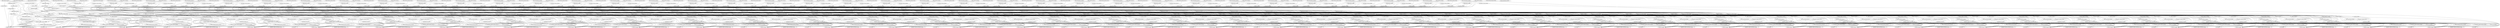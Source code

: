 strict digraph "ChipseqWorkflow-synthetic-instance" {
	graph [executedat="2024-09-11T10:34:56.353402+02:00",
		makespan=0,
		name="ChipseqWorkflow-synthetic-instance"
	];
	CHECK_DESIGN_00000001	[task="<wfcommons.common.task.Task object at 0x75085b1fce80>"];
	TRIMGALORE_00000002	[task="<wfcommons.common.task.Task object at 0x75085b1fcd00>"];
	CHECK_DESIGN_00000001 -> TRIMGALORE_00000002	[weight=0];
	FASTQC_00000003	[task="<wfcommons.common.task.Task object at 0x75085b1fcc70>"];
	CHECK_DESIGN_00000001 -> FASTQC_00000003	[weight=0];
	PLOTFINGERPRINT_00000004	[task="<wfcommons.common.task.Task object at 0x75085b1fc730>"];
	CHECK_DESIGN_00000001 -> PLOTFINGERPRINT_00000004	[weight=0];
	MACS2_00000006	[task="<wfcommons.common.task.Task object at 0x75085b1fceb0>"];
	CHECK_DESIGN_00000001 -> MACS2_00000006	[weight=0];
	CONSENSUS_PEAKS_COUNTS_00000007	[task="<wfcommons.common.task.Task object at 0x75085b1fcb50>"];
	CHECK_DESIGN_00000001 -> CONSENSUS_PEAKS_COUNTS_00000007	[weight=0];
	BWA_MEM_00000009	[task="<wfcommons.common.task.Task object at 0x75085b1fc850>"];
	TRIMGALORE_00000002 -> BWA_MEM_00000009	[weight=0];
	MULTIQC_00000010	[task="<wfcommons.common.task.Task object at 0x75085b1fce50>"];
	TRIMGALORE_00000002 -> MULTIQC_00000010	[weight=0];
	FASTQC_00000003 -> MULTIQC_00000010	[weight=0];
	PLOTFINGERPRINT_00000004 -> MULTIQC_00000010	[weight=0];
	MERGED_BAM_FILTER_00000005	[task="<wfcommons.common.task.Task object at 0x75085b1fc880>"];
	MERGED_BAM_FILTER_00000005 -> PLOTFINGERPRINT_00000004	[weight=0];
	MERGED_BAM_FILTER_00000005 -> MACS2_00000006	[weight=0];
	MERGED_BAM_FILTER_00000005 -> CONSENSUS_PEAKS_COUNTS_00000007	[weight=0];
	MERGED_BAM_FILTER_00000005 -> MULTIQC_00000010	[weight=0];
	PHANTOMPEAKQUALTOOLS_00000014	[task="<wfcommons.common.task.Task object at 0x75085b1fcdf0>"];
	MERGED_BAM_FILTER_00000005 -> PHANTOMPEAKQUALTOOLS_00000014	[weight=0];
	PICARD_METRICS_00000015	[task="<wfcommons.common.task.Task object at 0x75085b1fca30>"];
	MERGED_BAM_FILTER_00000005 -> PICARD_METRICS_00000015	[weight=0];
	BIGWIG_00000021	[task="<wfcommons.common.task.Task object at 0x75085b1fcee0>"];
	MERGED_BAM_FILTER_00000005 -> BIGWIG_00000021	[weight=0];
	CONSENSUS_PEAKS_00000008	[task="<wfcommons.common.task.Task object at 0x75085b1fcdc0>"];
	MACS2_00000006 -> CONSENSUS_PEAKS_00000008	[weight=0];
	MACS2_00000006 -> MULTIQC_00000010	[weight=0];
	MACS2_QC_00000017	[task="<wfcommons.common.task.Task object at 0x75085b1fcc40>"];
	MACS2_00000006 -> MACS2_QC_00000017	[weight=0];
	IGV_00000022	[task="<wfcommons.common.task.Task object at 0x75085b1fcfd0>"];
	MACS2_00000006 -> IGV_00000022	[weight=0];
	MACS2_ANNOTATE_00000023	[task="<wfcommons.common.task.Task object at 0x75085b1fcfa0>"];
	MACS2_00000006 -> MACS2_ANNOTATE_00000023	[weight=0];
	CONSENSUS_PEAKS_COUNTS_00000007 -> MULTIQC_00000010	[weight=0];
	CONSENSUS_PEAKS_DESEQ2_00000018	[task="<wfcommons.common.task.Task object at 0x75085b1fc070>"];
	CONSENSUS_PEAKS_COUNTS_00000007 -> CONSENSUS_PEAKS_DESEQ2_00000018	[weight=0];
	CONSENSUS_PEAKS_00000008 -> CONSENSUS_PEAKS_COUNTS_00000007	[weight=0];
	CONSENSUS_PEAKS_00000008 -> IGV_00000022	[weight=0];
	CONSENSUS_PEAKS_ANNOTATE_00000024	[task="<wfcommons.common.task.Task object at 0x75085b1fcbe0>"];
	CONSENSUS_PEAKS_00000008 -> CONSENSUS_PEAKS_ANNOTATE_00000024	[weight=0];
	SORT_BAM_00000011	[task="<wfcommons.common.task.Task object at 0x75085b1fcc10>"];
	BWA_MEM_00000009 -> SORT_BAM_00000011	[weight=0];
	SORT_BAM_00000011 -> MULTIQC_00000010	[weight=0];
	MERGED_BAM_00000012	[task="<wfcommons.common.task.Task object at 0x75085b1fcaf0>"];
	SORT_BAM_00000011 -> MERGED_BAM_00000012	[weight=0];
	MERGED_BAM_00000012 -> MERGED_BAM_FILTER_00000005	[weight=0];
	MERGED_BAM_00000012 -> MULTIQC_00000010	[weight=0];
	PRESEQ_00000013	[task="<wfcommons.common.task.Task object at 0x75085b1fca60>"];
	MERGED_BAM_00000012 -> PRESEQ_00000013	[weight=0];
	PRESEQ_00000013 -> MULTIQC_00000010	[weight=0];
	PHANTOMPEAKQUALTOOLS_00000014 -> MULTIQC_00000010	[weight=0];
	PICARD_METRICS_00000015 -> MULTIQC_00000010	[weight=0];
	PLOTPROFILE_00000016	[task="<wfcommons.common.task.Task object at 0x75085b1fcd30>"];
	PLOTPROFILE_00000016 -> MULTIQC_00000010	[weight=0];
	MACS2_QC_00000017 -> MULTIQC_00000010	[weight=0];
	CONSENSUS_PEAKS_DESEQ2_00000018 -> MULTIQC_00000010	[weight=0];
	CONSENSUS_PEAKS_DESEQ2_00000018 -> IGV_00000022	[weight=0];
	get_software_versions_00000019	[task="<wfcommons.common.task.Task object at 0x75085b1fca00>"];
	get_software_versions_00000019 -> MULTIQC_00000010	[weight=0];
	MAKE_GENOME_FILTER_00000020	[task="<wfcommons.common.task.Task object at 0x75085b1fcf40>"];
	MAKE_GENOME_FILTER_00000020 -> MERGED_BAM_FILTER_00000005	[weight=0];
	MAKE_GENOME_FILTER_00000020 -> BIGWIG_00000021	[weight=0];
	BIGWIG_00000021 -> PLOTPROFILE_00000016	[weight=0];
	BIGWIG_00000021 -> IGV_00000022	[weight=0];
	MACS2_ANNOTATE_00000023 -> MACS2_QC_00000017	[weight=0];
	output_documentation_00000025	[task="<wfcommons.common.task.Task object at 0x75085b1fcb80>"];
	CONSENSUS_PEAKS_COUNTS_00000026	[task="<wfcommons.common.task.Task object at 0x75085b1fcd90>"];
	CONSENSUS_PEAKS_DESEQ2_00000029	[task="<wfcommons.common.task.Task object at 0x75085b1fcac0>"];
	CONSENSUS_PEAKS_COUNTS_00000026 -> CONSENSUS_PEAKS_DESEQ2_00000029	[weight=0];
	MULTIQC_00000041	[task="<wfcommons.common.task.Task object at 0x75085b1fc790>"];
	CONSENSUS_PEAKS_COUNTS_00000026 -> MULTIQC_00000041	[weight=0];
	PHANTOMPEAKQUALTOOLS_00000027	[task="<wfcommons.common.task.Task object at 0x75085b1fc670>"];
	PHANTOMPEAKQUALTOOLS_00000027 -> MULTIQC_00000041	[weight=0];
	MACS2_00000028	[task="<wfcommons.common.task.Task object at 0x75085b1fca90>"];
	MACS2_ANNOTATE_00000034	[task="<wfcommons.common.task.Task object at 0x75085b1fc8b0>"];
	MACS2_00000028 -> MACS2_ANNOTATE_00000034	[weight=0];
	MACS2_QC_00000035	[task="<wfcommons.common.task.Task object at 0x75085b1fc7c0>"];
	MACS2_00000028 -> MACS2_QC_00000035	[weight=0];
	IGV_00000036	[task="<wfcommons.common.task.Task object at 0x75085b1fc6d0>"];
	MACS2_00000028 -> IGV_00000036	[weight=0];
	MACS2_00000028 -> MULTIQC_00000041	[weight=0];
	CONSENSUS_PEAKS_00000047	[task="<wfcommons.common.task.Task object at 0x75085b1fc460>"];
	MACS2_00000028 -> CONSENSUS_PEAKS_00000047	[weight=0];
	CONSENSUS_PEAKS_DESEQ2_00000029 -> IGV_00000036	[weight=0];
	CONSENSUS_PEAKS_DESEQ2_00000029 -> MULTIQC_00000041	[weight=0];
	TRIMGALORE_00000030	[task="<wfcommons.common.task.Task object at 0x75085b1fc6a0>"];
	BWA_MEM_00000038	[task="<wfcommons.common.task.Task object at 0x75085b1fc7f0>"];
	TRIMGALORE_00000030 -> BWA_MEM_00000038	[weight=0];
	TRIMGALORE_00000030 -> MULTIQC_00000041	[weight=0];
	MAKE_GENOME_FILTER_00000031	[task="<wfcommons.common.task.Task object at 0x75085b1fc820>"];
	MERGED_BAM_FILTER_00000037	[task="<wfcommons.common.task.Task object at 0x75085b1fc9a0>"];
	MAKE_GENOME_FILTER_00000031 -> MERGED_BAM_FILTER_00000037	[weight=0];
	BIGWIG_00000039	[task="<wfcommons.common.task.Task object at 0x75085b1fc610>"];
	MAKE_GENOME_FILTER_00000031 -> BIGWIG_00000039	[weight=0];
	PRESEQ_00000032	[task="<wfcommons.common.task.Task object at 0x75085b1fc700>"];
	PRESEQ_00000032 -> MULTIQC_00000041	[weight=0];
	PICARD_METRICS_00000033	[task="<wfcommons.common.task.Task object at 0x75085b1fc580>"];
	PICARD_METRICS_00000033 -> MULTIQC_00000041	[weight=0];
	MACS2_ANNOTATE_00000034 -> MACS2_QC_00000035	[weight=0];
	MACS2_QC_00000035 -> MULTIQC_00000041	[weight=0];
	MERGED_BAM_FILTER_00000037 -> CONSENSUS_PEAKS_COUNTS_00000026	[weight=0];
	MERGED_BAM_FILTER_00000037 -> PHANTOMPEAKQUALTOOLS_00000027	[weight=0];
	MERGED_BAM_FILTER_00000037 -> MACS2_00000028	[weight=0];
	MERGED_BAM_FILTER_00000037 -> PICARD_METRICS_00000033	[weight=0];
	MERGED_BAM_FILTER_00000037 -> BIGWIG_00000039	[weight=0];
	MERGED_BAM_FILTER_00000037 -> MULTIQC_00000041	[weight=0];
	PLOTFINGERPRINT_00000050	[task="<wfcommons.common.task.Task object at 0x75085b1fc400>"];
	MERGED_BAM_FILTER_00000037 -> PLOTFINGERPRINT_00000050	[weight=0];
	SORT_BAM_00000040	[task="<wfcommons.common.task.Task object at 0x75085b1fc760>"];
	BWA_MEM_00000038 -> SORT_BAM_00000040	[weight=0];
	BIGWIG_00000039 -> IGV_00000036	[weight=0];
	PLOTPROFILE_00000044	[task="<wfcommons.common.task.Task object at 0x75085b1fc4f0>"];
	BIGWIG_00000039 -> PLOTPROFILE_00000044	[weight=0];
	SORT_BAM_00000040 -> MULTIQC_00000041	[weight=0];
	MERGED_BAM_00000046	[task="<wfcommons.common.task.Task object at 0x75085b1fc4c0>"];
	SORT_BAM_00000040 -> MERGED_BAM_00000046	[weight=0];
	FASTQC_00000042	[task="<wfcommons.common.task.Task object at 0x75085b1fc520>"];
	FASTQC_00000042 -> MULTIQC_00000041	[weight=0];
	CONSENSUS_PEAKS_ANNOTATE_00000043	[task="<wfcommons.common.task.Task object at 0x75085b1fc550>"];
	PLOTPROFILE_00000044 -> MULTIQC_00000041	[weight=0];
	get_software_versions_00000045	[task="<wfcommons.common.task.Task object at 0x75085b1fc5e0>"];
	get_software_versions_00000045 -> MULTIQC_00000041	[weight=0];
	MERGED_BAM_00000046 -> PRESEQ_00000032	[weight=0];
	MERGED_BAM_00000046 -> MERGED_BAM_FILTER_00000037	[weight=0];
	MERGED_BAM_00000046 -> MULTIQC_00000041	[weight=0];
	CONSENSUS_PEAKS_00000047 -> CONSENSUS_PEAKS_COUNTS_00000026	[weight=0];
	CONSENSUS_PEAKS_00000047 -> IGV_00000036	[weight=0];
	CONSENSUS_PEAKS_00000047 -> CONSENSUS_PEAKS_ANNOTATE_00000043	[weight=0];
	output_documentation_00000048	[task="<wfcommons.common.task.Task object at 0x75085b1fc490>"];
	CHECK_DESIGN_00000049	[task="<wfcommons.common.task.Task object at 0x75085b1fc430>"];
	CHECK_DESIGN_00000049 -> CONSENSUS_PEAKS_COUNTS_00000026	[weight=0];
	CHECK_DESIGN_00000049 -> MACS2_00000028	[weight=0];
	CHECK_DESIGN_00000049 -> TRIMGALORE_00000030	[weight=0];
	CHECK_DESIGN_00000049 -> FASTQC_00000042	[weight=0];
	CHECK_DESIGN_00000049 -> PLOTFINGERPRINT_00000050	[weight=0];
	PLOTFINGERPRINT_00000050 -> MULTIQC_00000041	[weight=0];
	CONSENSUS_PEAKS_COUNTS_00000051	[task="<wfcommons.common.task.Task object at 0x75085b1fc3d0>"];
	CONSENSUS_PEAKS_DESEQ2_00000054	[task="<wfcommons.common.task.Task object at 0x75085b1fc2e0>"];
	CONSENSUS_PEAKS_COUNTS_00000051 -> CONSENSUS_PEAKS_DESEQ2_00000054	[weight=0];
	MULTIQC_00000066	[task="<wfcommons.common.task.Task object at 0x75085b1fc100>"];
	CONSENSUS_PEAKS_COUNTS_00000051 -> MULTIQC_00000066	[weight=0];
	PHANTOMPEAKQUALTOOLS_00000052	[task="<wfcommons.common.task.Task object at 0x75085b1fc640>"];
	PHANTOMPEAKQUALTOOLS_00000052 -> MULTIQC_00000066	[weight=0];
	MACS2_00000053	[task="<wfcommons.common.task.Task object at 0x75085b1fc3a0>"];
	MACS2_ANNOTATE_00000059	[task="<wfcommons.common.task.Task object at 0x75085b1fc220>"];
	MACS2_00000053 -> MACS2_ANNOTATE_00000059	[weight=0];
	MACS2_QC_00000060	[task="<wfcommons.common.task.Task object at 0x75085b1fc310>"];
	MACS2_00000053 -> MACS2_QC_00000060	[weight=0];
	IGV_00000061	[task="<wfcommons.common.task.Task object at 0x75085b1fc1f0>"];
	MACS2_00000053 -> IGV_00000061	[weight=0];
	MACS2_00000053 -> MULTIQC_00000066	[weight=0];
	CONSENSUS_PEAKS_00000072	[task="<wfcommons.common.task.Task object at 0x75085b1fcf10>"];
	MACS2_00000053 -> CONSENSUS_PEAKS_00000072	[weight=0];
	CONSENSUS_PEAKS_DESEQ2_00000054 -> IGV_00000061	[weight=0];
	CONSENSUS_PEAKS_DESEQ2_00000054 -> MULTIQC_00000066	[weight=0];
	TRIMGALORE_00000055	[task="<wfcommons.common.task.Task object at 0x75085b1fc340>"];
	BWA_MEM_00000063	[task="<wfcommons.common.task.Task object at 0x75085b1fc1c0>"];
	TRIMGALORE_00000055 -> BWA_MEM_00000063	[weight=0];
	TRIMGALORE_00000055 -> MULTIQC_00000066	[weight=0];
	MAKE_GENOME_FILTER_00000056	[task="<wfcommons.common.task.Task object at 0x75085b1fc2b0>"];
	MERGED_BAM_FILTER_00000062	[task="<wfcommons.common.task.Task object at 0x75085b1fc190>"];
	MAKE_GENOME_FILTER_00000056 -> MERGED_BAM_FILTER_00000062	[weight=0];
	BIGWIG_00000064	[task="<wfcommons.common.task.Task object at 0x75085b1fc160>"];
	MAKE_GENOME_FILTER_00000056 -> BIGWIG_00000064	[weight=0];
	PRESEQ_00000057	[task="<wfcommons.common.task.Task object at 0x75085b1fc250>"];
	PRESEQ_00000057 -> MULTIQC_00000066	[weight=0];
	PICARD_METRICS_00000058	[task="<wfcommons.common.task.Task object at 0x75085b1fc280>"];
	PICARD_METRICS_00000058 -> MULTIQC_00000066	[weight=0];
	MACS2_ANNOTATE_00000059 -> MACS2_QC_00000060	[weight=0];
	MACS2_QC_00000060 -> MULTIQC_00000066	[weight=0];
	MERGED_BAM_FILTER_00000062 -> CONSENSUS_PEAKS_COUNTS_00000051	[weight=0];
	MERGED_BAM_FILTER_00000062 -> PHANTOMPEAKQUALTOOLS_00000052	[weight=0];
	MERGED_BAM_FILTER_00000062 -> MACS2_00000053	[weight=0];
	MERGED_BAM_FILTER_00000062 -> PICARD_METRICS_00000058	[weight=0];
	MERGED_BAM_FILTER_00000062 -> BIGWIG_00000064	[weight=0];
	MERGED_BAM_FILTER_00000062 -> MULTIQC_00000066	[weight=0];
	PLOTFINGERPRINT_00000075	[task="<wfcommons.common.task.Task object at 0x75085bffffa0>"];
	MERGED_BAM_FILTER_00000062 -> PLOTFINGERPRINT_00000075	[weight=0];
	SORT_BAM_00000065	[task="<wfcommons.common.task.Task object at 0x75085b1fc130>"];
	BWA_MEM_00000063 -> SORT_BAM_00000065	[weight=0];
	BIGWIG_00000064 -> IGV_00000061	[weight=0];
	PLOTPROFILE_00000069	[task="<wfcommons.common.task.Task object at 0x75085b1fc370>"];
	BIGWIG_00000064 -> PLOTPROFILE_00000069	[weight=0];
	SORT_BAM_00000065 -> MULTIQC_00000066	[weight=0];
	MERGED_BAM_00000071	[task="<wfcommons.common.task.Task object at 0x7508604c1e80>"];
	SORT_BAM_00000065 -> MERGED_BAM_00000071	[weight=0];
	FASTQC_00000067	[task="<wfcommons.common.task.Task object at 0x75085b1fc910>"];
	FASTQC_00000067 -> MULTIQC_00000066	[weight=0];
	CONSENSUS_PEAKS_ANNOTATE_00000068	[task="<wfcommons.common.task.Task object at 0x75085b1fc0d0>"];
	PLOTPROFILE_00000069 -> MULTIQC_00000066	[weight=0];
	get_software_versions_00000070	[task="<wfcommons.common.task.Task object at 0x7508604c1670>"];
	get_software_versions_00000070 -> MULTIQC_00000066	[weight=0];
	MERGED_BAM_00000071 -> PRESEQ_00000057	[weight=0];
	MERGED_BAM_00000071 -> MERGED_BAM_FILTER_00000062	[weight=0];
	MERGED_BAM_00000071 -> MULTIQC_00000066	[weight=0];
	CONSENSUS_PEAKS_00000072 -> CONSENSUS_PEAKS_COUNTS_00000051	[weight=0];
	CONSENSUS_PEAKS_00000072 -> IGV_00000061	[weight=0];
	CONSENSUS_PEAKS_00000072 -> CONSENSUS_PEAKS_ANNOTATE_00000068	[weight=0];
	output_documentation_00000073	[task="<wfcommons.common.task.Task object at 0x75085b1fce20>"];
	CHECK_DESIGN_00000074	[task="<wfcommons.common.task.Task object at 0x75085b1fcd60>"];
	CHECK_DESIGN_00000074 -> CONSENSUS_PEAKS_COUNTS_00000051	[weight=0];
	CHECK_DESIGN_00000074 -> MACS2_00000053	[weight=0];
	CHECK_DESIGN_00000074 -> TRIMGALORE_00000055	[weight=0];
	CHECK_DESIGN_00000074 -> FASTQC_00000067	[weight=0];
	CHECK_DESIGN_00000074 -> PLOTFINGERPRINT_00000075	[weight=0];
	PLOTFINGERPRINT_00000075 -> MULTIQC_00000066	[weight=0];
	CONSENSUS_PEAKS_COUNTS_00000076	[task="<wfcommons.common.task.Task object at 0x75085bffff70>"];
	CONSENSUS_PEAKS_DESEQ2_00000079	[task="<wfcommons.common.task.Task object at 0x75085bffff10>"];
	CONSENSUS_PEAKS_COUNTS_00000076 -> CONSENSUS_PEAKS_DESEQ2_00000079	[weight=0];
	MULTIQC_00000091	[task="<wfcommons.common.task.Task object at 0x75085bfffd90>"];
	CONSENSUS_PEAKS_COUNTS_00000076 -> MULTIQC_00000091	[weight=0];
	PHANTOMPEAKQUALTOOLS_00000077	[task="<wfcommons.common.task.Task object at 0x75085bffff40>"];
	PHANTOMPEAKQUALTOOLS_00000077 -> MULTIQC_00000091	[weight=0];
	MACS2_00000078	[task="<wfcommons.common.task.Task object at 0x75085bfff9d0>"];
	MACS2_ANNOTATE_00000084	[task="<wfcommons.common.task.Task object at 0x75085bfffe20>"];
	MACS2_00000078 -> MACS2_ANNOTATE_00000084	[weight=0];
	MACS2_QC_00000085	[task="<wfcommons.common.task.Task object at 0x75085bfffd60>"];
	MACS2_00000078 -> MACS2_QC_00000085	[weight=0];
	IGV_00000086	[task="<wfcommons.common.task.Task object at 0x75085bfffdc0>"];
	MACS2_00000078 -> IGV_00000086	[weight=0];
	MACS2_00000078 -> MULTIQC_00000091	[weight=0];
	CONSENSUS_PEAKS_00000097	[task="<wfcommons.common.task.Task object at 0x75085bfffb50>"];
	MACS2_00000078 -> CONSENSUS_PEAKS_00000097	[weight=0];
	CONSENSUS_PEAKS_DESEQ2_00000079 -> IGV_00000086	[weight=0];
	CONSENSUS_PEAKS_DESEQ2_00000079 -> MULTIQC_00000091	[weight=0];
	TRIMGALORE_00000080	[task="<wfcommons.common.task.Task object at 0x75085bfffee0>"];
	BWA_MEM_00000088	[task="<wfcommons.common.task.Task object at 0x75085bfffd30>"];
	TRIMGALORE_00000080 -> BWA_MEM_00000088	[weight=0];
	TRIMGALORE_00000080 -> MULTIQC_00000091	[weight=0];
	MAKE_GENOME_FILTER_00000081	[task="<wfcommons.common.task.Task object at 0x75085bfffeb0>"];
	MERGED_BAM_FILTER_00000087	[task="<wfcommons.common.task.Task object at 0x75085bfffd00>"];
	MAKE_GENOME_FILTER_00000081 -> MERGED_BAM_FILTER_00000087	[weight=0];
	BIGWIG_00000089	[task="<wfcommons.common.task.Task object at 0x75085bfffcd0>"];
	MAKE_GENOME_FILTER_00000081 -> BIGWIG_00000089	[weight=0];
	PRESEQ_00000082	[task="<wfcommons.common.task.Task object at 0x75085bfffe50>"];
	PRESEQ_00000082 -> MULTIQC_00000091	[weight=0];
	PICARD_METRICS_00000083	[task="<wfcommons.common.task.Task object at 0x75085bfffe80>"];
	PICARD_METRICS_00000083 -> MULTIQC_00000091	[weight=0];
	MACS2_ANNOTATE_00000084 -> MACS2_QC_00000085	[weight=0];
	MACS2_QC_00000085 -> MULTIQC_00000091	[weight=0];
	MERGED_BAM_FILTER_00000087 -> CONSENSUS_PEAKS_COUNTS_00000076	[weight=0];
	MERGED_BAM_FILTER_00000087 -> PHANTOMPEAKQUALTOOLS_00000077	[weight=0];
	MERGED_BAM_FILTER_00000087 -> MACS2_00000078	[weight=0];
	MERGED_BAM_FILTER_00000087 -> PICARD_METRICS_00000083	[weight=0];
	MERGED_BAM_FILTER_00000087 -> BIGWIG_00000089	[weight=0];
	MERGED_BAM_FILTER_00000087 -> MULTIQC_00000091	[weight=0];
	PLOTFINGERPRINT_00000100	[task="<wfcommons.common.task.Task object at 0x75085bfffaf0>"];
	MERGED_BAM_FILTER_00000087 -> PLOTFINGERPRINT_00000100	[weight=0];
	SORT_BAM_00000090	[task="<wfcommons.common.task.Task object at 0x75085bfffca0>"];
	BWA_MEM_00000088 -> SORT_BAM_00000090	[weight=0];
	BIGWIG_00000089 -> IGV_00000086	[weight=0];
	PLOTPROFILE_00000094	[task="<wfcommons.common.task.Task object at 0x75085bfffc10>"];
	BIGWIG_00000089 -> PLOTPROFILE_00000094	[weight=0];
	SORT_BAM_00000090 -> MULTIQC_00000091	[weight=0];
	MERGED_BAM_00000096	[task="<wfcommons.common.task.Task object at 0x75085bfffbb0>"];
	SORT_BAM_00000090 -> MERGED_BAM_00000096	[weight=0];
	FASTQC_00000092	[task="<wfcommons.common.task.Task object at 0x75085bfffc40>"];
	FASTQC_00000092 -> MULTIQC_00000091	[weight=0];
	CONSENSUS_PEAKS_ANNOTATE_00000093	[task="<wfcommons.common.task.Task object at 0x75085bfffc70>"];
	PLOTPROFILE_00000094 -> MULTIQC_00000091	[weight=0];
	get_software_versions_00000095	[task="<wfcommons.common.task.Task object at 0x75085bfffbe0>"];
	get_software_versions_00000095 -> MULTIQC_00000091	[weight=0];
	MERGED_BAM_00000096 -> PRESEQ_00000082	[weight=0];
	MERGED_BAM_00000096 -> MERGED_BAM_FILTER_00000087	[weight=0];
	MERGED_BAM_00000096 -> MULTIQC_00000091	[weight=0];
	CONSENSUS_PEAKS_00000097 -> CONSENSUS_PEAKS_COUNTS_00000076	[weight=0];
	CONSENSUS_PEAKS_00000097 -> IGV_00000086	[weight=0];
	CONSENSUS_PEAKS_00000097 -> CONSENSUS_PEAKS_ANNOTATE_00000093	[weight=0];
	output_documentation_00000098	[task="<wfcommons.common.task.Task object at 0x75085bfffb80>"];
	CHECK_DESIGN_00000099	[task="<wfcommons.common.task.Task object at 0x75085bfffa90>"];
	CHECK_DESIGN_00000099 -> CONSENSUS_PEAKS_COUNTS_00000076	[weight=0];
	CHECK_DESIGN_00000099 -> MACS2_00000078	[weight=0];
	CHECK_DESIGN_00000099 -> TRIMGALORE_00000080	[weight=0];
	CHECK_DESIGN_00000099 -> FASTQC_00000092	[weight=0];
	CHECK_DESIGN_00000099 -> PLOTFINGERPRINT_00000100	[weight=0];
	PLOTFINGERPRINT_00000100 -> MULTIQC_00000091	[weight=0];
	CONSENSUS_PEAKS_COUNTS_00000101	[task="<wfcommons.common.task.Task object at 0x75085bfffa60>"];
	CONSENSUS_PEAKS_DESEQ2_00000104	[task="<wfcommons.common.task.Task object at 0x75085bfffa30>"];
	CONSENSUS_PEAKS_COUNTS_00000101 -> CONSENSUS_PEAKS_DESEQ2_00000104	[weight=0];
	MULTIQC_00000116	[task="<wfcommons.common.task.Task object at 0x75085bfff760>"];
	CONSENSUS_PEAKS_COUNTS_00000101 -> MULTIQC_00000116	[weight=0];
	PHANTOMPEAKQUALTOOLS_00000102	[task="<wfcommons.common.task.Task object at 0x75085bfffa00>"];
	PHANTOMPEAKQUALTOOLS_00000102 -> MULTIQC_00000116	[weight=0];
	MACS2_00000103	[task="<wfcommons.common.task.Task object at 0x75085bfff040>"];
	MACS2_ANNOTATE_00000109	[task="<wfcommons.common.task.Task object at 0x75085bfff910>"];
	MACS2_00000103 -> MACS2_ANNOTATE_00000109	[weight=0];
	MACS2_QC_00000110	[task="<wfcommons.common.task.Task object at 0x75085bfff8b0>"];
	MACS2_00000103 -> MACS2_QC_00000110	[weight=0];
	IGV_00000111	[task="<wfcommons.common.task.Task object at 0x75085bfff880>"];
	MACS2_00000103 -> IGV_00000111	[weight=0];
	MACS2_00000103 -> MULTIQC_00000116	[weight=0];
	CONSENSUS_PEAKS_00000122	[task="<wfcommons.common.task.Task object at 0x75085bfff670>"];
	MACS2_00000103 -> CONSENSUS_PEAKS_00000122	[weight=0];
	CONSENSUS_PEAKS_DESEQ2_00000104 -> IGV_00000111	[weight=0];
	CONSENSUS_PEAKS_DESEQ2_00000104 -> MULTIQC_00000116	[weight=0];
	TRIMGALORE_00000105	[task="<wfcommons.common.task.Task object at 0x75085bfffac0>"];
	BWA_MEM_00000113	[task="<wfcommons.common.task.Task object at 0x75085bfff790>"];
	TRIMGALORE_00000105 -> BWA_MEM_00000113	[weight=0];
	TRIMGALORE_00000105 -> MULTIQC_00000116	[weight=0];
	MAKE_GENOME_FILTER_00000106	[task="<wfcommons.common.task.Task object at 0x75085bfff9a0>"];
	MERGED_BAM_FILTER_00000112	[task="<wfcommons.common.task.Task object at 0x75085bfff850>"];
	MAKE_GENOME_FILTER_00000106 -> MERGED_BAM_FILTER_00000112	[weight=0];
	BIGWIG_00000114	[task="<wfcommons.common.task.Task object at 0x75085bfffb20>"];
	MAKE_GENOME_FILTER_00000106 -> BIGWIG_00000114	[weight=0];
	PRESEQ_00000107	[task="<wfcommons.common.task.Task object at 0x75085bfff940>"];
	PRESEQ_00000107 -> MULTIQC_00000116	[weight=0];
	PICARD_METRICS_00000108	[task="<wfcommons.common.task.Task object at 0x75085bfff8e0>"];
	PICARD_METRICS_00000108 -> MULTIQC_00000116	[weight=0];
	MACS2_ANNOTATE_00000109 -> MACS2_QC_00000110	[weight=0];
	MACS2_QC_00000110 -> MULTIQC_00000116	[weight=0];
	MERGED_BAM_FILTER_00000112 -> CONSENSUS_PEAKS_COUNTS_00000101	[weight=0];
	MERGED_BAM_FILTER_00000112 -> PHANTOMPEAKQUALTOOLS_00000102	[weight=0];
	MERGED_BAM_FILTER_00000112 -> MACS2_00000103	[weight=0];
	MERGED_BAM_FILTER_00000112 -> PICARD_METRICS_00000108	[weight=0];
	MERGED_BAM_FILTER_00000112 -> BIGWIG_00000114	[weight=0];
	MERGED_BAM_FILTER_00000112 -> MULTIQC_00000116	[weight=0];
	PLOTFINGERPRINT_00000125	[task="<wfcommons.common.task.Task object at 0x75085bfff5e0>"];
	MERGED_BAM_FILTER_00000112 -> PLOTFINGERPRINT_00000125	[weight=0];
	SORT_BAM_00000115	[task="<wfcommons.common.task.Task object at 0x75085bfff7f0>"];
	BWA_MEM_00000113 -> SORT_BAM_00000115	[weight=0];
	BIGWIG_00000114 -> IGV_00000111	[weight=0];
	PLOTPROFILE_00000119	[task="<wfcommons.common.task.Task object at 0x75085bfff700>"];
	BIGWIG_00000114 -> PLOTPROFILE_00000119	[weight=0];
	SORT_BAM_00000115 -> MULTIQC_00000116	[weight=0];
	MERGED_BAM_00000121	[task="<wfcommons.common.task.Task object at 0x75085bfff6a0>"];
	SORT_BAM_00000115 -> MERGED_BAM_00000121	[weight=0];
	FASTQC_00000117	[task="<wfcommons.common.task.Task object at 0x75085bfff730>"];
	FASTQC_00000117 -> MULTIQC_00000116	[weight=0];
	CONSENSUS_PEAKS_ANNOTATE_00000118	[task="<wfcommons.common.task.Task object at 0x75085bfff6d0>"];
	PLOTPROFILE_00000119 -> MULTIQC_00000116	[weight=0];
	get_software_versions_00000120	[task="<wfcommons.common.task.Task object at 0x75085bfff7c0>"];
	get_software_versions_00000120 -> MULTIQC_00000116	[weight=0];
	MERGED_BAM_00000121 -> PRESEQ_00000107	[weight=0];
	MERGED_BAM_00000121 -> MERGED_BAM_FILTER_00000112	[weight=0];
	MERGED_BAM_00000121 -> MULTIQC_00000116	[weight=0];
	CONSENSUS_PEAKS_00000122 -> CONSENSUS_PEAKS_COUNTS_00000101	[weight=0];
	CONSENSUS_PEAKS_00000122 -> IGV_00000111	[weight=0];
	CONSENSUS_PEAKS_00000122 -> CONSENSUS_PEAKS_ANNOTATE_00000118	[weight=0];
	output_documentation_00000123	[task="<wfcommons.common.task.Task object at 0x75085bfff610>"];
	CHECK_DESIGN_00000124	[task="<wfcommons.common.task.Task object at 0x75085bfff640>"];
	CHECK_DESIGN_00000124 -> CONSENSUS_PEAKS_COUNTS_00000101	[weight=0];
	CHECK_DESIGN_00000124 -> MACS2_00000103	[weight=0];
	CHECK_DESIGN_00000124 -> TRIMGALORE_00000105	[weight=0];
	CHECK_DESIGN_00000124 -> FASTQC_00000117	[weight=0];
	CHECK_DESIGN_00000124 -> PLOTFINGERPRINT_00000125	[weight=0];
	PLOTFINGERPRINT_00000125 -> MULTIQC_00000116	[weight=0];
	CONSENSUS_PEAKS_COUNTS_00000126	[task="<wfcommons.common.task.Task object at 0x75085bfff5b0>"];
	CONSENSUS_PEAKS_DESEQ2_00000129	[task="<wfcommons.common.task.Task object at 0x75085bfff820>"];
	CONSENSUS_PEAKS_COUNTS_00000126 -> CONSENSUS_PEAKS_DESEQ2_00000129	[weight=0];
	MULTIQC_00000141	[task="<wfcommons.common.task.Task object at 0x75085bfff2e0>"];
	CONSENSUS_PEAKS_COUNTS_00000126 -> MULTIQC_00000141	[weight=0];
	PHANTOMPEAKQUALTOOLS_00000127	[task="<wfcommons.common.task.Task object at 0x75085bfff580>"];
	PHANTOMPEAKQUALTOOLS_00000127 -> MULTIQC_00000141	[weight=0];
	MACS2_00000128	[task="<wfcommons.common.task.Task object at 0x75085bfff4c0>"];
	MACS2_ANNOTATE_00000134	[task="<wfcommons.common.task.Task object at 0x75085bfff430>"];
	MACS2_00000128 -> MACS2_ANNOTATE_00000134	[weight=0];
	MACS2_QC_00000135	[task="<wfcommons.common.task.Task object at 0x75085bfff4f0>"];
	MACS2_00000128 -> MACS2_QC_00000135	[weight=0];
	IGV_00000136	[task="<wfcommons.common.task.Task object at 0x75085bfff3d0>"];
	MACS2_00000128 -> IGV_00000136	[weight=0];
	MACS2_00000128 -> MULTIQC_00000141	[weight=0];
	CONSENSUS_PEAKS_00000147	[task="<wfcommons.common.task.Task object at 0x75085bfff190>"];
	MACS2_00000128 -> CONSENSUS_PEAKS_00000147	[weight=0];
	CONSENSUS_PEAKS_DESEQ2_00000129 -> IGV_00000136	[weight=0];
	CONSENSUS_PEAKS_DESEQ2_00000129 -> MULTIQC_00000141	[weight=0];
	TRIMGALORE_00000130	[task="<wfcommons.common.task.Task object at 0x75085bfff520>"];
	BWA_MEM_00000138	[task="<wfcommons.common.task.Task object at 0x75085bfff340>"];
	TRIMGALORE_00000130 -> BWA_MEM_00000138	[weight=0];
	TRIMGALORE_00000130 -> MULTIQC_00000141	[weight=0];
	MAKE_GENOME_FILTER_00000131	[task="<wfcommons.common.task.Task object at 0x75085bfff490>"];
	MERGED_BAM_FILTER_00000137	[task="<wfcommons.common.task.Task object at 0x75085bfff3a0>"];
	MAKE_GENOME_FILTER_00000131 -> MERGED_BAM_FILTER_00000137	[weight=0];
	BIGWIG_00000139	[task="<wfcommons.common.task.Task object at 0x75085bfff370>"];
	MAKE_GENOME_FILTER_00000131 -> BIGWIG_00000139	[weight=0];
	PRESEQ_00000132	[task="<wfcommons.common.task.Task object at 0x75085bfff460>"];
	PRESEQ_00000132 -> MULTIQC_00000141	[weight=0];
	PICARD_METRICS_00000133	[task="<wfcommons.common.task.Task object at 0x75085bfff400>"];
	PICARD_METRICS_00000133 -> MULTIQC_00000141	[weight=0];
	MACS2_ANNOTATE_00000134 -> MACS2_QC_00000135	[weight=0];
	MACS2_QC_00000135 -> MULTIQC_00000141	[weight=0];
	MERGED_BAM_FILTER_00000137 -> CONSENSUS_PEAKS_COUNTS_00000126	[weight=0];
	MERGED_BAM_FILTER_00000137 -> PHANTOMPEAKQUALTOOLS_00000127	[weight=0];
	MERGED_BAM_FILTER_00000137 -> MACS2_00000128	[weight=0];
	MERGED_BAM_FILTER_00000137 -> PICARD_METRICS_00000133	[weight=0];
	MERGED_BAM_FILTER_00000137 -> BIGWIG_00000139	[weight=0];
	MERGED_BAM_FILTER_00000137 -> MULTIQC_00000141	[weight=0];
	PLOTFINGERPRINT_00000150	[task="<wfcommons.common.task.Task object at 0x75085bfff220>"];
	MERGED_BAM_FILTER_00000137 -> PLOTFINGERPRINT_00000150	[weight=0];
	SORT_BAM_00000140	[task="<wfcommons.common.task.Task object at 0x75085bfff310>"];
	BWA_MEM_00000138 -> SORT_BAM_00000140	[weight=0];
	BIGWIG_00000139 -> IGV_00000136	[weight=0];
	PLOTPROFILE_00000144	[task="<wfcommons.common.task.Task object at 0x75085bfff550>"];
	BIGWIG_00000139 -> PLOTPROFILE_00000144	[weight=0];
	SORT_BAM_00000140 -> MULTIQC_00000141	[weight=0];
	MERGED_BAM_00000146	[task="<wfcommons.common.task.Task object at 0x75085bfff1c0>"];
	SORT_BAM_00000140 -> MERGED_BAM_00000146	[weight=0];
	FASTQC_00000142	[task="<wfcommons.common.task.Task object at 0x75085bfff2b0>"];
	FASTQC_00000142 -> MULTIQC_00000141	[weight=0];
	CONSENSUS_PEAKS_ANNOTATE_00000143	[task="<wfcommons.common.task.Task object at 0x75085bfff1f0>"];
	PLOTPROFILE_00000144 -> MULTIQC_00000141	[weight=0];
	get_software_versions_00000145	[task="<wfcommons.common.task.Task object at 0x75085bfff250>"];
	get_software_versions_00000145 -> MULTIQC_00000141	[weight=0];
	MERGED_BAM_00000146 -> PRESEQ_00000132	[weight=0];
	MERGED_BAM_00000146 -> MERGED_BAM_FILTER_00000137	[weight=0];
	MERGED_BAM_00000146 -> MULTIQC_00000141	[weight=0];
	CONSENSUS_PEAKS_00000147 -> CONSENSUS_PEAKS_COUNTS_00000126	[weight=0];
	CONSENSUS_PEAKS_00000147 -> IGV_00000136	[weight=0];
	CONSENSUS_PEAKS_00000147 -> CONSENSUS_PEAKS_ANNOTATE_00000143	[weight=0];
	output_documentation_00000148	[task="<wfcommons.common.task.Task object at 0x75085bfff130>"];
	CHECK_DESIGN_00000149	[task="<wfcommons.common.task.Task object at 0x75085bfff160>"];
	CHECK_DESIGN_00000149 -> CONSENSUS_PEAKS_COUNTS_00000126	[weight=0];
	CHECK_DESIGN_00000149 -> MACS2_00000128	[weight=0];
	CHECK_DESIGN_00000149 -> TRIMGALORE_00000130	[weight=0];
	CHECK_DESIGN_00000149 -> FASTQC_00000142	[weight=0];
	CHECK_DESIGN_00000149 -> PLOTFINGERPRINT_00000150	[weight=0];
	PLOTFINGERPRINT_00000150 -> MULTIQC_00000141	[weight=0];
	CONSENSUS_PEAKS_COUNTS_00000151	[task="<wfcommons.common.task.Task object at 0x75085bfff100>"];
	CONSENSUS_PEAKS_DESEQ2_00000154	[task="<wfcommons.common.task.Task object at 0x75085bfff280>"];
	CONSENSUS_PEAKS_COUNTS_00000151 -> CONSENSUS_PEAKS_DESEQ2_00000154	[weight=0];
	MULTIQC_00000166	[task="<wfcommons.common.task.Task object at 0x75085de28ee0>"];
	CONSENSUS_PEAKS_COUNTS_00000151 -> MULTIQC_00000166	[weight=0];
	PHANTOMPEAKQUALTOOLS_00000152	[task="<wfcommons.common.task.Task object at 0x75085bfff0d0>"];
	PHANTOMPEAKQUALTOOLS_00000152 -> MULTIQC_00000166	[weight=0];
	MACS2_00000153	[task="<wfcommons.common.task.Task object at 0x75085bfffdf0>"];
	MACS2_ANNOTATE_00000159	[task="<wfcommons.common.task.Task object at 0x75085de28fd0>"];
	MACS2_00000153 -> MACS2_ANNOTATE_00000159	[weight=0];
	MACS2_QC_00000160	[task="<wfcommons.common.task.Task object at 0x75085de28f10>"];
	MACS2_00000153 -> MACS2_QC_00000160	[weight=0];
	IGV_00000161	[task="<wfcommons.common.task.Task object at 0x75085de28f40>"];
	MACS2_00000153 -> IGV_00000161	[weight=0];
	MACS2_00000153 -> MULTIQC_00000166	[weight=0];
	CONSENSUS_PEAKS_00000172	[task="<wfcommons.common.task.Task object at 0x75085de28d30>"];
	MACS2_00000153 -> CONSENSUS_PEAKS_00000172	[weight=0];
	CONSENSUS_PEAKS_DESEQ2_00000154 -> IGV_00000161	[weight=0];
	CONSENSUS_PEAKS_DESEQ2_00000154 -> MULTIQC_00000166	[weight=0];
	TRIMGALORE_00000155	[task="<wfcommons.common.task.Task object at 0x75085bffffd0>"];
	BWA_MEM_00000163	[task="<wfcommons.common.task.Task object at 0x75085de28e50>"];
	TRIMGALORE_00000155 -> BWA_MEM_00000163	[weight=0];
	TRIMGALORE_00000155 -> MULTIQC_00000166	[weight=0];
	MAKE_GENOME_FILTER_00000156	[task="<wfcommons.common.task.Task object at 0x75085bfff970>"];
	MERGED_BAM_FILTER_00000162	[task="<wfcommons.common.task.Task object at 0x75085de28eb0>"];
	MAKE_GENOME_FILTER_00000156 -> MERGED_BAM_FILTER_00000162	[weight=0];
	BIGWIG_00000164	[task="<wfcommons.common.task.Task object at 0x75085de28e80>"];
	MAKE_GENOME_FILTER_00000156 -> BIGWIG_00000164	[weight=0];
	PRESEQ_00000157	[task="<wfcommons.common.task.Task object at 0x75085bfff0a0>"];
	PRESEQ_00000157 -> MULTIQC_00000166	[weight=0];
	PICARD_METRICS_00000158	[task="<wfcommons.common.task.Task object at 0x75085de28fa0>"];
	PICARD_METRICS_00000158 -> MULTIQC_00000166	[weight=0];
	MACS2_ANNOTATE_00000159 -> MACS2_QC_00000160	[weight=0];
	MACS2_QC_00000160 -> MULTIQC_00000166	[weight=0];
	MERGED_BAM_FILTER_00000162 -> CONSENSUS_PEAKS_COUNTS_00000151	[weight=0];
	MERGED_BAM_FILTER_00000162 -> PHANTOMPEAKQUALTOOLS_00000152	[weight=0];
	MERGED_BAM_FILTER_00000162 -> MACS2_00000153	[weight=0];
	MERGED_BAM_FILTER_00000162 -> PICARD_METRICS_00000158	[weight=0];
	MERGED_BAM_FILTER_00000162 -> BIGWIG_00000164	[weight=0];
	MERGED_BAM_FILTER_00000162 -> MULTIQC_00000166	[weight=0];
	PLOTFINGERPRINT_00000175	[task="<wfcommons.common.task.Task object at 0x75085de28c40>"];
	MERGED_BAM_FILTER_00000162 -> PLOTFINGERPRINT_00000175	[weight=0];
	SORT_BAM_00000165	[task="<wfcommons.common.task.Task object at 0x75085de28df0>"];
	BWA_MEM_00000163 -> SORT_BAM_00000165	[weight=0];
	BIGWIG_00000164 -> IGV_00000161	[weight=0];
	PLOTPROFILE_00000169	[task="<wfcommons.common.task.Task object at 0x75085de28dc0>"];
	BIGWIG_00000164 -> PLOTPROFILE_00000169	[weight=0];
	SORT_BAM_00000165 -> MULTIQC_00000166	[weight=0];
	MERGED_BAM_00000171	[task="<wfcommons.common.task.Task object at 0x75085de28d00>"];
	SORT_BAM_00000165 -> MERGED_BAM_00000171	[weight=0];
	FASTQC_00000167	[task="<wfcommons.common.task.Task object at 0x75085de28e20>"];
	FASTQC_00000167 -> MULTIQC_00000166	[weight=0];
	CONSENSUS_PEAKS_ANNOTATE_00000168	[task="<wfcommons.common.task.Task object at 0x75085de28d90>"];
	PLOTPROFILE_00000169 -> MULTIQC_00000166	[weight=0];
	get_software_versions_00000170	[task="<wfcommons.common.task.Task object at 0x75085de28d60>"];
	get_software_versions_00000170 -> MULTIQC_00000166	[weight=0];
	MERGED_BAM_00000171 -> PRESEQ_00000157	[weight=0];
	MERGED_BAM_00000171 -> MERGED_BAM_FILTER_00000162	[weight=0];
	MERGED_BAM_00000171 -> MULTIQC_00000166	[weight=0];
	CONSENSUS_PEAKS_00000172 -> CONSENSUS_PEAKS_COUNTS_00000151	[weight=0];
	CONSENSUS_PEAKS_00000172 -> IGV_00000161	[weight=0];
	CONSENSUS_PEAKS_00000172 -> CONSENSUS_PEAKS_ANNOTATE_00000168	[weight=0];
	output_documentation_00000173	[task="<wfcommons.common.task.Task object at 0x75085de28f70>"];
	CHECK_DESIGN_00000174	[task="<wfcommons.common.task.Task object at 0x75085de28cd0>"];
	CHECK_DESIGN_00000174 -> CONSENSUS_PEAKS_COUNTS_00000151	[weight=0];
	CHECK_DESIGN_00000174 -> MACS2_00000153	[weight=0];
	CHECK_DESIGN_00000174 -> TRIMGALORE_00000155	[weight=0];
	CHECK_DESIGN_00000174 -> FASTQC_00000167	[weight=0];
	CHECK_DESIGN_00000174 -> PLOTFINGERPRINT_00000175	[weight=0];
	PLOTFINGERPRINT_00000175 -> MULTIQC_00000166	[weight=0];
	CONSENSUS_PEAKS_COUNTS_00000176	[task="<wfcommons.common.task.Task object at 0x75085de28c70>"];
	CONSENSUS_PEAKS_DESEQ2_00000179	[task="<wfcommons.common.task.Task object at 0x75085de28bb0>"];
	CONSENSUS_PEAKS_COUNTS_00000176 -> CONSENSUS_PEAKS_DESEQ2_00000179	[weight=0];
	MULTIQC_00000191	[task="<wfcommons.common.task.Task object at 0x75085de289a0>"];
	CONSENSUS_PEAKS_COUNTS_00000176 -> MULTIQC_00000191	[weight=0];
	PHANTOMPEAKQUALTOOLS_00000177	[task="<wfcommons.common.task.Task object at 0x75085de28be0>"];
	PHANTOMPEAKQUALTOOLS_00000177 -> MULTIQC_00000191	[weight=0];
	MACS2_00000178	[task="<wfcommons.common.task.Task object at 0x75085de28b80>"];
	MACS2_ANNOTATE_00000184	[task="<wfcommons.common.task.Task object at 0x75085de28af0>"];
	MACS2_00000178 -> MACS2_ANNOTATE_00000184	[weight=0];
	MACS2_QC_00000185	[task="<wfcommons.common.task.Task object at 0x75085de28a90>"];
	MACS2_00000178 -> MACS2_QC_00000185	[weight=0];
	IGV_00000186	[task="<wfcommons.common.task.Task object at 0x75085de28a30>"];
	MACS2_00000178 -> IGV_00000186	[weight=0];
	MACS2_00000178 -> MULTIQC_00000191	[weight=0];
	CONSENSUS_PEAKS_00000197	[task="<wfcommons.common.task.Task object at 0x75085de28880>"];
	MACS2_00000178 -> CONSENSUS_PEAKS_00000197	[weight=0];
	CONSENSUS_PEAKS_DESEQ2_00000179 -> IGV_00000186	[weight=0];
	CONSENSUS_PEAKS_DESEQ2_00000179 -> MULTIQC_00000191	[weight=0];
	TRIMGALORE_00000180	[task="<wfcommons.common.task.Task object at 0x75085de28b20>"];
	BWA_MEM_00000188	[task="<wfcommons.common.task.Task object at 0x75085de28ca0>"];
	TRIMGALORE_00000180 -> BWA_MEM_00000188	[weight=0];
	TRIMGALORE_00000180 -> MULTIQC_00000191	[weight=0];
	MAKE_GENOME_FILTER_00000181	[task="<wfcommons.common.task.Task object at 0x75085de28c10>"];
	MERGED_BAM_FILTER_00000187	[task="<wfcommons.common.task.Task object at 0x75085de28a60>"];
	MAKE_GENOME_FILTER_00000181 -> MERGED_BAM_FILTER_00000187	[weight=0];
	BIGWIG_00000189	[task="<wfcommons.common.task.Task object at 0x75085de28a00>"];
	MAKE_GENOME_FILTER_00000181 -> BIGWIG_00000189	[weight=0];
	PRESEQ_00000182	[task="<wfcommons.common.task.Task object at 0x75085de28b50>"];
	PRESEQ_00000182 -> MULTIQC_00000191	[weight=0];
	PICARD_METRICS_00000183	[task="<wfcommons.common.task.Task object at 0x75085de28ac0>"];
	PICARD_METRICS_00000183 -> MULTIQC_00000191	[weight=0];
	MACS2_ANNOTATE_00000184 -> MACS2_QC_00000185	[weight=0];
	MACS2_QC_00000185 -> MULTIQC_00000191	[weight=0];
	MERGED_BAM_FILTER_00000187 -> CONSENSUS_PEAKS_COUNTS_00000176	[weight=0];
	MERGED_BAM_FILTER_00000187 -> PHANTOMPEAKQUALTOOLS_00000177	[weight=0];
	MERGED_BAM_FILTER_00000187 -> MACS2_00000178	[weight=0];
	MERGED_BAM_FILTER_00000187 -> PICARD_METRICS_00000183	[weight=0];
	MERGED_BAM_FILTER_00000187 -> BIGWIG_00000189	[weight=0];
	MERGED_BAM_FILTER_00000187 -> MULTIQC_00000191	[weight=0];
	PLOTFINGERPRINT_00000200	[task="<wfcommons.common.task.Task object at 0x75085de28820>"];
	MERGED_BAM_FILTER_00000187 -> PLOTFINGERPRINT_00000200	[weight=0];
	SORT_BAM_00000190	[task="<wfcommons.common.task.Task object at 0x75085de28970>"];
	BWA_MEM_00000188 -> SORT_BAM_00000190	[weight=0];
	BIGWIG_00000189 -> IGV_00000186	[weight=0];
	PLOTPROFILE_00000194	[task="<wfcommons.common.task.Task object at 0x75085de288e0>"];
	BIGWIG_00000189 -> PLOTPROFILE_00000194	[weight=0];
	SORT_BAM_00000190 -> MULTIQC_00000191	[weight=0];
	MERGED_BAM_00000196	[task="<wfcommons.common.task.Task object at 0x75085de28940>"];
	SORT_BAM_00000190 -> MERGED_BAM_00000196	[weight=0];
	FASTQC_00000192	[task="<wfcommons.common.task.Task object at 0x75085de28910>"];
	FASTQC_00000192 -> MULTIQC_00000191	[weight=0];
	CONSENSUS_PEAKS_ANNOTATE_00000193	[task="<wfcommons.common.task.Task object at 0x75085de288b0>"];
	PLOTPROFILE_00000194 -> MULTIQC_00000191	[weight=0];
	get_software_versions_00000195	[task="<wfcommons.common.task.Task object at 0x75085de28850>"];
	get_software_versions_00000195 -> MULTIQC_00000191	[weight=0];
	MERGED_BAM_00000196 -> PRESEQ_00000182	[weight=0];
	MERGED_BAM_00000196 -> MERGED_BAM_FILTER_00000187	[weight=0];
	MERGED_BAM_00000196 -> MULTIQC_00000191	[weight=0];
	CONSENSUS_PEAKS_00000197 -> CONSENSUS_PEAKS_COUNTS_00000176	[weight=0];
	CONSENSUS_PEAKS_00000197 -> IGV_00000186	[weight=0];
	CONSENSUS_PEAKS_00000197 -> CONSENSUS_PEAKS_ANNOTATE_00000193	[weight=0];
	output_documentation_00000198	[task="<wfcommons.common.task.Task object at 0x75085de287f0>"];
	CHECK_DESIGN_00000199	[task="<wfcommons.common.task.Task object at 0x75085de287c0>"];
	CHECK_DESIGN_00000199 -> CONSENSUS_PEAKS_COUNTS_00000176	[weight=0];
	CHECK_DESIGN_00000199 -> MACS2_00000178	[weight=0];
	CHECK_DESIGN_00000199 -> TRIMGALORE_00000180	[weight=0];
	CHECK_DESIGN_00000199 -> FASTQC_00000192	[weight=0];
	CHECK_DESIGN_00000199 -> PLOTFINGERPRINT_00000200	[weight=0];
	PLOTFINGERPRINT_00000200 -> MULTIQC_00000191	[weight=0];
	CONSENSUS_PEAKS_COUNTS_00000201	[task="<wfcommons.common.task.Task object at 0x75085de28760>"];
	CONSENSUS_PEAKS_DESEQ2_00000204	[task="<wfcommons.common.task.Task object at 0x75085de286d0>"];
	CONSENSUS_PEAKS_COUNTS_00000201 -> CONSENSUS_PEAKS_DESEQ2_00000204	[weight=0];
	MULTIQC_00000216	[task="<wfcommons.common.task.Task object at 0x75085de284c0>"];
	CONSENSUS_PEAKS_COUNTS_00000201 -> MULTIQC_00000216	[weight=0];
	PHANTOMPEAKQUALTOOLS_00000202	[task="<wfcommons.common.task.Task object at 0x75085de28790>"];
	PHANTOMPEAKQUALTOOLS_00000202 -> MULTIQC_00000216	[weight=0];
	MACS2_00000203	[task="<wfcommons.common.task.Task object at 0x75085de28730>"];
	MACS2_ANNOTATE_00000209	[task="<wfcommons.common.task.Task object at 0x75085de28670>"];
	MACS2_00000203 -> MACS2_ANNOTATE_00000209	[weight=0];
	MACS2_QC_00000210	[task="<wfcommons.common.task.Task object at 0x75085de28580>"];
	MACS2_00000203 -> MACS2_QC_00000210	[weight=0];
	IGV_00000211	[task="<wfcommons.common.task.Task object at 0x75085de285b0>"];
	MACS2_00000203 -> IGV_00000211	[weight=0];
	MACS2_00000203 -> MULTIQC_00000216	[weight=0];
	CONSENSUS_PEAKS_00000222	[task="<wfcommons.common.task.Task object at 0x75085de28340>"];
	MACS2_00000203 -> CONSENSUS_PEAKS_00000222	[weight=0];
	CONSENSUS_PEAKS_DESEQ2_00000204 -> IGV_00000211	[weight=0];
	CONSENSUS_PEAKS_DESEQ2_00000204 -> MULTIQC_00000216	[weight=0];
	TRIMGALORE_00000205	[task="<wfcommons.common.task.Task object at 0x75085de286a0>"];
	BWA_MEM_00000213	[task="<wfcommons.common.task.Task object at 0x75085de28520>"];
	TRIMGALORE_00000205 -> BWA_MEM_00000213	[weight=0];
	TRIMGALORE_00000205 -> MULTIQC_00000216	[weight=0];
	MAKE_GENOME_FILTER_00000206	[task="<wfcommons.common.task.Task object at 0x75085de28640>"];
	MERGED_BAM_FILTER_00000212	[task="<wfcommons.common.task.Task object at 0x75085de28550>"];
	MAKE_GENOME_FILTER_00000206 -> MERGED_BAM_FILTER_00000212	[weight=0];
	BIGWIG_00000214	[task="<wfcommons.common.task.Task object at 0x75085de28490>"];
	MAKE_GENOME_FILTER_00000206 -> BIGWIG_00000214	[weight=0];
	PRESEQ_00000207	[task="<wfcommons.common.task.Task object at 0x75085de28610>"];
	PRESEQ_00000207 -> MULTIQC_00000216	[weight=0];
	PICARD_METRICS_00000208	[task="<wfcommons.common.task.Task object at 0x75085de285e0>"];
	PICARD_METRICS_00000208 -> MULTIQC_00000216	[weight=0];
	MACS2_ANNOTATE_00000209 -> MACS2_QC_00000210	[weight=0];
	MACS2_QC_00000210 -> MULTIQC_00000216	[weight=0];
	MERGED_BAM_FILTER_00000212 -> CONSENSUS_PEAKS_COUNTS_00000201	[weight=0];
	MERGED_BAM_FILTER_00000212 -> PHANTOMPEAKQUALTOOLS_00000202	[weight=0];
	MERGED_BAM_FILTER_00000212 -> MACS2_00000203	[weight=0];
	MERGED_BAM_FILTER_00000212 -> PICARD_METRICS_00000208	[weight=0];
	MERGED_BAM_FILTER_00000212 -> BIGWIG_00000214	[weight=0];
	MERGED_BAM_FILTER_00000212 -> MULTIQC_00000216	[weight=0];
	PLOTFINGERPRINT_00000225	[task="<wfcommons.common.task.Task object at 0x75085de282b0>"];
	MERGED_BAM_FILTER_00000212 -> PLOTFINGERPRINT_00000225	[weight=0];
	SORT_BAM_00000215	[task="<wfcommons.common.task.Task object at 0x75085de284f0>"];
	BWA_MEM_00000213 -> SORT_BAM_00000215	[weight=0];
	BIGWIG_00000214 -> IGV_00000211	[weight=0];
	PLOTPROFILE_00000219	[task="<wfcommons.common.task.Task object at 0x75085de28400>"];
	BIGWIG_00000214 -> PLOTPROFILE_00000219	[weight=0];
	SORT_BAM_00000215 -> MULTIQC_00000216	[weight=0];
	MERGED_BAM_00000221	[task="<wfcommons.common.task.Task object at 0x75085de28370>"];
	SORT_BAM_00000215 -> MERGED_BAM_00000221	[weight=0];
	FASTQC_00000217	[task="<wfcommons.common.task.Task object at 0x75085de28460>"];
	FASTQC_00000217 -> MULTIQC_00000216	[weight=0];
	CONSENSUS_PEAKS_ANNOTATE_00000218	[task="<wfcommons.common.task.Task object at 0x75085de28700>"];
	PLOTPROFILE_00000219 -> MULTIQC_00000216	[weight=0];
	get_software_versions_00000220	[task="<wfcommons.common.task.Task object at 0x75085de283d0>"];
	get_software_versions_00000220 -> MULTIQC_00000216	[weight=0];
	MERGED_BAM_00000221 -> PRESEQ_00000207	[weight=0];
	MERGED_BAM_00000221 -> MERGED_BAM_FILTER_00000212	[weight=0];
	MERGED_BAM_00000221 -> MULTIQC_00000216	[weight=0];
	CONSENSUS_PEAKS_00000222 -> CONSENSUS_PEAKS_COUNTS_00000201	[weight=0];
	CONSENSUS_PEAKS_00000222 -> IGV_00000211	[weight=0];
	CONSENSUS_PEAKS_00000222 -> CONSENSUS_PEAKS_ANNOTATE_00000218	[weight=0];
	output_documentation_00000223	[task="<wfcommons.common.task.Task object at 0x75085de28310>"];
	CHECK_DESIGN_00000224	[task="<wfcommons.common.task.Task object at 0x75085de283a0>"];
	CHECK_DESIGN_00000224 -> CONSENSUS_PEAKS_COUNTS_00000201	[weight=0];
	CHECK_DESIGN_00000224 -> MACS2_00000203	[weight=0];
	CHECK_DESIGN_00000224 -> TRIMGALORE_00000205	[weight=0];
	CHECK_DESIGN_00000224 -> FASTQC_00000217	[weight=0];
	CHECK_DESIGN_00000224 -> PLOTFINGERPRINT_00000225	[weight=0];
	PLOTFINGERPRINT_00000225 -> MULTIQC_00000216	[weight=0];
	CONSENSUS_PEAKS_COUNTS_00000226	[task="<wfcommons.common.task.Task object at 0x75085de282e0>"];
	CONSENSUS_PEAKS_DESEQ2_00000229	[task="<wfcommons.common.task.Task object at 0x75085de28190>"];
	CONSENSUS_PEAKS_COUNTS_00000226 -> CONSENSUS_PEAKS_DESEQ2_00000229	[weight=0];
	MULTIQC_00000241	[task="<wfcommons.common.task.Task object at 0x75085cb09fa0>"];
	CONSENSUS_PEAKS_COUNTS_00000226 -> MULTIQC_00000241	[weight=0];
	PHANTOMPEAKQUALTOOLS_00000227	[task="<wfcommons.common.task.Task object at 0x75085de28250>"];
	PHANTOMPEAKQUALTOOLS_00000227 -> MULTIQC_00000241	[weight=0];
	MACS2_00000228	[task="<wfcommons.common.task.Task object at 0x75085de28220>"];
	MACS2_ANNOTATE_00000234	[task="<wfcommons.common.task.Task object at 0x75085de280a0>"];
	MACS2_00000228 -> MACS2_ANNOTATE_00000234	[weight=0];
	MACS2_QC_00000235	[task="<wfcommons.common.task.Task object at 0x75085de28100>"];
	MACS2_00000228 -> MACS2_QC_00000235	[weight=0];
	IGV_00000236	[task="<wfcommons.common.task.Task object at 0x75085de28130>"];
	MACS2_00000228 -> IGV_00000236	[weight=0];
	MACS2_00000228 -> MULTIQC_00000241	[weight=0];
	CONSENSUS_PEAKS_00000247	[task="<wfcommons.common.task.Task object at 0x75085cb09ee0>"];
	MACS2_00000228 -> CONSENSUS_PEAKS_00000247	[weight=0];
	CONSENSUS_PEAKS_DESEQ2_00000229 -> IGV_00000236	[weight=0];
	CONSENSUS_PEAKS_DESEQ2_00000229 -> MULTIQC_00000241	[weight=0];
	TRIMGALORE_00000230	[task="<wfcommons.common.task.Task object at 0x75085de281f0>"];
	BWA_MEM_00000238	[task="<wfcommons.common.task.Task object at 0x75085de280d0>"];
	TRIMGALORE_00000230 -> BWA_MEM_00000238	[weight=0];
	TRIMGALORE_00000230 -> MULTIQC_00000241	[weight=0];
	MAKE_GENOME_FILTER_00000231	[task="<wfcommons.common.task.Task object at 0x75085de281c0>"];
	MERGED_BAM_FILTER_00000237	[task="<wfcommons.common.task.Task object at 0x75085de289d0>"];
	MAKE_GENOME_FILTER_00000231 -> MERGED_BAM_FILTER_00000237	[weight=0];
	BIGWIG_00000239	[task="<wfcommons.common.task.Task object at 0x75085de28070>"];
	MAKE_GENOME_FILTER_00000231 -> BIGWIG_00000239	[weight=0];
	PRESEQ_00000232	[task="<wfcommons.common.task.Task object at 0x75085de28160>"];
	PRESEQ_00000232 -> MULTIQC_00000241	[weight=0];
	PICARD_METRICS_00000233	[task="<wfcommons.common.task.Task object at 0x75085de28430>"];
	PICARD_METRICS_00000233 -> MULTIQC_00000241	[weight=0];
	MACS2_ANNOTATE_00000234 -> MACS2_QC_00000235	[weight=0];
	MACS2_QC_00000235 -> MULTIQC_00000241	[weight=0];
	MERGED_BAM_FILTER_00000237 -> CONSENSUS_PEAKS_COUNTS_00000226	[weight=0];
	MERGED_BAM_FILTER_00000237 -> PHANTOMPEAKQUALTOOLS_00000227	[weight=0];
	MERGED_BAM_FILTER_00000237 -> MACS2_00000228	[weight=0];
	MERGED_BAM_FILTER_00000237 -> PICARD_METRICS_00000233	[weight=0];
	MERGED_BAM_FILTER_00000237 -> BIGWIG_00000239	[weight=0];
	MERGED_BAM_FILTER_00000237 -> MULTIQC_00000241	[weight=0];
	PLOTFINGERPRINT_00000250	[task="<wfcommons.common.task.Task object at 0x75085cb09e50>"];
	MERGED_BAM_FILTER_00000237 -> PLOTFINGERPRINT_00000250	[weight=0];
	SORT_BAM_00000240	[task="<wfcommons.common.task.Task object at 0x75085de28040>"];
	BWA_MEM_00000238 -> SORT_BAM_00000240	[weight=0];
	BIGWIG_00000239 -> IGV_00000236	[weight=0];
	PLOTPROFILE_00000244	[task="<wfcommons.common.task.Task object at 0x75085cb09f10>"];
	BIGWIG_00000239 -> PLOTPROFILE_00000244	[weight=0];
	SORT_BAM_00000240 -> MULTIQC_00000241	[weight=0];
	MERGED_BAM_00000246	[task="<wfcommons.common.task.Task object at 0x75085cb09eb0>"];
	SORT_BAM_00000240 -> MERGED_BAM_00000246	[weight=0];
	FASTQC_00000242	[task="<wfcommons.common.task.Task object at 0x75085cb09fd0>"];
	FASTQC_00000242 -> MULTIQC_00000241	[weight=0];
	CONSENSUS_PEAKS_ANNOTATE_00000243	[task="<wfcommons.common.task.Task object at 0x75085cb09f70>"];
	PLOTPROFILE_00000244 -> MULTIQC_00000241	[weight=0];
	get_software_versions_00000245	[task="<wfcommons.common.task.Task object at 0x75085cb09f40>"];
	get_software_versions_00000245 -> MULTIQC_00000241	[weight=0];
	MERGED_BAM_00000246 -> PRESEQ_00000232	[weight=0];
	MERGED_BAM_00000246 -> MERGED_BAM_FILTER_00000237	[weight=0];
	MERGED_BAM_00000246 -> MULTIQC_00000241	[weight=0];
	CONSENSUS_PEAKS_00000247 -> CONSENSUS_PEAKS_COUNTS_00000226	[weight=0];
	CONSENSUS_PEAKS_00000247 -> IGV_00000236	[weight=0];
	CONSENSUS_PEAKS_00000247 -> CONSENSUS_PEAKS_ANNOTATE_00000243	[weight=0];
	output_documentation_00000248	[task="<wfcommons.common.task.Task object at 0x75085cb09e80>"];
	CHECK_DESIGN_00000249	[task="<wfcommons.common.task.Task object at 0x75085cb09dc0>"];
	CHECK_DESIGN_00000249 -> CONSENSUS_PEAKS_COUNTS_00000226	[weight=0];
	CHECK_DESIGN_00000249 -> MACS2_00000228	[weight=0];
	CHECK_DESIGN_00000249 -> TRIMGALORE_00000230	[weight=0];
	CHECK_DESIGN_00000249 -> FASTQC_00000242	[weight=0];
	CHECK_DESIGN_00000249 -> PLOTFINGERPRINT_00000250	[weight=0];
	PLOTFINGERPRINT_00000250 -> MULTIQC_00000241	[weight=0];
	CONSENSUS_PEAKS_COUNTS_00000251	[task="<wfcommons.common.task.Task object at 0x75085cb09df0>"];
	CONSENSUS_PEAKS_DESEQ2_00000254	[task="<wfcommons.common.task.Task object at 0x75085cb09cd0>"];
	CONSENSUS_PEAKS_COUNTS_00000251 -> CONSENSUS_PEAKS_DESEQ2_00000254	[weight=0];
	MULTIQC_00000266	[task="<wfcommons.common.task.Task object at 0x75085cb09b20>"];
	CONSENSUS_PEAKS_COUNTS_00000251 -> MULTIQC_00000266	[weight=0];
	PHANTOMPEAKQUALTOOLS_00000252	[task="<wfcommons.common.task.Task object at 0x75085cb09d90>"];
	PHANTOMPEAKQUALTOOLS_00000252 -> MULTIQC_00000266	[weight=0];
	MACS2_00000253	[task="<wfcommons.common.task.Task object at 0x75085cb09d60>"];
	MACS2_ANNOTATE_00000259	[task="<wfcommons.common.task.Task object at 0x75085cb09be0>"];
	MACS2_00000253 -> MACS2_ANNOTATE_00000259	[weight=0];
	MACS2_QC_00000260	[task="<wfcommons.common.task.Task object at 0x75085cb09c40>"];
	MACS2_00000253 -> MACS2_QC_00000260	[weight=0];
	IGV_00000261	[task="<wfcommons.common.task.Task object at 0x75085cb09c10>"];
	MACS2_00000253 -> IGV_00000261	[weight=0];
	MACS2_00000253 -> MULTIQC_00000266	[weight=0];
	CONSENSUS_PEAKS_00000272	[task="<wfcommons.common.task.Task object at 0x75085cb09700>"];
	MACS2_00000253 -> CONSENSUS_PEAKS_00000272	[weight=0];
	CONSENSUS_PEAKS_DESEQ2_00000254 -> IGV_00000261	[weight=0];
	CONSENSUS_PEAKS_DESEQ2_00000254 -> MULTIQC_00000266	[weight=0];
	TRIMGALORE_00000255	[task="<wfcommons.common.task.Task object at 0x75085cb09d30>"];
	BWA_MEM_00000263	[task="<wfcommons.common.task.Task object at 0x75085cb09b80>"];
	TRIMGALORE_00000255 -> BWA_MEM_00000263	[weight=0];
	TRIMGALORE_00000255 -> MULTIQC_00000266	[weight=0];
	MAKE_GENOME_FILTER_00000256	[task="<wfcommons.common.task.Task object at 0x75085cb09d00>"];
	MERGED_BAM_FILTER_00000262	[task="<wfcommons.common.task.Task object at 0x75085cb09bb0>"];
	MAKE_GENOME_FILTER_00000256 -> MERGED_BAM_FILTER_00000262	[weight=0];
	BIGWIG_00000264	[task="<wfcommons.common.task.Task object at 0x75085cb09af0>"];
	MAKE_GENOME_FILTER_00000256 -> BIGWIG_00000264	[weight=0];
	PRESEQ_00000257	[task="<wfcommons.common.task.Task object at 0x75085cb099d0>"];
	PRESEQ_00000257 -> MULTIQC_00000266	[weight=0];
	PICARD_METRICS_00000258	[task="<wfcommons.common.task.Task object at 0x75085cb09c70>"];
	PICARD_METRICS_00000258 -> MULTIQC_00000266	[weight=0];
	MACS2_ANNOTATE_00000259 -> MACS2_QC_00000260	[weight=0];
	MACS2_QC_00000260 -> MULTIQC_00000266	[weight=0];
	MERGED_BAM_FILTER_00000262 -> CONSENSUS_PEAKS_COUNTS_00000251	[weight=0];
	MERGED_BAM_FILTER_00000262 -> PHANTOMPEAKQUALTOOLS_00000252	[weight=0];
	MERGED_BAM_FILTER_00000262 -> MACS2_00000253	[weight=0];
	MERGED_BAM_FILTER_00000262 -> PICARD_METRICS_00000258	[weight=0];
	MERGED_BAM_FILTER_00000262 -> BIGWIG_00000264	[weight=0];
	MERGED_BAM_FILTER_00000262 -> MULTIQC_00000266	[weight=0];
	PLOTFINGERPRINT_00000275	[task="<wfcommons.common.task.Task object at 0x75085cb09970>"];
	MERGED_BAM_FILTER_00000262 -> PLOTFINGERPRINT_00000275	[weight=0];
	SORT_BAM_00000265	[task="<wfcommons.common.task.Task object at 0x75085cb09e20>"];
	BWA_MEM_00000263 -> SORT_BAM_00000265	[weight=0];
	BIGWIG_00000264 -> IGV_00000261	[weight=0];
	PLOTPROFILE_00000269	[task="<wfcommons.common.task.Task object at 0x75085cb09a00>"];
	BIGWIG_00000264 -> PLOTPROFILE_00000269	[weight=0];
	SORT_BAM_00000265 -> MULTIQC_00000266	[weight=0];
	MERGED_BAM_00000271	[task="<wfcommons.common.task.Task object at 0x75085cb09a30>"];
	SORT_BAM_00000265 -> MERGED_BAM_00000271	[weight=0];
	FASTQC_00000267	[task="<wfcommons.common.task.Task object at 0x75085cb09ac0>"];
	FASTQC_00000267 -> MULTIQC_00000266	[weight=0];
	CONSENSUS_PEAKS_ANNOTATE_00000268	[task="<wfcommons.common.task.Task object at 0x75085cb09a90>"];
	PLOTPROFILE_00000269 -> MULTIQC_00000266	[weight=0];
	get_software_versions_00000270	[task="<wfcommons.common.task.Task object at 0x75085cb09a60>"];
	get_software_versions_00000270 -> MULTIQC_00000266	[weight=0];
	MERGED_BAM_00000271 -> PRESEQ_00000257	[weight=0];
	MERGED_BAM_00000271 -> MERGED_BAM_FILTER_00000262	[weight=0];
	MERGED_BAM_00000271 -> MULTIQC_00000266	[weight=0];
	CONSENSUS_PEAKS_00000272 -> CONSENSUS_PEAKS_COUNTS_00000251	[weight=0];
	CONSENSUS_PEAKS_00000272 -> IGV_00000261	[weight=0];
	CONSENSUS_PEAKS_00000272 -> CONSENSUS_PEAKS_ANNOTATE_00000268	[weight=0];
	output_documentation_00000273	[task="<wfcommons.common.task.Task object at 0x75085cb099a0>"];
	CHECK_DESIGN_00000274	[task="<wfcommons.common.task.Task object at 0x75085cb09910>"];
	CHECK_DESIGN_00000274 -> CONSENSUS_PEAKS_COUNTS_00000251	[weight=0];
	CHECK_DESIGN_00000274 -> MACS2_00000253	[weight=0];
	CHECK_DESIGN_00000274 -> TRIMGALORE_00000255	[weight=0];
	CHECK_DESIGN_00000274 -> FASTQC_00000267	[weight=0];
	CHECK_DESIGN_00000274 -> PLOTFINGERPRINT_00000275	[weight=0];
	PLOTFINGERPRINT_00000275 -> MULTIQC_00000266	[weight=0];
	CONSENSUS_PEAKS_COUNTS_00000276	[task="<wfcommons.common.task.Task object at 0x75085cb09940>"];
	CONSENSUS_PEAKS_DESEQ2_00000279	[task="<wfcommons.common.task.Task object at 0x75085cb09850>"];
	CONSENSUS_PEAKS_COUNTS_00000276 -> CONSENSUS_PEAKS_DESEQ2_00000279	[weight=0];
	MULTIQC_00000291	[task="<wfcommons.common.task.Task object at 0x75085cb09610>"];
	CONSENSUS_PEAKS_COUNTS_00000276 -> MULTIQC_00000291	[weight=0];
	PHANTOMPEAKQUALTOOLS_00000277	[task="<wfcommons.common.task.Task object at 0x75085cb098e0>"];
	PHANTOMPEAKQUALTOOLS_00000277 -> MULTIQC_00000291	[weight=0];
	MACS2_00000278	[task="<wfcommons.common.task.Task object at 0x75085cb098b0>"];
	MACS2_ANNOTATE_00000284	[task="<wfcommons.common.task.Task object at 0x75085cb09760>"];
	MACS2_00000278 -> MACS2_ANNOTATE_00000284	[weight=0];
	MACS2_QC_00000285	[task="<wfcommons.common.task.Task object at 0x75085cb09730>"];
	MACS2_00000278 -> MACS2_QC_00000285	[weight=0];
	IGV_00000286	[task="<wfcommons.common.task.Task object at 0x75085cb09430>"];
	MACS2_00000278 -> IGV_00000286	[weight=0];
	MACS2_00000278 -> MULTIQC_00000291	[weight=0];
	CONSENSUS_PEAKS_00000297	[task="<wfcommons.common.task.Task object at 0x75085cb094f0>"];
	MACS2_00000278 -> CONSENSUS_PEAKS_00000297	[weight=0];
	CONSENSUS_PEAKS_DESEQ2_00000279 -> IGV_00000286	[weight=0];
	CONSENSUS_PEAKS_DESEQ2_00000279 -> MULTIQC_00000291	[weight=0];
	TRIMGALORE_00000280	[task="<wfcommons.common.task.Task object at 0x75085cb09820>"];
	BWA_MEM_00000288	[task="<wfcommons.common.task.Task object at 0x75085cb096a0>"];
	TRIMGALORE_00000280 -> BWA_MEM_00000288	[weight=0];
	TRIMGALORE_00000280 -> MULTIQC_00000291	[weight=0];
	MAKE_GENOME_FILTER_00000281	[task="<wfcommons.common.task.Task object at 0x75085cb097f0>"];
	MERGED_BAM_FILTER_00000287	[task="<wfcommons.common.task.Task object at 0x75085cb096d0>"];
	MAKE_GENOME_FILTER_00000281 -> MERGED_BAM_FILTER_00000287	[weight=0];
	BIGWIG_00000289	[task="<wfcommons.common.task.Task object at 0x75085cb09670>"];
	MAKE_GENOME_FILTER_00000281 -> BIGWIG_00000289	[weight=0];
	PRESEQ_00000282	[task="<wfcommons.common.task.Task object at 0x75085cb097c0>"];
	PRESEQ_00000282 -> MULTIQC_00000291	[weight=0];
	PICARD_METRICS_00000283	[task="<wfcommons.common.task.Task object at 0x75085cb09790>"];
	PICARD_METRICS_00000283 -> MULTIQC_00000291	[weight=0];
	MACS2_ANNOTATE_00000284 -> MACS2_QC_00000285	[weight=0];
	MACS2_QC_00000285 -> MULTIQC_00000291	[weight=0];
	MERGED_BAM_FILTER_00000287 -> CONSENSUS_PEAKS_COUNTS_00000276	[weight=0];
	MERGED_BAM_FILTER_00000287 -> PHANTOMPEAKQUALTOOLS_00000277	[weight=0];
	MERGED_BAM_FILTER_00000287 -> MACS2_00000278	[weight=0];
	MERGED_BAM_FILTER_00000287 -> PICARD_METRICS_00000283	[weight=0];
	MERGED_BAM_FILTER_00000287 -> BIGWIG_00000289	[weight=0];
	MERGED_BAM_FILTER_00000287 -> MULTIQC_00000291	[weight=0];
	PLOTFINGERPRINT_00000300	[task="<wfcommons.common.task.Task object at 0x75085cb09460>"];
	MERGED_BAM_FILTER_00000287 -> PLOTFINGERPRINT_00000300	[weight=0];
	SORT_BAM_00000290	[task="<wfcommons.common.task.Task object at 0x75085cb09640>"];
	BWA_MEM_00000288 -> SORT_BAM_00000290	[weight=0];
	BIGWIG_00000289 -> IGV_00000286	[weight=0];
	PLOTPROFILE_00000294	[task="<wfcommons.common.task.Task object at 0x75085cb09580>"];
	BIGWIG_00000289 -> PLOTPROFILE_00000294	[weight=0];
	SORT_BAM_00000290 -> MULTIQC_00000291	[weight=0];
	MERGED_BAM_00000296	[task="<wfcommons.common.task.Task object at 0x75085cb09520>"];
	SORT_BAM_00000290 -> MERGED_BAM_00000296	[weight=0];
	FASTQC_00000292	[task="<wfcommons.common.task.Task object at 0x75085cb095e0>"];
	FASTQC_00000292 -> MULTIQC_00000291	[weight=0];
	CONSENSUS_PEAKS_ANNOTATE_00000293	[task="<wfcommons.common.task.Task object at 0x75085cb09880>"];
	PLOTPROFILE_00000294 -> MULTIQC_00000291	[weight=0];
	get_software_versions_00000295	[task="<wfcommons.common.task.Task object at 0x75085cb09550>"];
	get_software_versions_00000295 -> MULTIQC_00000291	[weight=0];
	MERGED_BAM_00000296 -> PRESEQ_00000282	[weight=0];
	MERGED_BAM_00000296 -> MERGED_BAM_FILTER_00000287	[weight=0];
	MERGED_BAM_00000296 -> MULTIQC_00000291	[weight=0];
	CONSENSUS_PEAKS_00000297 -> CONSENSUS_PEAKS_COUNTS_00000276	[weight=0];
	CONSENSUS_PEAKS_00000297 -> IGV_00000286	[weight=0];
	CONSENSUS_PEAKS_00000297 -> CONSENSUS_PEAKS_ANNOTATE_00000293	[weight=0];
	output_documentation_00000298	[task="<wfcommons.common.task.Task object at 0x75085cb094c0>"];
	CHECK_DESIGN_00000299	[task="<wfcommons.common.task.Task object at 0x75085cb09490>"];
	CHECK_DESIGN_00000299 -> CONSENSUS_PEAKS_COUNTS_00000276	[weight=0];
	CHECK_DESIGN_00000299 -> MACS2_00000278	[weight=0];
	CHECK_DESIGN_00000299 -> TRIMGALORE_00000280	[weight=0];
	CHECK_DESIGN_00000299 -> FASTQC_00000292	[weight=0];
	CHECK_DESIGN_00000299 -> PLOTFINGERPRINT_00000300	[weight=0];
	PLOTFINGERPRINT_00000300 -> MULTIQC_00000291	[weight=0];
	CONSENSUS_PEAKS_COUNTS_00000301	[task="<wfcommons.common.task.Task object at 0x75085cb09160>"];
	CONSENSUS_PEAKS_DESEQ2_00000304	[task="<wfcommons.common.task.Task object at 0x75085cb093a0>"];
	CONSENSUS_PEAKS_COUNTS_00000301 -> CONSENSUS_PEAKS_DESEQ2_00000304	[weight=0];
	MULTIQC_00000316	[task="<wfcommons.common.task.Task object at 0x75085cb091f0>"];
	CONSENSUS_PEAKS_COUNTS_00000301 -> MULTIQC_00000316	[weight=0];
	PHANTOMPEAKQUALTOOLS_00000302	[task="<wfcommons.common.task.Task object at 0x75085cb09400>"];
	PHANTOMPEAKQUALTOOLS_00000302 -> MULTIQC_00000316	[weight=0];
	MACS2_00000303	[task="<wfcommons.common.task.Task object at 0x75085cb093d0>"];
	MACS2_ANNOTATE_00000309	[task="<wfcommons.common.task.Task object at 0x75085cb09280>"];
	MACS2_00000303 -> MACS2_ANNOTATE_00000309	[weight=0];
	MACS2_QC_00000310	[task="<wfcommons.common.task.Task object at 0x75085cb092b0>"];
	MACS2_00000303 -> MACS2_QC_00000310	[weight=0];
	IGV_00000311	[task="<wfcommons.common.task.Task object at 0x75085cb09250>"];
	MACS2_00000303 -> IGV_00000311	[weight=0];
	MACS2_00000303 -> MULTIQC_00000316	[weight=0];
	CONSENSUS_PEAKS_00000322	[task="<wfcommons.common.task.Task object at 0x75085cb09040>"];
	MACS2_00000303 -> CONSENSUS_PEAKS_00000322	[weight=0];
	CONSENSUS_PEAKS_DESEQ2_00000304 -> IGV_00000311	[weight=0];
	CONSENSUS_PEAKS_DESEQ2_00000304 -> MULTIQC_00000316	[weight=0];
	TRIMGALORE_00000305	[task="<wfcommons.common.task.Task object at 0x75085cb09370>"];
	BWA_MEM_00000313	[task="<wfcommons.common.task.Task object at 0x75085cb09190>"];
	TRIMGALORE_00000305 -> BWA_MEM_00000313	[weight=0];
	TRIMGALORE_00000305 -> MULTIQC_00000316	[weight=0];
	MAKE_GENOME_FILTER_00000306	[task="<wfcommons.common.task.Task object at 0x75085cb09340>"];
	MERGED_BAM_FILTER_00000312	[task="<wfcommons.common.task.Task object at 0x75085cb09220>"];
	MAKE_GENOME_FILTER_00000306 -> MERGED_BAM_FILTER_00000312	[weight=0];
	BIGWIG_00000314	[task="<wfcommons.common.task.Task object at 0x75085cb091c0>"];
	MAKE_GENOME_FILTER_00000306 -> BIGWIG_00000314	[weight=0];
	PRESEQ_00000307	[task="<wfcommons.common.task.Task object at 0x75085cb09310>"];
	PRESEQ_00000307 -> MULTIQC_00000316	[weight=0];
	PICARD_METRICS_00000308	[task="<wfcommons.common.task.Task object at 0x75085cb09b50>"];
	PICARD_METRICS_00000308 -> MULTIQC_00000316	[weight=0];
	MACS2_ANNOTATE_00000309 -> MACS2_QC_00000310	[weight=0];
	MACS2_QC_00000310 -> MULTIQC_00000316	[weight=0];
	MERGED_BAM_FILTER_00000312 -> CONSENSUS_PEAKS_COUNTS_00000301	[weight=0];
	MERGED_BAM_FILTER_00000312 -> PHANTOMPEAKQUALTOOLS_00000302	[weight=0];
	MERGED_BAM_FILTER_00000312 -> MACS2_00000303	[weight=0];
	MERGED_BAM_FILTER_00000312 -> PICARD_METRICS_00000308	[weight=0];
	MERGED_BAM_FILTER_00000312 -> BIGWIG_00000314	[weight=0];
	MERGED_BAM_FILTER_00000312 -> MULTIQC_00000316	[weight=0];
	PLOTFINGERPRINT_00000325	[task="<wfcommons.common.task.Task object at 0x75085e12ac10>"];
	MERGED_BAM_FILTER_00000312 -> PLOTFINGERPRINT_00000325	[weight=0];
	SORT_BAM_00000315	[task="<wfcommons.common.task.Task object at 0x75085cb09130>"];
	BWA_MEM_00000313 -> SORT_BAM_00000315	[weight=0];
	BIGWIG_00000314 -> IGV_00000311	[weight=0];
	PLOTPROFILE_00000319	[task="<wfcommons.common.task.Task object at 0x75085cb095b0>"];
	BIGWIG_00000314 -> PLOTPROFILE_00000319	[weight=0];
	SORT_BAM_00000315 -> MULTIQC_00000316	[weight=0];
	MERGED_BAM_00000321	[task="<wfcommons.common.task.Task object at 0x75085cb09070>"];
	SORT_BAM_00000315 -> MERGED_BAM_00000321	[weight=0];
	FASTQC_00000317	[task="<wfcommons.common.task.Task object at 0x75085cb09100>"];
	FASTQC_00000317 -> MULTIQC_00000316	[weight=0];
	CONSENSUS_PEAKS_ANNOTATE_00000318	[task="<wfcommons.common.task.Task object at 0x75085cb090d0>"];
	PLOTPROFILE_00000319 -> MULTIQC_00000316	[weight=0];
	get_software_versions_00000320	[task="<wfcommons.common.task.Task object at 0x75085cb092e0>"];
	get_software_versions_00000320 -> MULTIQC_00000316	[weight=0];
	MERGED_BAM_00000321 -> PRESEQ_00000307	[weight=0];
	MERGED_BAM_00000321 -> MERGED_BAM_FILTER_00000312	[weight=0];
	MERGED_BAM_00000321 -> MULTIQC_00000316	[weight=0];
	CONSENSUS_PEAKS_00000322 -> CONSENSUS_PEAKS_COUNTS_00000301	[weight=0];
	CONSENSUS_PEAKS_00000322 -> IGV_00000311	[weight=0];
	CONSENSUS_PEAKS_00000322 -> CONSENSUS_PEAKS_ANNOTATE_00000318	[weight=0];
	output_documentation_00000323	[task="<wfcommons.common.task.Task object at 0x75085cb090a0>"];
	CHECK_DESIGN_00000324	[task="<wfcommons.common.task.Task object at 0x75085e12ac40>"];
	CHECK_DESIGN_00000324 -> CONSENSUS_PEAKS_COUNTS_00000301	[weight=0];
	CHECK_DESIGN_00000324 -> MACS2_00000303	[weight=0];
	CHECK_DESIGN_00000324 -> TRIMGALORE_00000305	[weight=0];
	CHECK_DESIGN_00000324 -> FASTQC_00000317	[weight=0];
	CHECK_DESIGN_00000324 -> PLOTFINGERPRINT_00000325	[weight=0];
	PLOTFINGERPRINT_00000325 -> MULTIQC_00000316	[weight=0];
	CONSENSUS_PEAKS_COUNTS_00000326	[task="<wfcommons.common.task.Task object at 0x75085e12aeb0>"];
	CONSENSUS_PEAKS_DESEQ2_00000329	[task="<wfcommons.common.task.Task object at 0x75085e12acd0>"];
	CONSENSUS_PEAKS_COUNTS_00000326 -> CONSENSUS_PEAKS_DESEQ2_00000329	[weight=0];
	MULTIQC_00000341	[task="<wfcommons.common.task.Task object at 0x75085e12ad00>"];
	CONSENSUS_PEAKS_COUNTS_00000326 -> MULTIQC_00000341	[weight=0];
	PHANTOMPEAKQUALTOOLS_00000327	[task="<wfcommons.common.task.Task object at 0x75085e12abe0>"];
	PHANTOMPEAKQUALTOOLS_00000327 -> MULTIQC_00000341	[weight=0];
	MACS2_00000328	[task="<wfcommons.common.task.Task object at 0x75085e12abb0>"];
	MACS2_ANNOTATE_00000334	[task="<wfcommons.common.task.Task object at 0x75085e12ad60>"];
	MACS2_00000328 -> MACS2_ANNOTATE_00000334	[weight=0];
	MACS2_QC_00000335	[task="<wfcommons.common.task.Task object at 0x75085e12af10>"];
	MACS2_00000328 -> MACS2_QC_00000335	[weight=0];
	IGV_00000336	[task="<wfcommons.common.task.Task object at 0x75085e12aee0>"];
	MACS2_00000328 -> IGV_00000336	[weight=0];
	MACS2_00000328 -> MULTIQC_00000341	[weight=0];
	CONSENSUS_PEAKS_00000347	[task="<wfcommons.common.task.Task object at 0x75088487b190>"];
	MACS2_00000328 -> CONSENSUS_PEAKS_00000347	[weight=0];
	CONSENSUS_PEAKS_DESEQ2_00000329 -> IGV_00000336	[weight=0];
	CONSENSUS_PEAKS_DESEQ2_00000329 -> MULTIQC_00000341	[weight=0];
	TRIMGALORE_00000330	[task="<wfcommons.common.task.Task object at 0x75085e12adf0>"];
	BWA_MEM_00000338	[task="<wfcommons.common.task.Task object at 0x75085e12ae50>"];
	TRIMGALORE_00000330 -> BWA_MEM_00000338	[weight=0];
	TRIMGALORE_00000330 -> MULTIQC_00000341	[weight=0];
	MAKE_GENOME_FILTER_00000331	[task="<wfcommons.common.task.Task object at 0x75085e12ae20>"];
	MERGED_BAM_FILTER_00000337	[task="<wfcommons.common.task.Task object at 0x75085e12ad90>"];
	MAKE_GENOME_FILTER_00000331 -> MERGED_BAM_FILTER_00000337	[weight=0];
	BIGWIG_00000339	[task="<wfcommons.common.task.Task object at 0x75085e12ad30>"];
	MAKE_GENOME_FILTER_00000331 -> BIGWIG_00000339	[weight=0];
	PRESEQ_00000332	[task="<wfcommons.common.task.Task object at 0x75085e12adc0>"];
	PRESEQ_00000332 -> MULTIQC_00000341	[weight=0];
	PICARD_METRICS_00000333	[task="<wfcommons.common.task.Task object at 0x75085e12af40>"];
	PICARD_METRICS_00000333 -> MULTIQC_00000341	[weight=0];
	MACS2_ANNOTATE_00000334 -> MACS2_QC_00000335	[weight=0];
	MACS2_QC_00000335 -> MULTIQC_00000341	[weight=0];
	MERGED_BAM_FILTER_00000337 -> CONSENSUS_PEAKS_COUNTS_00000326	[weight=0];
	MERGED_BAM_FILTER_00000337 -> PHANTOMPEAKQUALTOOLS_00000327	[weight=0];
	MERGED_BAM_FILTER_00000337 -> MACS2_00000328	[weight=0];
	MERGED_BAM_FILTER_00000337 -> PICARD_METRICS_00000333	[weight=0];
	MERGED_BAM_FILTER_00000337 -> BIGWIG_00000339	[weight=0];
	MERGED_BAM_FILTER_00000337 -> MULTIQC_00000341	[weight=0];
	PLOTFINGERPRINT_00000350	[task="<wfcommons.common.task.Task object at 0x75085e699c40>"];
	MERGED_BAM_FILTER_00000337 -> PLOTFINGERPRINT_00000350	[weight=0];
	SORT_BAM_00000340	[task="<wfcommons.common.task.Task object at 0x75085e12afd0>"];
	BWA_MEM_00000338 -> SORT_BAM_00000340	[weight=0];
	BIGWIG_00000339 -> IGV_00000336	[weight=0];
	PLOTPROFILE_00000344	[task="<wfcommons.common.task.Task object at 0x75085e12afa0>"];
	BIGWIG_00000339 -> PLOTPROFILE_00000344	[weight=0];
	SORT_BAM_00000340 -> MULTIQC_00000341	[weight=0];
	MERGED_BAM_00000346	[task="<wfcommons.common.task.Task object at 0x75085e1188b0>"];
	SORT_BAM_00000340 -> MERGED_BAM_00000346	[weight=0];
	FASTQC_00000342	[task="<wfcommons.common.task.Task object at 0x75085e12af70>"];
	FASTQC_00000342 -> MULTIQC_00000341	[weight=0];
	CONSENSUS_PEAKS_ANNOTATE_00000343	[task="<wfcommons.common.task.Task object at 0x75085e12ae80>"];
	PLOTPROFILE_00000344 -> MULTIQC_00000341	[weight=0];
	get_software_versions_00000345	[task="<wfcommons.common.task.Task object at 0x75085e118be0>"];
	get_software_versions_00000345 -> MULTIQC_00000341	[weight=0];
	MERGED_BAM_00000346 -> PRESEQ_00000332	[weight=0];
	MERGED_BAM_00000346 -> MERGED_BAM_FILTER_00000337	[weight=0];
	MERGED_BAM_00000346 -> MULTIQC_00000341	[weight=0];
	CONSENSUS_PEAKS_00000347 -> CONSENSUS_PEAKS_COUNTS_00000326	[weight=0];
	CONSENSUS_PEAKS_00000347 -> IGV_00000336	[weight=0];
	CONSENSUS_PEAKS_00000347 -> CONSENSUS_PEAKS_ANNOTATE_00000343	[weight=0];
	output_documentation_00000348	[task="<wfcommons.common.task.Task object at 0x750884906df0>"];
	CHECK_DESIGN_00000349	[task="<wfcommons.common.task.Task object at 0x75085e699e20>"];
	CHECK_DESIGN_00000349 -> CONSENSUS_PEAKS_COUNTS_00000326	[weight=0];
	CHECK_DESIGN_00000349 -> MACS2_00000328	[weight=0];
	CHECK_DESIGN_00000349 -> TRIMGALORE_00000330	[weight=0];
	CHECK_DESIGN_00000349 -> FASTQC_00000342	[weight=0];
	CHECK_DESIGN_00000349 -> PLOTFINGERPRINT_00000350	[weight=0];
	PLOTFINGERPRINT_00000350 -> MULTIQC_00000341	[weight=0];
	CONSENSUS_PEAKS_COUNTS_00000351	[task="<wfcommons.common.task.Task object at 0x75085e699070>"];
	CONSENSUS_PEAKS_DESEQ2_00000354	[task="<wfcommons.common.task.Task object at 0x75085d521f70>"];
	CONSENSUS_PEAKS_COUNTS_00000351 -> CONSENSUS_PEAKS_DESEQ2_00000354	[weight=0];
	MULTIQC_00000366	[task="<wfcommons.common.task.Task object at 0x75085d521d60>"];
	CONSENSUS_PEAKS_COUNTS_00000351 -> MULTIQC_00000366	[weight=0];
	PHANTOMPEAKQUALTOOLS_00000352	[task="<wfcommons.common.task.Task object at 0x75085d521df0>"];
	PHANTOMPEAKQUALTOOLS_00000352 -> MULTIQC_00000366	[weight=0];
	MACS2_00000353	[task="<wfcommons.common.task.Task object at 0x75085d521fd0>"];
	MACS2_ANNOTATE_00000359	[task="<wfcommons.common.task.Task object at 0x75085d521f10>"];
	MACS2_00000353 -> MACS2_ANNOTATE_00000359	[weight=0];
	MACS2_QC_00000360	[task="<wfcommons.common.task.Task object at 0x75085d521ee0>"];
	MACS2_00000353 -> MACS2_QC_00000360	[weight=0];
	IGV_00000361	[task="<wfcommons.common.task.Task object at 0x75085d521eb0>"];
	MACS2_00000353 -> IGV_00000361	[weight=0];
	MACS2_00000353 -> MULTIQC_00000366	[weight=0];
	CONSENSUS_PEAKS_00000372	[task="<wfcommons.common.task.Task object at 0x75085d521c70>"];
	MACS2_00000353 -> CONSENSUS_PEAKS_00000372	[weight=0];
	CONSENSUS_PEAKS_DESEQ2_00000354 -> IGV_00000361	[weight=0];
	CONSENSUS_PEAKS_DESEQ2_00000354 -> MULTIQC_00000366	[weight=0];
	TRIMGALORE_00000355	[task="<wfcommons.common.task.Task object at 0x75085d521fa0>"];
	BWA_MEM_00000363	[task="<wfcommons.common.task.Task object at 0x75085d521dc0>"];
	TRIMGALORE_00000355 -> BWA_MEM_00000363	[weight=0];
	TRIMGALORE_00000355 -> MULTIQC_00000366	[weight=0];
	MAKE_GENOME_FILTER_00000356	[task="<wfcommons.common.task.Task object at 0x75085d5210d0>"];
	MERGED_BAM_FILTER_00000362	[task="<wfcommons.common.task.Task object at 0x75085d521e20>"];
	MAKE_GENOME_FILTER_00000356 -> MERGED_BAM_FILTER_00000362	[weight=0];
	BIGWIG_00000364	[task="<wfcommons.common.task.Task object at 0x75085d521b20>"];
	MAKE_GENOME_FILTER_00000356 -> BIGWIG_00000364	[weight=0];
	PRESEQ_00000357	[task="<wfcommons.common.task.Task object at 0x75085d521e50>"];
	PRESEQ_00000357 -> MULTIQC_00000366	[weight=0];
	PICARD_METRICS_00000358	[task="<wfcommons.common.task.Task object at 0x75085d521f40>"];
	PICARD_METRICS_00000358 -> MULTIQC_00000366	[weight=0];
	MACS2_ANNOTATE_00000359 -> MACS2_QC_00000360	[weight=0];
	MACS2_QC_00000360 -> MULTIQC_00000366	[weight=0];
	MERGED_BAM_FILTER_00000362 -> CONSENSUS_PEAKS_COUNTS_00000351	[weight=0];
	MERGED_BAM_FILTER_00000362 -> PHANTOMPEAKQUALTOOLS_00000352	[weight=0];
	MERGED_BAM_FILTER_00000362 -> MACS2_00000353	[weight=0];
	MERGED_BAM_FILTER_00000362 -> PICARD_METRICS_00000358	[weight=0];
	MERGED_BAM_FILTER_00000362 -> BIGWIG_00000364	[weight=0];
	MERGED_BAM_FILTER_00000362 -> MULTIQC_00000366	[weight=0];
	PLOTFINGERPRINT_00000375	[task="<wfcommons.common.task.Task object at 0x75085d521b50>"];
	MERGED_BAM_FILTER_00000362 -> PLOTFINGERPRINT_00000375	[weight=0];
	SORT_BAM_00000365	[task="<wfcommons.common.task.Task object at 0x75085d521d30>"];
	BWA_MEM_00000363 -> SORT_BAM_00000365	[weight=0];
	BIGWIG_00000364 -> IGV_00000361	[weight=0];
	PLOTPROFILE_00000369	[task="<wfcommons.common.task.Task object at 0x75085d521d90>"];
	BIGWIG_00000364 -> PLOTPROFILE_00000369	[weight=0];
	SORT_BAM_00000365 -> MULTIQC_00000366	[weight=0];
	MERGED_BAM_00000371	[task="<wfcommons.common.task.Task object at 0x75085d521cd0>"];
	SORT_BAM_00000365 -> MERGED_BAM_00000371	[weight=0];
	FASTQC_00000367	[task="<wfcommons.common.task.Task object at 0x75085d521d00>"];
	FASTQC_00000367 -> MULTIQC_00000366	[weight=0];
	CONSENSUS_PEAKS_ANNOTATE_00000368	[task="<wfcommons.common.task.Task object at 0x75085d521ca0>"];
	PLOTPROFILE_00000369 -> MULTIQC_00000366	[weight=0];
	get_software_versions_00000370	[task="<wfcommons.common.task.Task object at 0x75085d521b80>"];
	get_software_versions_00000370 -> MULTIQC_00000366	[weight=0];
	MERGED_BAM_00000371 -> PRESEQ_00000357	[weight=0];
	MERGED_BAM_00000371 -> MERGED_BAM_FILTER_00000362	[weight=0];
	MERGED_BAM_00000371 -> MULTIQC_00000366	[weight=0];
	CONSENSUS_PEAKS_00000372 -> CONSENSUS_PEAKS_COUNTS_00000351	[weight=0];
	CONSENSUS_PEAKS_00000372 -> IGV_00000361	[weight=0];
	CONSENSUS_PEAKS_00000372 -> CONSENSUS_PEAKS_ANNOTATE_00000368	[weight=0];
	output_documentation_00000373	[task="<wfcommons.common.task.Task object at 0x75085d521c40>"];
	CHECK_DESIGN_00000374	[task="<wfcommons.common.task.Task object at 0x75085d521be0>"];
	CHECK_DESIGN_00000374 -> CONSENSUS_PEAKS_COUNTS_00000351	[weight=0];
	CHECK_DESIGN_00000374 -> MACS2_00000353	[weight=0];
	CHECK_DESIGN_00000374 -> TRIMGALORE_00000355	[weight=0];
	CHECK_DESIGN_00000374 -> FASTQC_00000367	[weight=0];
	CHECK_DESIGN_00000374 -> PLOTFINGERPRINT_00000375	[weight=0];
	PLOTFINGERPRINT_00000375 -> MULTIQC_00000366	[weight=0];
	CONSENSUS_PEAKS_COUNTS_00000376	[task="<wfcommons.common.task.Task object at 0x75085d521c10>"];
	CONSENSUS_PEAKS_DESEQ2_00000379	[task="<wfcommons.common.task.Task object at 0x75085d521850>"];
	CONSENSUS_PEAKS_COUNTS_00000376 -> CONSENSUS_PEAKS_DESEQ2_00000379	[weight=0];
	MULTIQC_00000391	[task="<wfcommons.common.task.Task object at 0x75085d521760>"];
	CONSENSUS_PEAKS_COUNTS_00000376 -> MULTIQC_00000391	[weight=0];
	PHANTOMPEAKQUALTOOLS_00000377	[task="<wfcommons.common.task.Task object at 0x75085d521e80>"];
	PHANTOMPEAKQUALTOOLS_00000377 -> MULTIQC_00000391	[weight=0];
	MACS2_00000378	[task="<wfcommons.common.task.Task object at 0x75085d521af0>"];
	MACS2_ANNOTATE_00000384	[task="<wfcommons.common.task.Task object at 0x75085d521ac0>"];
	MACS2_00000378 -> MACS2_ANNOTATE_00000384	[weight=0];
	MACS2_QC_00000385	[task="<wfcommons.common.task.Task object at 0x75085d5218b0>"];
	MACS2_00000378 -> MACS2_QC_00000385	[weight=0];
	IGV_00000386	[task="<wfcommons.common.task.Task object at 0x75085d521a00>"];
	MACS2_00000378 -> IGV_00000386	[weight=0];
	MACS2_00000378 -> MULTIQC_00000391	[weight=0];
	CONSENSUS_PEAKS_00000397	[task="<wfcommons.common.task.Task object at 0x75085d521940>"];
	MACS2_00000378 -> CONSENSUS_PEAKS_00000397	[weight=0];
	CONSENSUS_PEAKS_DESEQ2_00000379 -> IGV_00000386	[weight=0];
	CONSENSUS_PEAKS_DESEQ2_00000379 -> MULTIQC_00000391	[weight=0];
	TRIMGALORE_00000380	[task="<wfcommons.common.task.Task object at 0x75085d521a60>"];
	BWA_MEM_00000388	[task="<wfcommons.common.task.Task object at 0x75085d521970>"];
	TRIMGALORE_00000380 -> BWA_MEM_00000388	[weight=0];
	TRIMGALORE_00000380 -> MULTIQC_00000391	[weight=0];
	MAKE_GENOME_FILTER_00000381	[task="<wfcommons.common.task.Task object at 0x75085d521a90>"];
	MERGED_BAM_FILTER_00000387	[task="<wfcommons.common.task.Task object at 0x75085d5219a0>"];
	MAKE_GENOME_FILTER_00000381 -> MERGED_BAM_FILTER_00000387	[weight=0];
	BIGWIG_00000389	[task="<wfcommons.common.task.Task object at 0x75085d521910>"];
	MAKE_GENOME_FILTER_00000381 -> BIGWIG_00000389	[weight=0];
	PRESEQ_00000382	[task="<wfcommons.common.task.Task object at 0x75085d521a30>"];
	PRESEQ_00000382 -> MULTIQC_00000391	[weight=0];
	PICARD_METRICS_00000383	[task="<wfcommons.common.task.Task object at 0x75085d5219d0>"];
	PICARD_METRICS_00000383 -> MULTIQC_00000391	[weight=0];
	MACS2_ANNOTATE_00000384 -> MACS2_QC_00000385	[weight=0];
	MACS2_QC_00000385 -> MULTIQC_00000391	[weight=0];
	MERGED_BAM_FILTER_00000387 -> CONSENSUS_PEAKS_COUNTS_00000376	[weight=0];
	MERGED_BAM_FILTER_00000387 -> PHANTOMPEAKQUALTOOLS_00000377	[weight=0];
	MERGED_BAM_FILTER_00000387 -> MACS2_00000378	[weight=0];
	MERGED_BAM_FILTER_00000387 -> PICARD_METRICS_00000383	[weight=0];
	MERGED_BAM_FILTER_00000387 -> BIGWIG_00000389	[weight=0];
	MERGED_BAM_FILTER_00000387 -> MULTIQC_00000391	[weight=0];
	PLOTFINGERPRINT_00000400	[task="<wfcommons.common.task.Task object at 0x75085d5217f0>"];
	MERGED_BAM_FILTER_00000387 -> PLOTFINGERPRINT_00000400	[weight=0];
	SORT_BAM_00000390	[task="<wfcommons.common.task.Task object at 0x75085d521700>"];
	BWA_MEM_00000388 -> SORT_BAM_00000390	[weight=0];
	BIGWIG_00000389 -> IGV_00000386	[weight=0];
	PLOTPROFILE_00000394	[task="<wfcommons.common.task.Task object at 0x75085d5216d0>"];
	BIGWIG_00000389 -> PLOTPROFILE_00000394	[weight=0];
	SORT_BAM_00000390 -> MULTIQC_00000391	[weight=0];
	MERGED_BAM_00000396	[task="<wfcommons.common.task.Task object at 0x75085d5215b0>"];
	SORT_BAM_00000390 -> MERGED_BAM_00000396	[weight=0];
	FASTQC_00000392	[task="<wfcommons.common.task.Task object at 0x75085d521bb0>"];
	FASTQC_00000392 -> MULTIQC_00000391	[weight=0];
	CONSENSUS_PEAKS_ANNOTATE_00000393	[task="<wfcommons.common.task.Task object at 0x75085d521820>"];
	PLOTPROFILE_00000394 -> MULTIQC_00000391	[weight=0];
	get_software_versions_00000395	[task="<wfcommons.common.task.Task object at 0x75085d521730>"];
	get_software_versions_00000395 -> MULTIQC_00000391	[weight=0];
	MERGED_BAM_00000396 -> PRESEQ_00000382	[weight=0];
	MERGED_BAM_00000396 -> MERGED_BAM_FILTER_00000387	[weight=0];
	MERGED_BAM_00000396 -> MULTIQC_00000391	[weight=0];
	CONSENSUS_PEAKS_00000397 -> CONSENSUS_PEAKS_COUNTS_00000376	[weight=0];
	CONSENSUS_PEAKS_00000397 -> IGV_00000386	[weight=0];
	CONSENSUS_PEAKS_00000397 -> CONSENSUS_PEAKS_ANNOTATE_00000393	[weight=0];
	output_documentation_00000398	[task="<wfcommons.common.task.Task object at 0x75085d5217c0>"];
	CHECK_DESIGN_00000399	[task="<wfcommons.common.task.Task object at 0x75085d521280>"];
	CHECK_DESIGN_00000399 -> CONSENSUS_PEAKS_COUNTS_00000376	[weight=0];
	CHECK_DESIGN_00000399 -> MACS2_00000378	[weight=0];
	CHECK_DESIGN_00000399 -> TRIMGALORE_00000380	[weight=0];
	CHECK_DESIGN_00000399 -> FASTQC_00000392	[weight=0];
	CHECK_DESIGN_00000399 -> PLOTFINGERPRINT_00000400	[weight=0];
	PLOTFINGERPRINT_00000400 -> MULTIQC_00000391	[weight=0];
	CONSENSUS_PEAKS_COUNTS_00000401	[task="<wfcommons.common.task.Task object at 0x75085d521640>"];
	CONSENSUS_PEAKS_DESEQ2_00000404	[task="<wfcommons.common.task.Task object at 0x75085d521580>"];
	CONSENSUS_PEAKS_COUNTS_00000401 -> CONSENSUS_PEAKS_DESEQ2_00000404	[weight=0];
	MULTIQC_00000416	[task="<wfcommons.common.task.Task object at 0x75085d521250>"];
	CONSENSUS_PEAKS_COUNTS_00000401 -> MULTIQC_00000416	[weight=0];
	PHANTOMPEAKQUALTOOLS_00000402	[task="<wfcommons.common.task.Task object at 0x75085d521040>"];
	PHANTOMPEAKQUALTOOLS_00000402 -> MULTIQC_00000416	[weight=0];
	MACS2_00000403	[task="<wfcommons.common.task.Task object at 0x75085d521400>"];
	MACS2_ANNOTATE_00000409	[task="<wfcommons.common.task.Task object at 0x75085d5211c0>"];
	MACS2_00000403 -> MACS2_ANNOTATE_00000409	[weight=0];
	MACS2_QC_00000410	[task="<wfcommons.common.task.Task object at 0x75085d521370>"];
	MACS2_00000403 -> MACS2_QC_00000410	[weight=0];
	IGV_00000411	[task="<wfcommons.common.task.Task object at 0x75085d521520>"];
	MACS2_00000403 -> IGV_00000411	[weight=0];
	MACS2_00000403 -> MULTIQC_00000416	[weight=0];
	CONSENSUS_PEAKS_00000422	[task="<wfcommons.common.task.Task object at 0x75085d5212b0>"];
	MACS2_00000403 -> CONSENSUS_PEAKS_00000422	[weight=0];
	CONSENSUS_PEAKS_DESEQ2_00000404 -> IGV_00000411	[weight=0];
	CONSENSUS_PEAKS_DESEQ2_00000404 -> MULTIQC_00000416	[weight=0];
	TRIMGALORE_00000405	[task="<wfcommons.common.task.Task object at 0x75085d5213a0>"];
	BWA_MEM_00000413	[task="<wfcommons.common.task.Task object at 0x75085d521430>"];
	TRIMGALORE_00000405 -> BWA_MEM_00000413	[weight=0];
	TRIMGALORE_00000405 -> MULTIQC_00000416	[weight=0];
	MAKE_GENOME_FILTER_00000406	[task="<wfcommons.common.task.Task object at 0x75085d521460>"];
	MERGED_BAM_FILTER_00000412	[task="<wfcommons.common.task.Task object at 0x75085d521670>"];
	MAKE_GENOME_FILTER_00000406 -> MERGED_BAM_FILTER_00000412	[weight=0];
	BIGWIG_00000414	[task="<wfcommons.common.task.Task object at 0x75085d5214f0>"];
	MAKE_GENOME_FILTER_00000406 -> BIGWIG_00000414	[weight=0];
	PRESEQ_00000407	[task="<wfcommons.common.task.Task object at 0x75085d5213d0>"];
	PRESEQ_00000407 -> MULTIQC_00000416	[weight=0];
	PICARD_METRICS_00000408	[task="<wfcommons.common.task.Task object at 0x75085d521130>"];
	PICARD_METRICS_00000408 -> MULTIQC_00000416	[weight=0];
	MACS2_ANNOTATE_00000409 -> MACS2_QC_00000410	[weight=0];
	MACS2_QC_00000410 -> MULTIQC_00000416	[weight=0];
	MERGED_BAM_FILTER_00000412 -> CONSENSUS_PEAKS_COUNTS_00000401	[weight=0];
	MERGED_BAM_FILTER_00000412 -> PHANTOMPEAKQUALTOOLS_00000402	[weight=0];
	MERGED_BAM_FILTER_00000412 -> MACS2_00000403	[weight=0];
	MERGED_BAM_FILTER_00000412 -> PICARD_METRICS_00000408	[weight=0];
	MERGED_BAM_FILTER_00000412 -> BIGWIG_00000414	[weight=0];
	MERGED_BAM_FILTER_00000412 -> MULTIQC_00000416	[weight=0];
	PLOTFINGERPRINT_00000425	[task="<wfcommons.common.task.Task object at 0x75085d521790>"];
	MERGED_BAM_FILTER_00000412 -> PLOTFINGERPRINT_00000425	[weight=0];
	SORT_BAM_00000415	[task="<wfcommons.common.task.Task object at 0x75085d521100>"];
	BWA_MEM_00000413 -> SORT_BAM_00000415	[weight=0];
	BIGWIG_00000414 -> IGV_00000411	[weight=0];
	PLOTPROFILE_00000419	[task="<wfcommons.common.task.Task object at 0x75085d5212e0>"];
	BIGWIG_00000414 -> PLOTPROFILE_00000419	[weight=0];
	SORT_BAM_00000415 -> MULTIQC_00000416	[weight=0];
	MERGED_BAM_00000421	[task="<wfcommons.common.task.Task object at 0x75085d5211f0>"];
	SORT_BAM_00000415 -> MERGED_BAM_00000421	[weight=0];
	FASTQC_00000417	[task="<wfcommons.common.task.Task object at 0x75085d5210a0>"];
	FASTQC_00000417 -> MULTIQC_00000416	[weight=0];
	CONSENSUS_PEAKS_ANNOTATE_00000418	[task="<wfcommons.common.task.Task object at 0x75085d521490>"];
	PLOTPROFILE_00000419 -> MULTIQC_00000416	[weight=0];
	get_software_versions_00000420	[task="<wfcommons.common.task.Task object at 0x75085d5214c0>"];
	get_software_versions_00000420 -> MULTIQC_00000416	[weight=0];
	MERGED_BAM_00000421 -> PRESEQ_00000407	[weight=0];
	MERGED_BAM_00000421 -> MERGED_BAM_FILTER_00000412	[weight=0];
	MERGED_BAM_00000421 -> MULTIQC_00000416	[weight=0];
	CONSENSUS_PEAKS_00000422 -> CONSENSUS_PEAKS_COUNTS_00000401	[weight=0];
	CONSENSUS_PEAKS_00000422 -> IGV_00000411	[weight=0];
	CONSENSUS_PEAKS_00000422 -> CONSENSUS_PEAKS_ANNOTATE_00000418	[weight=0];
	output_documentation_00000423	[task="<wfcommons.common.task.Task object at 0x75085d521610>"];
	CHECK_DESIGN_00000424	[task="<wfcommons.common.task.Task object at 0x75085d521310>"];
	CHECK_DESIGN_00000424 -> CONSENSUS_PEAKS_COUNTS_00000401	[weight=0];
	CHECK_DESIGN_00000424 -> MACS2_00000403	[weight=0];
	CHECK_DESIGN_00000424 -> TRIMGALORE_00000405	[weight=0];
	CHECK_DESIGN_00000424 -> FASTQC_00000417	[weight=0];
	CHECK_DESIGN_00000424 -> PLOTFINGERPRINT_00000425	[weight=0];
	PLOTFINGERPRINT_00000425 -> MULTIQC_00000416	[weight=0];
	CONSENSUS_PEAKS_COUNTS_00000426	[task="<wfcommons.common.task.Task object at 0x75085d521340>"];
	CONSENSUS_PEAKS_DESEQ2_00000429	[task="<wfcommons.common.task.Task object at 0x75085d521880>"];
	CONSENSUS_PEAKS_COUNTS_00000426 -> CONSENSUS_PEAKS_DESEQ2_00000429	[weight=0];
	MULTIQC_00000441	[task="<wfcommons.common.task.Task object at 0x75085f46c070>"];
	CONSENSUS_PEAKS_COUNTS_00000426 -> MULTIQC_00000441	[weight=0];
	PHANTOMPEAKQUALTOOLS_00000427	[task="<wfcommons.common.task.Task object at 0x75085d521070>"];
	PHANTOMPEAKQUALTOOLS_00000427 -> MULTIQC_00000441	[weight=0];
	MACS2_00000428	[task="<wfcommons.common.task.Task object at 0x75085d5216a0>"];
	MACS2_ANNOTATE_00000434	[task="<wfcommons.common.task.Task object at 0x75085ed9b070>"];
	MACS2_00000428 -> MACS2_ANNOTATE_00000434	[weight=0];
	MACS2_QC_00000435	[task="<wfcommons.common.task.Task object at 0x75085ed9b0a0>"];
	MACS2_00000428 -> MACS2_QC_00000435	[weight=0];
	IGV_00000436	[task="<wfcommons.common.task.Task object at 0x75085ed9bfd0>"];
	MACS2_00000428 -> IGV_00000436	[weight=0];
	MACS2_00000428 -> MULTIQC_00000441	[weight=0];
	CONSENSUS_PEAKS_00000447	[task="<wfcommons.common.task.Task object at 0x75085a218760>"];
	MACS2_00000428 -> CONSENSUS_PEAKS_00000447	[weight=0];
	CONSENSUS_PEAKS_DESEQ2_00000429 -> IGV_00000436	[weight=0];
	CONSENSUS_PEAKS_DESEQ2_00000429 -> MULTIQC_00000441	[weight=0];
	TRIMGALORE_00000430	[task="<wfcommons.common.task.Task object at 0x75085d521220>"];
	BWA_MEM_00000438	[task="<wfcommons.common.task.Task object at 0x750884885130>"];
	TRIMGALORE_00000430 -> BWA_MEM_00000438	[weight=0];
	TRIMGALORE_00000430 -> MULTIQC_00000441	[weight=0];
	MAKE_GENOME_FILTER_00000431	[task="<wfcommons.common.task.Task object at 0x75085d521160>"];
	MERGED_BAM_FILTER_00000437	[task="<wfcommons.common.task.Task object at 0x75085ed9bfa0>"];
	MAKE_GENOME_FILTER_00000431 -> MERGED_BAM_FILTER_00000437	[weight=0];
	BIGWIG_00000439	[task="<wfcommons.common.task.Task object at 0x75085f46c040>"];
	MAKE_GENOME_FILTER_00000431 -> BIGWIG_00000439	[weight=0];
	PRESEQ_00000432	[task="<wfcommons.common.task.Task object at 0x75085d521550>"];
	PRESEQ_00000432 -> MULTIQC_00000441	[weight=0];
	PICARD_METRICS_00000433	[task="<wfcommons.common.task.Task object at 0x75085ed9b040>"];
	PICARD_METRICS_00000433 -> MULTIQC_00000441	[weight=0];
	MACS2_ANNOTATE_00000434 -> MACS2_QC_00000435	[weight=0];
	MACS2_QC_00000435 -> MULTIQC_00000441	[weight=0];
	MERGED_BAM_FILTER_00000437 -> CONSENSUS_PEAKS_COUNTS_00000426	[weight=0];
	MERGED_BAM_FILTER_00000437 -> PHANTOMPEAKQUALTOOLS_00000427	[weight=0];
	MERGED_BAM_FILTER_00000437 -> MACS2_00000428	[weight=0];
	MERGED_BAM_FILTER_00000437 -> PICARD_METRICS_00000433	[weight=0];
	MERGED_BAM_FILTER_00000437 -> BIGWIG_00000439	[weight=0];
	MERGED_BAM_FILTER_00000437 -> MULTIQC_00000441	[weight=0];
	PLOTFINGERPRINT_00000450	[task="<wfcommons.common.task.Task object at 0x75085a2181c0>"];
	MERGED_BAM_FILTER_00000437 -> PLOTFINGERPRINT_00000450	[weight=0];
	SORT_BAM_00000440	[task="<wfcommons.common.task.Task object at 0x75085f46ce20>"];
	BWA_MEM_00000438 -> SORT_BAM_00000440	[weight=0];
	BIGWIG_00000439 -> IGV_00000436	[weight=0];
	PLOTPROFILE_00000444	[task="<wfcommons.common.task.Task object at 0x75085a2188e0>"];
	BIGWIG_00000439 -> PLOTPROFILE_00000444	[weight=0];
	SORT_BAM_00000440 -> MULTIQC_00000441	[weight=0];
	MERGED_BAM_00000446	[task="<wfcommons.common.task.Task object at 0x75085a218670>"];
	SORT_BAM_00000440 -> MERGED_BAM_00000446	[weight=0];
	FASTQC_00000442	[task="<wfcommons.common.task.Task object at 0x75085a2188b0>"];
	FASTQC_00000442 -> MULTIQC_00000441	[weight=0];
	CONSENSUS_PEAKS_ANNOTATE_00000443	[task="<wfcommons.common.task.Task object at 0x75085a218910>"];
	PLOTPROFILE_00000444 -> MULTIQC_00000441	[weight=0];
	get_software_versions_00000445	[task="<wfcommons.common.task.Task object at 0x75085a218940>"];
	get_software_versions_00000445 -> MULTIQC_00000441	[weight=0];
	MERGED_BAM_00000446 -> PRESEQ_00000432	[weight=0];
	MERGED_BAM_00000446 -> MERGED_BAM_FILTER_00000437	[weight=0];
	MERGED_BAM_00000446 -> MULTIQC_00000441	[weight=0];
	CONSENSUS_PEAKS_00000447 -> CONSENSUS_PEAKS_COUNTS_00000426	[weight=0];
	CONSENSUS_PEAKS_00000447 -> IGV_00000436	[weight=0];
	CONSENSUS_PEAKS_00000447 -> CONSENSUS_PEAKS_ANNOTATE_00000443	[weight=0];
	output_documentation_00000448	[task="<wfcommons.common.task.Task object at 0x75085a2182e0>"];
	CHECK_DESIGN_00000449	[task="<wfcommons.common.task.Task object at 0x75085a218790>"];
	CHECK_DESIGN_00000449 -> CONSENSUS_PEAKS_COUNTS_00000426	[weight=0];
	CHECK_DESIGN_00000449 -> MACS2_00000428	[weight=0];
	CHECK_DESIGN_00000449 -> TRIMGALORE_00000430	[weight=0];
	CHECK_DESIGN_00000449 -> FASTQC_00000442	[weight=0];
	CHECK_DESIGN_00000449 -> PLOTFINGERPRINT_00000450	[weight=0];
	PLOTFINGERPRINT_00000450 -> MULTIQC_00000441	[weight=0];
	CONSENSUS_PEAKS_COUNTS_00000451	[task="<wfcommons.common.task.Task object at 0x75085a2183a0>"];
	CONSENSUS_PEAKS_DESEQ2_00000454	[task="<wfcommons.common.task.Task object at 0x75085a2182b0>"];
	CONSENSUS_PEAKS_COUNTS_00000451 -> CONSENSUS_PEAKS_DESEQ2_00000454	[weight=0];
	MULTIQC_00000466	[task="<wfcommons.common.task.Task object at 0x75085a2185e0>"];
	CONSENSUS_PEAKS_COUNTS_00000451 -> MULTIQC_00000466	[weight=0];
	PHANTOMPEAKQUALTOOLS_00000452	[task="<wfcommons.common.task.Task object at 0x75085a218580>"];
	PHANTOMPEAKQUALTOOLS_00000452 -> MULTIQC_00000466	[weight=0];
	MACS2_00000453	[task="<wfcommons.common.task.Task object at 0x75085a218220>"];
	MACS2_ANNOTATE_00000459	[task="<wfcommons.common.task.Task object at 0x75085a218460>"];
	MACS2_00000453 -> MACS2_ANNOTATE_00000459	[weight=0];
	MACS2_QC_00000460	[task="<wfcommons.common.task.Task object at 0x75085a218700>"];
	MACS2_00000453 -> MACS2_QC_00000460	[weight=0];
	IGV_00000461	[task="<wfcommons.common.task.Task object at 0x75085a2185b0>"];
	MACS2_00000453 -> IGV_00000461	[weight=0];
	MACS2_00000453 -> MULTIQC_00000466	[weight=0];
	CONSENSUS_PEAKS_00000472	[task="<wfcommons.common.task.Task object at 0x75085a218490>"];
	MACS2_00000453 -> CONSENSUS_PEAKS_00000472	[weight=0];
	CONSENSUS_PEAKS_DESEQ2_00000454 -> IGV_00000461	[weight=0];
	CONSENSUS_PEAKS_DESEQ2_00000454 -> MULTIQC_00000466	[weight=0];
	TRIMGALORE_00000455	[task="<wfcommons.common.task.Task object at 0x75085a218640>"];
	BWA_MEM_00000463	[task="<wfcommons.common.task.Task object at 0x75085a2183d0>"];
	TRIMGALORE_00000455 -> BWA_MEM_00000463	[weight=0];
	TRIMGALORE_00000455 -> MULTIQC_00000466	[weight=0];
	MAKE_GENOME_FILTER_00000456	[task="<wfcommons.common.task.Task object at 0x75085a218310>"];
	MERGED_BAM_FILTER_00000462	[task="<wfcommons.common.task.Task object at 0x75085a2184f0>"];
	MAKE_GENOME_FILTER_00000456 -> MERGED_BAM_FILTER_00000462	[weight=0];
	BIGWIG_00000464	[task="<wfcommons.common.task.Task object at 0x75085a218250>"];
	MAKE_GENOME_FILTER_00000456 -> BIGWIG_00000464	[weight=0];
	PRESEQ_00000457	[task="<wfcommons.common.task.Task object at 0x75085a218730>"];
	PRESEQ_00000457 -> MULTIQC_00000466	[weight=0];
	PICARD_METRICS_00000458	[task="<wfcommons.common.task.Task object at 0x75085a2186a0>"];
	PICARD_METRICS_00000458 -> MULTIQC_00000466	[weight=0];
	MACS2_ANNOTATE_00000459 -> MACS2_QC_00000460	[weight=0];
	MACS2_QC_00000460 -> MULTIQC_00000466	[weight=0];
	MERGED_BAM_FILTER_00000462 -> CONSENSUS_PEAKS_COUNTS_00000451	[weight=0];
	MERGED_BAM_FILTER_00000462 -> PHANTOMPEAKQUALTOOLS_00000452	[weight=0];
	MERGED_BAM_FILTER_00000462 -> MACS2_00000453	[weight=0];
	MERGED_BAM_FILTER_00000462 -> PICARD_METRICS_00000458	[weight=0];
	MERGED_BAM_FILTER_00000462 -> BIGWIG_00000464	[weight=0];
	MERGED_BAM_FILTER_00000462 -> MULTIQC_00000466	[weight=0];
	PLOTFINGERPRINT_00000475	[task="<wfcommons.common.task.Task object at 0x75085a218160>"];
	MERGED_BAM_FILTER_00000462 -> PLOTFINGERPRINT_00000475	[weight=0];
	SORT_BAM_00000465	[task="<wfcommons.common.task.Task object at 0x75085a218610>"];
	BWA_MEM_00000463 -> SORT_BAM_00000465	[weight=0];
	BIGWIG_00000464 -> IGV_00000461	[weight=0];
	PLOTPROFILE_00000469	[task="<wfcommons.common.task.Task object at 0x75085a2181f0>"];
	BIGWIG_00000464 -> PLOTPROFILE_00000469	[weight=0];
	SORT_BAM_00000465 -> MULTIQC_00000466	[weight=0];
	MERGED_BAM_00000471	[task="<wfcommons.common.task.Task object at 0x75085a2187c0>"];
	SORT_BAM_00000465 -> MERGED_BAM_00000471	[weight=0];
	FASTQC_00000467	[task="<wfcommons.common.task.Task object at 0x75085a218400>"];
	FASTQC_00000467 -> MULTIQC_00000466	[weight=0];
	CONSENSUS_PEAKS_ANNOTATE_00000468	[task="<wfcommons.common.task.Task object at 0x75085a2186d0>"];
	PLOTPROFILE_00000469 -> MULTIQC_00000466	[weight=0];
	get_software_versions_00000470	[task="<wfcommons.common.task.Task object at 0x75085a218340>"];
	get_software_versions_00000470 -> MULTIQC_00000466	[weight=0];
	MERGED_BAM_00000471 -> PRESEQ_00000457	[weight=0];
	MERGED_BAM_00000471 -> MERGED_BAM_FILTER_00000462	[weight=0];
	MERGED_BAM_00000471 -> MULTIQC_00000466	[weight=0];
	CONSENSUS_PEAKS_00000472 -> CONSENSUS_PEAKS_COUNTS_00000451	[weight=0];
	CONSENSUS_PEAKS_00000472 -> IGV_00000461	[weight=0];
	CONSENSUS_PEAKS_00000472 -> CONSENSUS_PEAKS_ANNOTATE_00000468	[weight=0];
	output_documentation_00000473	[task="<wfcommons.common.task.Task object at 0x75085a218520>"];
	CHECK_DESIGN_00000474	[task="<wfcommons.common.task.Task object at 0x75085a218370>"];
	CHECK_DESIGN_00000474 -> CONSENSUS_PEAKS_COUNTS_00000451	[weight=0];
	CHECK_DESIGN_00000474 -> MACS2_00000453	[weight=0];
	CHECK_DESIGN_00000474 -> TRIMGALORE_00000455	[weight=0];
	CHECK_DESIGN_00000474 -> FASTQC_00000467	[weight=0];
	CHECK_DESIGN_00000474 -> PLOTFINGERPRINT_00000475	[weight=0];
	PLOTFINGERPRINT_00000475 -> MULTIQC_00000466	[weight=0];
	CONSENSUS_PEAKS_COUNTS_00000476	[task="<wfcommons.common.task.Task object at 0x75085a2184c0>"];
	CONSENSUS_PEAKS_DESEQ2_00000479	[task="<wfcommons.common.task.Task object at 0x75085a218100>"];
	CONSENSUS_PEAKS_COUNTS_00000476 -> CONSENSUS_PEAKS_DESEQ2_00000479	[weight=0];
	MULTIQC_00000491	[task="<wfcommons.common.task.Task object at 0x75085f0f0160>"];
	CONSENSUS_PEAKS_COUNTS_00000476 -> MULTIQC_00000491	[weight=0];
	PHANTOMPEAKQUALTOOLS_00000477	[task="<wfcommons.common.task.Task object at 0x75085a218430>"];
	PHANTOMPEAKQUALTOOLS_00000477 -> MULTIQC_00000491	[weight=0];
	MACS2_00000478	[task="<wfcommons.common.task.Task object at 0x75085a218130>"];
	MACS2_ANNOTATE_00000484	[task="<wfcommons.common.task.Task object at 0x75085a218280>"];
	MACS2_00000478 -> MACS2_ANNOTATE_00000484	[weight=0];
	MACS2_QC_00000485	[task="<wfcommons.common.task.Task object at 0x75085a218820>"];
	MACS2_00000478 -> MACS2_QC_00000485	[weight=0];
	IGV_00000486	[task="<wfcommons.common.task.Task object at 0x75085a218850>"];
	MACS2_00000478 -> IGV_00000486	[weight=0];
	MACS2_00000478 -> MULTIQC_00000491	[weight=0];
	CONSENSUS_PEAKS_00000497	[task="<wfcommons.common.task.Task object at 0x75085f0f0280>"];
	MACS2_00000478 -> CONSENSUS_PEAKS_00000497	[weight=0];
	CONSENSUS_PEAKS_DESEQ2_00000479 -> IGV_00000486	[weight=0];
	CONSENSUS_PEAKS_DESEQ2_00000479 -> MULTIQC_00000491	[weight=0];
	TRIMGALORE_00000480	[task="<wfcommons.common.task.Task object at 0x75085a218190>"];
	BWA_MEM_00000488	[task="<wfcommons.common.task.Task object at 0x75085f0f00d0>"];
	TRIMGALORE_00000480 -> BWA_MEM_00000488	[weight=0];
	TRIMGALORE_00000480 -> MULTIQC_00000491	[weight=0];
	MAKE_GENOME_FILTER_00000481	[task="<wfcommons.common.task.Task object at 0x75085a2180d0>"];
	MERGED_BAM_FILTER_00000487	[task="<wfcommons.common.task.Task object at 0x75085a218880>"];
	MAKE_GENOME_FILTER_00000481 -> MERGED_BAM_FILTER_00000487	[weight=0];
	BIGWIG_00000489	[task="<wfcommons.common.task.Task object at 0x75085f0f0100>"];
	MAKE_GENOME_FILTER_00000481 -> BIGWIG_00000489	[weight=0];
	PRESEQ_00000482	[task="<wfcommons.common.task.Task object at 0x75085a218550>"];
	PRESEQ_00000482 -> MULTIQC_00000491	[weight=0];
	PICARD_METRICS_00000483	[task="<wfcommons.common.task.Task object at 0x75085a2187f0>"];
	PICARD_METRICS_00000483 -> MULTIQC_00000491	[weight=0];
	MACS2_ANNOTATE_00000484 -> MACS2_QC_00000485	[weight=0];
	MACS2_QC_00000485 -> MULTIQC_00000491	[weight=0];
	MERGED_BAM_FILTER_00000487 -> CONSENSUS_PEAKS_COUNTS_00000476	[weight=0];
	MERGED_BAM_FILTER_00000487 -> PHANTOMPEAKQUALTOOLS_00000477	[weight=0];
	MERGED_BAM_FILTER_00000487 -> MACS2_00000478	[weight=0];
	MERGED_BAM_FILTER_00000487 -> PICARD_METRICS_00000483	[weight=0];
	MERGED_BAM_FILTER_00000487 -> BIGWIG_00000489	[weight=0];
	MERGED_BAM_FILTER_00000487 -> MULTIQC_00000491	[weight=0];
	PLOTFINGERPRINT_00000500	[task="<wfcommons.common.task.Task object at 0x75085f0f0310>"];
	MERGED_BAM_FILTER_00000487 -> PLOTFINGERPRINT_00000500	[weight=0];
	SORT_BAM_00000490	[task="<wfcommons.common.task.Task object at 0x75085f0f0130>"];
	BWA_MEM_00000488 -> SORT_BAM_00000490	[weight=0];
	BIGWIG_00000489 -> IGV_00000486	[weight=0];
	PLOTPROFILE_00000494	[task="<wfcommons.common.task.Task object at 0x75085f0f01f0>"];
	BIGWIG_00000489 -> PLOTPROFILE_00000494	[weight=0];
	SORT_BAM_00000490 -> MULTIQC_00000491	[weight=0];
	MERGED_BAM_00000496	[task="<wfcommons.common.task.Task object at 0x75085f0f0250>"];
	SORT_BAM_00000490 -> MERGED_BAM_00000496	[weight=0];
	FASTQC_00000492	[task="<wfcommons.common.task.Task object at 0x75085f0f0190>"];
	FASTQC_00000492 -> MULTIQC_00000491	[weight=0];
	CONSENSUS_PEAKS_ANNOTATE_00000493	[task="<wfcommons.common.task.Task object at 0x75085f0f01c0>"];
	PLOTPROFILE_00000494 -> MULTIQC_00000491	[weight=0];
	get_software_versions_00000495	[task="<wfcommons.common.task.Task object at 0x75085f0f0220>"];
	get_software_versions_00000495 -> MULTIQC_00000491	[weight=0];
	MERGED_BAM_00000496 -> PRESEQ_00000482	[weight=0];
	MERGED_BAM_00000496 -> MERGED_BAM_FILTER_00000487	[weight=0];
	MERGED_BAM_00000496 -> MULTIQC_00000491	[weight=0];
	CONSENSUS_PEAKS_00000497 -> CONSENSUS_PEAKS_COUNTS_00000476	[weight=0];
	CONSENSUS_PEAKS_00000497 -> IGV_00000486	[weight=0];
	CONSENSUS_PEAKS_00000497 -> CONSENSUS_PEAKS_ANNOTATE_00000493	[weight=0];
	output_documentation_00000498	[task="<wfcommons.common.task.Task object at 0x75085f0f02b0>"];
	CHECK_DESIGN_00000499	[task="<wfcommons.common.task.Task object at 0x75085f0f02e0>"];
	CHECK_DESIGN_00000499 -> CONSENSUS_PEAKS_COUNTS_00000476	[weight=0];
	CHECK_DESIGN_00000499 -> MACS2_00000478	[weight=0];
	CHECK_DESIGN_00000499 -> TRIMGALORE_00000480	[weight=0];
	CHECK_DESIGN_00000499 -> FASTQC_00000492	[weight=0];
	CHECK_DESIGN_00000499 -> PLOTFINGERPRINT_00000500	[weight=0];
	PLOTFINGERPRINT_00000500 -> MULTIQC_00000491	[weight=0];
	CONSENSUS_PEAKS_COUNTS_00000501	[task="<wfcommons.common.task.Task object at 0x75085f0f0340>"];
	CONSENSUS_PEAKS_DESEQ2_00000504	[task="<wfcommons.common.task.Task object at 0x75085f0f03d0>"];
	CONSENSUS_PEAKS_COUNTS_00000501 -> CONSENSUS_PEAKS_DESEQ2_00000504	[weight=0];
	MULTIQC_00000516	[task="<wfcommons.common.task.Task object at 0x75085f0f0610>"];
	CONSENSUS_PEAKS_COUNTS_00000501 -> MULTIQC_00000516	[weight=0];
	PHANTOMPEAKQUALTOOLS_00000502	[task="<wfcommons.common.task.Task object at 0x75085f0f0370>"];
	PHANTOMPEAKQUALTOOLS_00000502 -> MULTIQC_00000516	[weight=0];
	MACS2_00000503	[task="<wfcommons.common.task.Task object at 0x75085f0f03a0>"];
	MACS2_ANNOTATE_00000509	[task="<wfcommons.common.task.Task object at 0x75085f0f04c0>"];
	MACS2_00000503 -> MACS2_ANNOTATE_00000509	[weight=0];
	MACS2_QC_00000510	[task="<wfcommons.common.task.Task object at 0x75085f0f04f0>"];
	MACS2_00000503 -> MACS2_QC_00000510	[weight=0];
	IGV_00000511	[task="<wfcommons.common.task.Task object at 0x75085f0f0520>"];
	MACS2_00000503 -> IGV_00000511	[weight=0];
	MACS2_00000503 -> MULTIQC_00000516	[weight=0];
	CONSENSUS_PEAKS_00000522	[task="<wfcommons.common.task.Task object at 0x75085f0f0730>"];
	MACS2_00000503 -> CONSENSUS_PEAKS_00000522	[weight=0];
	CONSENSUS_PEAKS_DESEQ2_00000504 -> IGV_00000511	[weight=0];
	CONSENSUS_PEAKS_DESEQ2_00000504 -> MULTIQC_00000516	[weight=0];
	TRIMGALORE_00000505	[task="<wfcommons.common.task.Task object at 0x75085f0f0400>"];
	BWA_MEM_00000513	[task="<wfcommons.common.task.Task object at 0x75085f0f0580>"];
	TRIMGALORE_00000505 -> BWA_MEM_00000513	[weight=0];
	TRIMGALORE_00000505 -> MULTIQC_00000516	[weight=0];
	MAKE_GENOME_FILTER_00000506	[task="<wfcommons.common.task.Task object at 0x75085f0f0430>"];
	MERGED_BAM_FILTER_00000512	[task="<wfcommons.common.task.Task object at 0x75085f0f0550>"];
	MAKE_GENOME_FILTER_00000506 -> MERGED_BAM_FILTER_00000512	[weight=0];
	BIGWIG_00000514	[task="<wfcommons.common.task.Task object at 0x75085f0f05b0>"];
	MAKE_GENOME_FILTER_00000506 -> BIGWIG_00000514	[weight=0];
	PRESEQ_00000507	[task="<wfcommons.common.task.Task object at 0x75085f0f0460>"];
	PRESEQ_00000507 -> MULTIQC_00000516	[weight=0];
	PICARD_METRICS_00000508	[task="<wfcommons.common.task.Task object at 0x75085f0f0490>"];
	PICARD_METRICS_00000508 -> MULTIQC_00000516	[weight=0];
	MACS2_ANNOTATE_00000509 -> MACS2_QC_00000510	[weight=0];
	MACS2_QC_00000510 -> MULTIQC_00000516	[weight=0];
	MERGED_BAM_FILTER_00000512 -> CONSENSUS_PEAKS_COUNTS_00000501	[weight=0];
	MERGED_BAM_FILTER_00000512 -> PHANTOMPEAKQUALTOOLS_00000502	[weight=0];
	MERGED_BAM_FILTER_00000512 -> MACS2_00000503	[weight=0];
	MERGED_BAM_FILTER_00000512 -> PICARD_METRICS_00000508	[weight=0];
	MERGED_BAM_FILTER_00000512 -> BIGWIG_00000514	[weight=0];
	MERGED_BAM_FILTER_00000512 -> MULTIQC_00000516	[weight=0];
	PLOTFINGERPRINT_00000525	[task="<wfcommons.common.task.Task object at 0x75085f0f07c0>"];
	MERGED_BAM_FILTER_00000512 -> PLOTFINGERPRINT_00000525	[weight=0];
	SORT_BAM_00000515	[task="<wfcommons.common.task.Task object at 0x75085f0f05e0>"];
	BWA_MEM_00000513 -> SORT_BAM_00000515	[weight=0];
	BIGWIG_00000514 -> IGV_00000511	[weight=0];
	PLOTPROFILE_00000519	[task="<wfcommons.common.task.Task object at 0x75085f0f06a0>"];
	BIGWIG_00000514 -> PLOTPROFILE_00000519	[weight=0];
	SORT_BAM_00000515 -> MULTIQC_00000516	[weight=0];
	MERGED_BAM_00000521	[task="<wfcommons.common.task.Task object at 0x75085f0f0700>"];
	SORT_BAM_00000515 -> MERGED_BAM_00000521	[weight=0];
	FASTQC_00000517	[task="<wfcommons.common.task.Task object at 0x75085f0f0640>"];
	FASTQC_00000517 -> MULTIQC_00000516	[weight=0];
	CONSENSUS_PEAKS_ANNOTATE_00000518	[task="<wfcommons.common.task.Task object at 0x75085f0f0670>"];
	PLOTPROFILE_00000519 -> MULTIQC_00000516	[weight=0];
	get_software_versions_00000520	[task="<wfcommons.common.task.Task object at 0x75085f0f06d0>"];
	get_software_versions_00000520 -> MULTIQC_00000516	[weight=0];
	MERGED_BAM_00000521 -> PRESEQ_00000507	[weight=0];
	MERGED_BAM_00000521 -> MERGED_BAM_FILTER_00000512	[weight=0];
	MERGED_BAM_00000521 -> MULTIQC_00000516	[weight=0];
	CONSENSUS_PEAKS_00000522 -> CONSENSUS_PEAKS_COUNTS_00000501	[weight=0];
	CONSENSUS_PEAKS_00000522 -> IGV_00000511	[weight=0];
	CONSENSUS_PEAKS_00000522 -> CONSENSUS_PEAKS_ANNOTATE_00000518	[weight=0];
	output_documentation_00000523	[task="<wfcommons.common.task.Task object at 0x75085f0f0760>"];
	CHECK_DESIGN_00000524	[task="<wfcommons.common.task.Task object at 0x75085f0f0790>"];
	CHECK_DESIGN_00000524 -> CONSENSUS_PEAKS_COUNTS_00000501	[weight=0];
	CHECK_DESIGN_00000524 -> MACS2_00000503	[weight=0];
	CHECK_DESIGN_00000524 -> TRIMGALORE_00000505	[weight=0];
	CHECK_DESIGN_00000524 -> FASTQC_00000517	[weight=0];
	CHECK_DESIGN_00000524 -> PLOTFINGERPRINT_00000525	[weight=0];
	PLOTFINGERPRINT_00000525 -> MULTIQC_00000516	[weight=0];
	CONSENSUS_PEAKS_COUNTS_00000526	[task="<wfcommons.common.task.Task object at 0x75085f0f07f0>"];
	CONSENSUS_PEAKS_DESEQ2_00000529	[task="<wfcommons.common.task.Task object at 0x75085f0f0880>"];
	CONSENSUS_PEAKS_COUNTS_00000526 -> CONSENSUS_PEAKS_DESEQ2_00000529	[weight=0];
	MULTIQC_00000541	[task="<wfcommons.common.task.Task object at 0x75085f0f0ac0>"];
	CONSENSUS_PEAKS_COUNTS_00000526 -> MULTIQC_00000541	[weight=0];
	PHANTOMPEAKQUALTOOLS_00000527	[task="<wfcommons.common.task.Task object at 0x75085f0f0820>"];
	PHANTOMPEAKQUALTOOLS_00000527 -> MULTIQC_00000541	[weight=0];
	MACS2_00000528	[task="<wfcommons.common.task.Task object at 0x75085f0f0850>"];
	MACS2_ANNOTATE_00000534	[task="<wfcommons.common.task.Task object at 0x75085f0f0970>"];
	MACS2_00000528 -> MACS2_ANNOTATE_00000534	[weight=0];
	MACS2_QC_00000535	[task="<wfcommons.common.task.Task object at 0x75085f0f09a0>"];
	MACS2_00000528 -> MACS2_QC_00000535	[weight=0];
	IGV_00000536	[task="<wfcommons.common.task.Task object at 0x75085f0f09d0>"];
	MACS2_00000528 -> IGV_00000536	[weight=0];
	MACS2_00000528 -> MULTIQC_00000541	[weight=0];
	CONSENSUS_PEAKS_00000547	[task="<wfcommons.common.task.Task object at 0x75085f0f0be0>"];
	MACS2_00000528 -> CONSENSUS_PEAKS_00000547	[weight=0];
	CONSENSUS_PEAKS_DESEQ2_00000529 -> IGV_00000536	[weight=0];
	CONSENSUS_PEAKS_DESEQ2_00000529 -> MULTIQC_00000541	[weight=0];
	TRIMGALORE_00000530	[task="<wfcommons.common.task.Task object at 0x75085f0f08b0>"];
	BWA_MEM_00000538	[task="<wfcommons.common.task.Task object at 0x75085f0f0a30>"];
	TRIMGALORE_00000530 -> BWA_MEM_00000538	[weight=0];
	TRIMGALORE_00000530 -> MULTIQC_00000541	[weight=0];
	MAKE_GENOME_FILTER_00000531	[task="<wfcommons.common.task.Task object at 0x75085f0f08e0>"];
	MERGED_BAM_FILTER_00000537	[task="<wfcommons.common.task.Task object at 0x75085f0f0a00>"];
	MAKE_GENOME_FILTER_00000531 -> MERGED_BAM_FILTER_00000537	[weight=0];
	BIGWIG_00000539	[task="<wfcommons.common.task.Task object at 0x75085f0f0a60>"];
	MAKE_GENOME_FILTER_00000531 -> BIGWIG_00000539	[weight=0];
	PRESEQ_00000532	[task="<wfcommons.common.task.Task object at 0x75085f0f0910>"];
	PRESEQ_00000532 -> MULTIQC_00000541	[weight=0];
	PICARD_METRICS_00000533	[task="<wfcommons.common.task.Task object at 0x75085f0f0940>"];
	PICARD_METRICS_00000533 -> MULTIQC_00000541	[weight=0];
	MACS2_ANNOTATE_00000534 -> MACS2_QC_00000535	[weight=0];
	MACS2_QC_00000535 -> MULTIQC_00000541	[weight=0];
	MERGED_BAM_FILTER_00000537 -> CONSENSUS_PEAKS_COUNTS_00000526	[weight=0];
	MERGED_BAM_FILTER_00000537 -> PHANTOMPEAKQUALTOOLS_00000527	[weight=0];
	MERGED_BAM_FILTER_00000537 -> MACS2_00000528	[weight=0];
	MERGED_BAM_FILTER_00000537 -> PICARD_METRICS_00000533	[weight=0];
	MERGED_BAM_FILTER_00000537 -> BIGWIG_00000539	[weight=0];
	MERGED_BAM_FILTER_00000537 -> MULTIQC_00000541	[weight=0];
	PLOTFINGERPRINT_00000550	[task="<wfcommons.common.task.Task object at 0x75085f0f0c70>"];
	MERGED_BAM_FILTER_00000537 -> PLOTFINGERPRINT_00000550	[weight=0];
	SORT_BAM_00000540	[task="<wfcommons.common.task.Task object at 0x75085f0f0a90>"];
	BWA_MEM_00000538 -> SORT_BAM_00000540	[weight=0];
	BIGWIG_00000539 -> IGV_00000536	[weight=0];
	PLOTPROFILE_00000544	[task="<wfcommons.common.task.Task object at 0x75085f0f0b50>"];
	BIGWIG_00000539 -> PLOTPROFILE_00000544	[weight=0];
	SORT_BAM_00000540 -> MULTIQC_00000541	[weight=0];
	MERGED_BAM_00000546	[task="<wfcommons.common.task.Task object at 0x75085f0f0bb0>"];
	SORT_BAM_00000540 -> MERGED_BAM_00000546	[weight=0];
	FASTQC_00000542	[task="<wfcommons.common.task.Task object at 0x75085f0f0af0>"];
	FASTQC_00000542 -> MULTIQC_00000541	[weight=0];
	CONSENSUS_PEAKS_ANNOTATE_00000543	[task="<wfcommons.common.task.Task object at 0x75085f0f0b20>"];
	PLOTPROFILE_00000544 -> MULTIQC_00000541	[weight=0];
	get_software_versions_00000545	[task="<wfcommons.common.task.Task object at 0x75085f0f0b80>"];
	get_software_versions_00000545 -> MULTIQC_00000541	[weight=0];
	MERGED_BAM_00000546 -> PRESEQ_00000532	[weight=0];
	MERGED_BAM_00000546 -> MERGED_BAM_FILTER_00000537	[weight=0];
	MERGED_BAM_00000546 -> MULTIQC_00000541	[weight=0];
	CONSENSUS_PEAKS_00000547 -> CONSENSUS_PEAKS_COUNTS_00000526	[weight=0];
	CONSENSUS_PEAKS_00000547 -> IGV_00000536	[weight=0];
	CONSENSUS_PEAKS_00000547 -> CONSENSUS_PEAKS_ANNOTATE_00000543	[weight=0];
	output_documentation_00000548	[task="<wfcommons.common.task.Task object at 0x75085f0f0c10>"];
	CHECK_DESIGN_00000549	[task="<wfcommons.common.task.Task object at 0x75085f0f0c40>"];
	CHECK_DESIGN_00000549 -> CONSENSUS_PEAKS_COUNTS_00000526	[weight=0];
	CHECK_DESIGN_00000549 -> MACS2_00000528	[weight=0];
	CHECK_DESIGN_00000549 -> TRIMGALORE_00000530	[weight=0];
	CHECK_DESIGN_00000549 -> FASTQC_00000542	[weight=0];
	CHECK_DESIGN_00000549 -> PLOTFINGERPRINT_00000550	[weight=0];
	PLOTFINGERPRINT_00000550 -> MULTIQC_00000541	[weight=0];
	CONSENSUS_PEAKS_COUNTS_00000551	[task="<wfcommons.common.task.Task object at 0x75085f0f0ca0>"];
	CONSENSUS_PEAKS_DESEQ2_00000554	[task="<wfcommons.common.task.Task object at 0x75085f0f0d30>"];
	CONSENSUS_PEAKS_COUNTS_00000551 -> CONSENSUS_PEAKS_DESEQ2_00000554	[weight=0];
	MULTIQC_00000566	[task="<wfcommons.common.task.Task object at 0x75085f0f0f70>"];
	CONSENSUS_PEAKS_COUNTS_00000551 -> MULTIQC_00000566	[weight=0];
	PHANTOMPEAKQUALTOOLS_00000552	[task="<wfcommons.common.task.Task object at 0x75085f0f0cd0>"];
	PHANTOMPEAKQUALTOOLS_00000552 -> MULTIQC_00000566	[weight=0];
	MACS2_00000553	[task="<wfcommons.common.task.Task object at 0x75085f0f0d00>"];
	MACS2_ANNOTATE_00000559	[task="<wfcommons.common.task.Task object at 0x75085f0f0e20>"];
	MACS2_00000553 -> MACS2_ANNOTATE_00000559	[weight=0];
	MACS2_QC_00000560	[task="<wfcommons.common.task.Task object at 0x75085f0f0e50>"];
	MACS2_00000553 -> MACS2_QC_00000560	[weight=0];
	IGV_00000561	[task="<wfcommons.common.task.Task object at 0x75085f0f0e80>"];
	MACS2_00000553 -> IGV_00000561	[weight=0];
	MACS2_00000553 -> MULTIQC_00000566	[weight=0];
	CONSENSUS_PEAKS_00000572	[task="<wfcommons.common.task.Task object at 0x75085ed820a0>"];
	MACS2_00000553 -> CONSENSUS_PEAKS_00000572	[weight=0];
	CONSENSUS_PEAKS_DESEQ2_00000554 -> IGV_00000561	[weight=0];
	CONSENSUS_PEAKS_DESEQ2_00000554 -> MULTIQC_00000566	[weight=0];
	TRIMGALORE_00000555	[task="<wfcommons.common.task.Task object at 0x75085f0f0d60>"];
	BWA_MEM_00000563	[task="<wfcommons.common.task.Task object at 0x75085f0f0ee0>"];
	TRIMGALORE_00000555 -> BWA_MEM_00000563	[weight=0];
	TRIMGALORE_00000555 -> MULTIQC_00000566	[weight=0];
	MAKE_GENOME_FILTER_00000556	[task="<wfcommons.common.task.Task object at 0x75085f0f0d90>"];
	MERGED_BAM_FILTER_00000562	[task="<wfcommons.common.task.Task object at 0x75085f0f0eb0>"];
	MAKE_GENOME_FILTER_00000556 -> MERGED_BAM_FILTER_00000562	[weight=0];
	BIGWIG_00000564	[task="<wfcommons.common.task.Task object at 0x75085f0f0f10>"];
	MAKE_GENOME_FILTER_00000556 -> BIGWIG_00000564	[weight=0];
	PRESEQ_00000557	[task="<wfcommons.common.task.Task object at 0x75085f0f0dc0>"];
	PRESEQ_00000557 -> MULTIQC_00000566	[weight=0];
	PICARD_METRICS_00000558	[task="<wfcommons.common.task.Task object at 0x75085f0f0df0>"];
	PICARD_METRICS_00000558 -> MULTIQC_00000566	[weight=0];
	MACS2_ANNOTATE_00000559 -> MACS2_QC_00000560	[weight=0];
	MACS2_QC_00000560 -> MULTIQC_00000566	[weight=0];
	MERGED_BAM_FILTER_00000562 -> CONSENSUS_PEAKS_COUNTS_00000551	[weight=0];
	MERGED_BAM_FILTER_00000562 -> PHANTOMPEAKQUALTOOLS_00000552	[weight=0];
	MERGED_BAM_FILTER_00000562 -> MACS2_00000553	[weight=0];
	MERGED_BAM_FILTER_00000562 -> PICARD_METRICS_00000558	[weight=0];
	MERGED_BAM_FILTER_00000562 -> BIGWIG_00000564	[weight=0];
	MERGED_BAM_FILTER_00000562 -> MULTIQC_00000566	[weight=0];
	PLOTFINGERPRINT_00000575	[task="<wfcommons.common.task.Task object at 0x75085ed82160>"];
	MERGED_BAM_FILTER_00000562 -> PLOTFINGERPRINT_00000575	[weight=0];
	SORT_BAM_00000565	[task="<wfcommons.common.task.Task object at 0x75085f0f0f40>"];
	BWA_MEM_00000563 -> SORT_BAM_00000565	[weight=0];
	BIGWIG_00000564 -> IGV_00000561	[weight=0];
	PLOTPROFILE_00000569	[task="<wfcommons.common.task.Task object at 0x75085f0f00a0>"];
	BIGWIG_00000564 -> PLOTPROFILE_00000569	[weight=0];
	SORT_BAM_00000565 -> MULTIQC_00000566	[weight=0];
	MERGED_BAM_00000571	[task="<wfcommons.common.task.Task object at 0x75085f0f0070>"];
	SORT_BAM_00000565 -> MERGED_BAM_00000571	[weight=0];
	FASTQC_00000567	[task="<wfcommons.common.task.Task object at 0x75085f0f0fa0>"];
	FASTQC_00000567 -> MULTIQC_00000566	[weight=0];
	CONSENSUS_PEAKS_ANNOTATE_00000568	[task="<wfcommons.common.task.Task object at 0x75085f0f0fd0>"];
	PLOTPROFILE_00000569 -> MULTIQC_00000566	[weight=0];
	get_software_versions_00000570	[task="<wfcommons.common.task.Task object at 0x75085f0f0040>"];
	get_software_versions_00000570 -> MULTIQC_00000566	[weight=0];
	MERGED_BAM_00000571 -> PRESEQ_00000557	[weight=0];
	MERGED_BAM_00000571 -> MERGED_BAM_FILTER_00000562	[weight=0];
	MERGED_BAM_00000571 -> MULTIQC_00000566	[weight=0];
	CONSENSUS_PEAKS_00000572 -> CONSENSUS_PEAKS_COUNTS_00000551	[weight=0];
	CONSENSUS_PEAKS_00000572 -> IGV_00000561	[weight=0];
	CONSENSUS_PEAKS_00000572 -> CONSENSUS_PEAKS_ANNOTATE_00000568	[weight=0];
	output_documentation_00000573	[task="<wfcommons.common.task.Task object at 0x75085ed82100>"];
	CHECK_DESIGN_00000574	[task="<wfcommons.common.task.Task object at 0x75085ed82130>"];
	CHECK_DESIGN_00000574 -> CONSENSUS_PEAKS_COUNTS_00000551	[weight=0];
	CHECK_DESIGN_00000574 -> MACS2_00000553	[weight=0];
	CHECK_DESIGN_00000574 -> TRIMGALORE_00000555	[weight=0];
	CHECK_DESIGN_00000574 -> FASTQC_00000567	[weight=0];
	CHECK_DESIGN_00000574 -> PLOTFINGERPRINT_00000575	[weight=0];
	PLOTFINGERPRINT_00000575 -> MULTIQC_00000566	[weight=0];
	CONSENSUS_PEAKS_COUNTS_00000576	[task="<wfcommons.common.task.Task object at 0x75085ed82190>"];
	CONSENSUS_PEAKS_DESEQ2_00000579	[task="<wfcommons.common.task.Task object at 0x75085ed82220>"];
	CONSENSUS_PEAKS_COUNTS_00000576 -> CONSENSUS_PEAKS_DESEQ2_00000579	[weight=0];
	MULTIQC_00000591	[task="<wfcommons.common.task.Task object at 0x75085ed82460>"];
	CONSENSUS_PEAKS_COUNTS_00000576 -> MULTIQC_00000591	[weight=0];
	PHANTOMPEAKQUALTOOLS_00000577	[task="<wfcommons.common.task.Task object at 0x75085ed821c0>"];
	PHANTOMPEAKQUALTOOLS_00000577 -> MULTIQC_00000591	[weight=0];
	MACS2_00000578	[task="<wfcommons.common.task.Task object at 0x75085ed821f0>"];
	MACS2_ANNOTATE_00000584	[task="<wfcommons.common.task.Task object at 0x75085ed82310>"];
	MACS2_00000578 -> MACS2_ANNOTATE_00000584	[weight=0];
	MACS2_QC_00000585	[task="<wfcommons.common.task.Task object at 0x75085ed82340>"];
	MACS2_00000578 -> MACS2_QC_00000585	[weight=0];
	IGV_00000586	[task="<wfcommons.common.task.Task object at 0x75085ed82370>"];
	MACS2_00000578 -> IGV_00000586	[weight=0];
	MACS2_00000578 -> MULTIQC_00000591	[weight=0];
	CONSENSUS_PEAKS_00000597	[task="<wfcommons.common.task.Task object at 0x75085ed82580>"];
	MACS2_00000578 -> CONSENSUS_PEAKS_00000597	[weight=0];
	CONSENSUS_PEAKS_DESEQ2_00000579 -> IGV_00000586	[weight=0];
	CONSENSUS_PEAKS_DESEQ2_00000579 -> MULTIQC_00000591	[weight=0];
	TRIMGALORE_00000580	[task="<wfcommons.common.task.Task object at 0x75085ed82250>"];
	BWA_MEM_00000588	[task="<wfcommons.common.task.Task object at 0x75085ed823d0>"];
	TRIMGALORE_00000580 -> BWA_MEM_00000588	[weight=0];
	TRIMGALORE_00000580 -> MULTIQC_00000591	[weight=0];
	MAKE_GENOME_FILTER_00000581	[task="<wfcommons.common.task.Task object at 0x75085ed82280>"];
	MERGED_BAM_FILTER_00000587	[task="<wfcommons.common.task.Task object at 0x75085ed823a0>"];
	MAKE_GENOME_FILTER_00000581 -> MERGED_BAM_FILTER_00000587	[weight=0];
	BIGWIG_00000589	[task="<wfcommons.common.task.Task object at 0x75085ed82400>"];
	MAKE_GENOME_FILTER_00000581 -> BIGWIG_00000589	[weight=0];
	PRESEQ_00000582	[task="<wfcommons.common.task.Task object at 0x75085ed822b0>"];
	PRESEQ_00000582 -> MULTIQC_00000591	[weight=0];
	PICARD_METRICS_00000583	[task="<wfcommons.common.task.Task object at 0x75085ed822e0>"];
	PICARD_METRICS_00000583 -> MULTIQC_00000591	[weight=0];
	MACS2_ANNOTATE_00000584 -> MACS2_QC_00000585	[weight=0];
	MACS2_QC_00000585 -> MULTIQC_00000591	[weight=0];
	MERGED_BAM_FILTER_00000587 -> CONSENSUS_PEAKS_COUNTS_00000576	[weight=0];
	MERGED_BAM_FILTER_00000587 -> PHANTOMPEAKQUALTOOLS_00000577	[weight=0];
	MERGED_BAM_FILTER_00000587 -> MACS2_00000578	[weight=0];
	MERGED_BAM_FILTER_00000587 -> PICARD_METRICS_00000583	[weight=0];
	MERGED_BAM_FILTER_00000587 -> BIGWIG_00000589	[weight=0];
	MERGED_BAM_FILTER_00000587 -> MULTIQC_00000591	[weight=0];
	PLOTFINGERPRINT_00000600	[task="<wfcommons.common.task.Task object at 0x75085ed82610>"];
	MERGED_BAM_FILTER_00000587 -> PLOTFINGERPRINT_00000600	[weight=0];
	SORT_BAM_00000590	[task="<wfcommons.common.task.Task object at 0x75085ed82430>"];
	BWA_MEM_00000588 -> SORT_BAM_00000590	[weight=0];
	BIGWIG_00000589 -> IGV_00000586	[weight=0];
	PLOTPROFILE_00000594	[task="<wfcommons.common.task.Task object at 0x75085ed824f0>"];
	BIGWIG_00000589 -> PLOTPROFILE_00000594	[weight=0];
	SORT_BAM_00000590 -> MULTIQC_00000591	[weight=0];
	MERGED_BAM_00000596	[task="<wfcommons.common.task.Task object at 0x75085ed82550>"];
	SORT_BAM_00000590 -> MERGED_BAM_00000596	[weight=0];
	FASTQC_00000592	[task="<wfcommons.common.task.Task object at 0x75085ed82490>"];
	FASTQC_00000592 -> MULTIQC_00000591	[weight=0];
	CONSENSUS_PEAKS_ANNOTATE_00000593	[task="<wfcommons.common.task.Task object at 0x75085ed824c0>"];
	PLOTPROFILE_00000594 -> MULTIQC_00000591	[weight=0];
	get_software_versions_00000595	[task="<wfcommons.common.task.Task object at 0x75085ed82520>"];
	get_software_versions_00000595 -> MULTIQC_00000591	[weight=0];
	MERGED_BAM_00000596 -> PRESEQ_00000582	[weight=0];
	MERGED_BAM_00000596 -> MERGED_BAM_FILTER_00000587	[weight=0];
	MERGED_BAM_00000596 -> MULTIQC_00000591	[weight=0];
	CONSENSUS_PEAKS_00000597 -> CONSENSUS_PEAKS_COUNTS_00000576	[weight=0];
	CONSENSUS_PEAKS_00000597 -> IGV_00000586	[weight=0];
	CONSENSUS_PEAKS_00000597 -> CONSENSUS_PEAKS_ANNOTATE_00000593	[weight=0];
	output_documentation_00000598	[task="<wfcommons.common.task.Task object at 0x75085ed825b0>"];
	CHECK_DESIGN_00000599	[task="<wfcommons.common.task.Task object at 0x75085ed825e0>"];
	CHECK_DESIGN_00000599 -> CONSENSUS_PEAKS_COUNTS_00000576	[weight=0];
	CHECK_DESIGN_00000599 -> MACS2_00000578	[weight=0];
	CHECK_DESIGN_00000599 -> TRIMGALORE_00000580	[weight=0];
	CHECK_DESIGN_00000599 -> FASTQC_00000592	[weight=0];
	CHECK_DESIGN_00000599 -> PLOTFINGERPRINT_00000600	[weight=0];
	PLOTFINGERPRINT_00000600 -> MULTIQC_00000591	[weight=0];
	CONSENSUS_PEAKS_COUNTS_00000601	[task="<wfcommons.common.task.Task object at 0x75085ed82640>"];
	CONSENSUS_PEAKS_DESEQ2_00000604	[task="<wfcommons.common.task.Task object at 0x75085ed826d0>"];
	CONSENSUS_PEAKS_COUNTS_00000601 -> CONSENSUS_PEAKS_DESEQ2_00000604	[weight=0];
	MULTIQC_00000616	[task="<wfcommons.common.task.Task object at 0x75085ed82910>"];
	CONSENSUS_PEAKS_COUNTS_00000601 -> MULTIQC_00000616	[weight=0];
	PHANTOMPEAKQUALTOOLS_00000602	[task="<wfcommons.common.task.Task object at 0x75085ed82670>"];
	PHANTOMPEAKQUALTOOLS_00000602 -> MULTIQC_00000616	[weight=0];
	MACS2_00000603	[task="<wfcommons.common.task.Task object at 0x75085ed826a0>"];
	MACS2_ANNOTATE_00000609	[task="<wfcommons.common.task.Task object at 0x75085ed827c0>"];
	MACS2_00000603 -> MACS2_ANNOTATE_00000609	[weight=0];
	MACS2_QC_00000610	[task="<wfcommons.common.task.Task object at 0x75085ed827f0>"];
	MACS2_00000603 -> MACS2_QC_00000610	[weight=0];
	IGV_00000611	[task="<wfcommons.common.task.Task object at 0x75085ed82820>"];
	MACS2_00000603 -> IGV_00000611	[weight=0];
	MACS2_00000603 -> MULTIQC_00000616	[weight=0];
	CONSENSUS_PEAKS_00000622	[task="<wfcommons.common.task.Task object at 0x75085ed82a30>"];
	MACS2_00000603 -> CONSENSUS_PEAKS_00000622	[weight=0];
	CONSENSUS_PEAKS_DESEQ2_00000604 -> IGV_00000611	[weight=0];
	CONSENSUS_PEAKS_DESEQ2_00000604 -> MULTIQC_00000616	[weight=0];
	TRIMGALORE_00000605	[task="<wfcommons.common.task.Task object at 0x75085ed82700>"];
	BWA_MEM_00000613	[task="<wfcommons.common.task.Task object at 0x75085ed82880>"];
	TRIMGALORE_00000605 -> BWA_MEM_00000613	[weight=0];
	TRIMGALORE_00000605 -> MULTIQC_00000616	[weight=0];
	MAKE_GENOME_FILTER_00000606	[task="<wfcommons.common.task.Task object at 0x75085ed82730>"];
	MERGED_BAM_FILTER_00000612	[task="<wfcommons.common.task.Task object at 0x75085ed82850>"];
	MAKE_GENOME_FILTER_00000606 -> MERGED_BAM_FILTER_00000612	[weight=0];
	BIGWIG_00000614	[task="<wfcommons.common.task.Task object at 0x75085ed828b0>"];
	MAKE_GENOME_FILTER_00000606 -> BIGWIG_00000614	[weight=0];
	PRESEQ_00000607	[task="<wfcommons.common.task.Task object at 0x75085ed82760>"];
	PRESEQ_00000607 -> MULTIQC_00000616	[weight=0];
	PICARD_METRICS_00000608	[task="<wfcommons.common.task.Task object at 0x75085ed82790>"];
	PICARD_METRICS_00000608 -> MULTIQC_00000616	[weight=0];
	MACS2_ANNOTATE_00000609 -> MACS2_QC_00000610	[weight=0];
	MACS2_QC_00000610 -> MULTIQC_00000616	[weight=0];
	MERGED_BAM_FILTER_00000612 -> CONSENSUS_PEAKS_COUNTS_00000601	[weight=0];
	MERGED_BAM_FILTER_00000612 -> PHANTOMPEAKQUALTOOLS_00000602	[weight=0];
	MERGED_BAM_FILTER_00000612 -> MACS2_00000603	[weight=0];
	MERGED_BAM_FILTER_00000612 -> PICARD_METRICS_00000608	[weight=0];
	MERGED_BAM_FILTER_00000612 -> BIGWIG_00000614	[weight=0];
	MERGED_BAM_FILTER_00000612 -> MULTIQC_00000616	[weight=0];
	PLOTFINGERPRINT_00000625	[task="<wfcommons.common.task.Task object at 0x75085ed82ac0>"];
	MERGED_BAM_FILTER_00000612 -> PLOTFINGERPRINT_00000625	[weight=0];
	SORT_BAM_00000615	[task="<wfcommons.common.task.Task object at 0x75085ed828e0>"];
	BWA_MEM_00000613 -> SORT_BAM_00000615	[weight=0];
	BIGWIG_00000614 -> IGV_00000611	[weight=0];
	PLOTPROFILE_00000619	[task="<wfcommons.common.task.Task object at 0x75085ed829a0>"];
	BIGWIG_00000614 -> PLOTPROFILE_00000619	[weight=0];
	SORT_BAM_00000615 -> MULTIQC_00000616	[weight=0];
	MERGED_BAM_00000621	[task="<wfcommons.common.task.Task object at 0x75085ed82a00>"];
	SORT_BAM_00000615 -> MERGED_BAM_00000621	[weight=0];
	FASTQC_00000617	[task="<wfcommons.common.task.Task object at 0x75085ed82940>"];
	FASTQC_00000617 -> MULTIQC_00000616	[weight=0];
	CONSENSUS_PEAKS_ANNOTATE_00000618	[task="<wfcommons.common.task.Task object at 0x75085ed82970>"];
	PLOTPROFILE_00000619 -> MULTIQC_00000616	[weight=0];
	get_software_versions_00000620	[task="<wfcommons.common.task.Task object at 0x75085ed829d0>"];
	get_software_versions_00000620 -> MULTIQC_00000616	[weight=0];
	MERGED_BAM_00000621 -> PRESEQ_00000607	[weight=0];
	MERGED_BAM_00000621 -> MERGED_BAM_FILTER_00000612	[weight=0];
	MERGED_BAM_00000621 -> MULTIQC_00000616	[weight=0];
	CONSENSUS_PEAKS_00000622 -> CONSENSUS_PEAKS_COUNTS_00000601	[weight=0];
	CONSENSUS_PEAKS_00000622 -> IGV_00000611	[weight=0];
	CONSENSUS_PEAKS_00000622 -> CONSENSUS_PEAKS_ANNOTATE_00000618	[weight=0];
	output_documentation_00000623	[task="<wfcommons.common.task.Task object at 0x75085ed82a60>"];
	CHECK_DESIGN_00000624	[task="<wfcommons.common.task.Task object at 0x75085ed82a90>"];
	CHECK_DESIGN_00000624 -> CONSENSUS_PEAKS_COUNTS_00000601	[weight=0];
	CHECK_DESIGN_00000624 -> MACS2_00000603	[weight=0];
	CHECK_DESIGN_00000624 -> TRIMGALORE_00000605	[weight=0];
	CHECK_DESIGN_00000624 -> FASTQC_00000617	[weight=0];
	CHECK_DESIGN_00000624 -> PLOTFINGERPRINT_00000625	[weight=0];
	PLOTFINGERPRINT_00000625 -> MULTIQC_00000616	[weight=0];
	CONSENSUS_PEAKS_COUNTS_00000626	[task="<wfcommons.common.task.Task object at 0x75085ed82af0>"];
	CONSENSUS_PEAKS_DESEQ2_00000629	[task="<wfcommons.common.task.Task object at 0x75085ed82b80>"];
	CONSENSUS_PEAKS_COUNTS_00000626 -> CONSENSUS_PEAKS_DESEQ2_00000629	[weight=0];
	MULTIQC_00000641	[task="<wfcommons.common.task.Task object at 0x75085ed82dc0>"];
	CONSENSUS_PEAKS_COUNTS_00000626 -> MULTIQC_00000641	[weight=0];
	PHANTOMPEAKQUALTOOLS_00000627	[task="<wfcommons.common.task.Task object at 0x75085ed82b20>"];
	PHANTOMPEAKQUALTOOLS_00000627 -> MULTIQC_00000641	[weight=0];
	MACS2_00000628	[task="<wfcommons.common.task.Task object at 0x75085ed82b50>"];
	MACS2_ANNOTATE_00000634	[task="<wfcommons.common.task.Task object at 0x75085ed82c70>"];
	MACS2_00000628 -> MACS2_ANNOTATE_00000634	[weight=0];
	MACS2_QC_00000635	[task="<wfcommons.common.task.Task object at 0x75085ed82ca0>"];
	MACS2_00000628 -> MACS2_QC_00000635	[weight=0];
	IGV_00000636	[task="<wfcommons.common.task.Task object at 0x75085ed82cd0>"];
	MACS2_00000628 -> IGV_00000636	[weight=0];
	MACS2_00000628 -> MULTIQC_00000641	[weight=0];
	CONSENSUS_PEAKS_00000647	[task="<wfcommons.common.task.Task object at 0x75085ed82ee0>"];
	MACS2_00000628 -> CONSENSUS_PEAKS_00000647	[weight=0];
	CONSENSUS_PEAKS_DESEQ2_00000629 -> IGV_00000636	[weight=0];
	CONSENSUS_PEAKS_DESEQ2_00000629 -> MULTIQC_00000641	[weight=0];
	TRIMGALORE_00000630	[task="<wfcommons.common.task.Task object at 0x75085ed82bb0>"];
	BWA_MEM_00000638	[task="<wfcommons.common.task.Task object at 0x75085ed82d30>"];
	TRIMGALORE_00000630 -> BWA_MEM_00000638	[weight=0];
	TRIMGALORE_00000630 -> MULTIQC_00000641	[weight=0];
	MAKE_GENOME_FILTER_00000631	[task="<wfcommons.common.task.Task object at 0x75085ed82be0>"];
	MERGED_BAM_FILTER_00000637	[task="<wfcommons.common.task.Task object at 0x75085ed82d00>"];
	MAKE_GENOME_FILTER_00000631 -> MERGED_BAM_FILTER_00000637	[weight=0];
	BIGWIG_00000639	[task="<wfcommons.common.task.Task object at 0x75085ed82d60>"];
	MAKE_GENOME_FILTER_00000631 -> BIGWIG_00000639	[weight=0];
	PRESEQ_00000632	[task="<wfcommons.common.task.Task object at 0x75085ed82c10>"];
	PRESEQ_00000632 -> MULTIQC_00000641	[weight=0];
	PICARD_METRICS_00000633	[task="<wfcommons.common.task.Task object at 0x75085ed82c40>"];
	PICARD_METRICS_00000633 -> MULTIQC_00000641	[weight=0];
	MACS2_ANNOTATE_00000634 -> MACS2_QC_00000635	[weight=0];
	MACS2_QC_00000635 -> MULTIQC_00000641	[weight=0];
	MERGED_BAM_FILTER_00000637 -> CONSENSUS_PEAKS_COUNTS_00000626	[weight=0];
	MERGED_BAM_FILTER_00000637 -> PHANTOMPEAKQUALTOOLS_00000627	[weight=0];
	MERGED_BAM_FILTER_00000637 -> MACS2_00000628	[weight=0];
	MERGED_BAM_FILTER_00000637 -> PICARD_METRICS_00000633	[weight=0];
	MERGED_BAM_FILTER_00000637 -> BIGWIG_00000639	[weight=0];
	MERGED_BAM_FILTER_00000637 -> MULTIQC_00000641	[weight=0];
	PLOTFINGERPRINT_00000650	[task="<wfcommons.common.task.Task object at 0x75085ed82f70>"];
	MERGED_BAM_FILTER_00000637 -> PLOTFINGERPRINT_00000650	[weight=0];
	SORT_BAM_00000640	[task="<wfcommons.common.task.Task object at 0x75085ed82d90>"];
	BWA_MEM_00000638 -> SORT_BAM_00000640	[weight=0];
	BIGWIG_00000639 -> IGV_00000636	[weight=0];
	PLOTPROFILE_00000644	[task="<wfcommons.common.task.Task object at 0x75085ed82e50>"];
	BIGWIG_00000639 -> PLOTPROFILE_00000644	[weight=0];
	SORT_BAM_00000640 -> MULTIQC_00000641	[weight=0];
	MERGED_BAM_00000646	[task="<wfcommons.common.task.Task object at 0x75085ed82eb0>"];
	SORT_BAM_00000640 -> MERGED_BAM_00000646	[weight=0];
	FASTQC_00000642	[task="<wfcommons.common.task.Task object at 0x75085ed82df0>"];
	FASTQC_00000642 -> MULTIQC_00000641	[weight=0];
	CONSENSUS_PEAKS_ANNOTATE_00000643	[task="<wfcommons.common.task.Task object at 0x75085ed82e20>"];
	PLOTPROFILE_00000644 -> MULTIQC_00000641	[weight=0];
	get_software_versions_00000645	[task="<wfcommons.common.task.Task object at 0x75085ed82e80>"];
	get_software_versions_00000645 -> MULTIQC_00000641	[weight=0];
	MERGED_BAM_00000646 -> PRESEQ_00000632	[weight=0];
	MERGED_BAM_00000646 -> MERGED_BAM_FILTER_00000637	[weight=0];
	MERGED_BAM_00000646 -> MULTIQC_00000641	[weight=0];
	CONSENSUS_PEAKS_00000647 -> CONSENSUS_PEAKS_COUNTS_00000626	[weight=0];
	CONSENSUS_PEAKS_00000647 -> IGV_00000636	[weight=0];
	CONSENSUS_PEAKS_00000647 -> CONSENSUS_PEAKS_ANNOTATE_00000643	[weight=0];
	output_documentation_00000648	[task="<wfcommons.common.task.Task object at 0x75085ed82f10>"];
	CHECK_DESIGN_00000649	[task="<wfcommons.common.task.Task object at 0x75085ed82f40>"];
	CHECK_DESIGN_00000649 -> CONSENSUS_PEAKS_COUNTS_00000626	[weight=0];
	CHECK_DESIGN_00000649 -> MACS2_00000628	[weight=0];
	CHECK_DESIGN_00000649 -> TRIMGALORE_00000630	[weight=0];
	CHECK_DESIGN_00000649 -> FASTQC_00000642	[weight=0];
	CHECK_DESIGN_00000649 -> PLOTFINGERPRINT_00000650	[weight=0];
	PLOTFINGERPRINT_00000650 -> MULTIQC_00000641	[weight=0];
	CONSENSUS_PEAKS_COUNTS_00000651	[task="<wfcommons.common.task.Task object at 0x75085ed82fa0>"];
	CONSENSUS_PEAKS_DESEQ2_00000654	[task="<wfcommons.common.task.Task object at 0x75085ed820d0>"];
	CONSENSUS_PEAKS_COUNTS_00000651 -> CONSENSUS_PEAKS_DESEQ2_00000654	[weight=0];
	MULTIQC_00000666	[task="<wfcommons.common.task.Task object at 0x75085ed8f2b0>"];
	CONSENSUS_PEAKS_COUNTS_00000651 -> MULTIQC_00000666	[weight=0];
	PHANTOMPEAKQUALTOOLS_00000652	[task="<wfcommons.common.task.Task object at 0x75085ed82fd0>"];
	PHANTOMPEAKQUALTOOLS_00000652 -> MULTIQC_00000666	[weight=0];
	MACS2_00000653	[task="<wfcommons.common.task.Task object at 0x75085ed82070>"];
	MACS2_ANNOTATE_00000659	[task="<wfcommons.common.task.Task object at 0x75085ed8f160>"];
	MACS2_00000653 -> MACS2_ANNOTATE_00000659	[weight=0];
	MACS2_QC_00000660	[task="<wfcommons.common.task.Task object at 0x75085ed8f190>"];
	MACS2_00000653 -> MACS2_QC_00000660	[weight=0];
	IGV_00000661	[task="<wfcommons.common.task.Task object at 0x75085ed8f1c0>"];
	MACS2_00000653 -> IGV_00000661	[weight=0];
	MACS2_00000653 -> MULTIQC_00000666	[weight=0];
	CONSENSUS_PEAKS_00000672	[task="<wfcommons.common.task.Task object at 0x75085ed8f3d0>"];
	MACS2_00000653 -> CONSENSUS_PEAKS_00000672	[weight=0];
	CONSENSUS_PEAKS_DESEQ2_00000654 -> IGV_00000661	[weight=0];
	CONSENSUS_PEAKS_DESEQ2_00000654 -> MULTIQC_00000666	[weight=0];
	TRIMGALORE_00000655	[task="<wfcommons.common.task.Task object at 0x75085ed82040>"];
	BWA_MEM_00000663	[task="<wfcommons.common.task.Task object at 0x75085ed8f220>"];
	TRIMGALORE_00000655 -> BWA_MEM_00000663	[weight=0];
	TRIMGALORE_00000655 -> MULTIQC_00000666	[weight=0];
	MAKE_GENOME_FILTER_00000656	[task="<wfcommons.common.task.Task object at 0x75085ed8f0d0>"];
	MERGED_BAM_FILTER_00000662	[task="<wfcommons.common.task.Task object at 0x75085ed8f1f0>"];
	MAKE_GENOME_FILTER_00000656 -> MERGED_BAM_FILTER_00000662	[weight=0];
	BIGWIG_00000664	[task="<wfcommons.common.task.Task object at 0x75085ed8f250>"];
	MAKE_GENOME_FILTER_00000656 -> BIGWIG_00000664	[weight=0];
	PRESEQ_00000657	[task="<wfcommons.common.task.Task object at 0x75085ed8f100>"];
	PRESEQ_00000657 -> MULTIQC_00000666	[weight=0];
	PICARD_METRICS_00000658	[task="<wfcommons.common.task.Task object at 0x75085ed8f130>"];
	PICARD_METRICS_00000658 -> MULTIQC_00000666	[weight=0];
	MACS2_ANNOTATE_00000659 -> MACS2_QC_00000660	[weight=0];
	MACS2_QC_00000660 -> MULTIQC_00000666	[weight=0];
	MERGED_BAM_FILTER_00000662 -> CONSENSUS_PEAKS_COUNTS_00000651	[weight=0];
	MERGED_BAM_FILTER_00000662 -> PHANTOMPEAKQUALTOOLS_00000652	[weight=0];
	MERGED_BAM_FILTER_00000662 -> MACS2_00000653	[weight=0];
	MERGED_BAM_FILTER_00000662 -> PICARD_METRICS_00000658	[weight=0];
	MERGED_BAM_FILTER_00000662 -> BIGWIG_00000664	[weight=0];
	MERGED_BAM_FILTER_00000662 -> MULTIQC_00000666	[weight=0];
	PLOTFINGERPRINT_00000675	[task="<wfcommons.common.task.Task object at 0x75085ed8f460>"];
	MERGED_BAM_FILTER_00000662 -> PLOTFINGERPRINT_00000675	[weight=0];
	SORT_BAM_00000665	[task="<wfcommons.common.task.Task object at 0x75085ed8f280>"];
	BWA_MEM_00000663 -> SORT_BAM_00000665	[weight=0];
	BIGWIG_00000664 -> IGV_00000661	[weight=0];
	PLOTPROFILE_00000669	[task="<wfcommons.common.task.Task object at 0x75085ed8f340>"];
	BIGWIG_00000664 -> PLOTPROFILE_00000669	[weight=0];
	SORT_BAM_00000665 -> MULTIQC_00000666	[weight=0];
	MERGED_BAM_00000671	[task="<wfcommons.common.task.Task object at 0x75085ed8f3a0>"];
	SORT_BAM_00000665 -> MERGED_BAM_00000671	[weight=0];
	FASTQC_00000667	[task="<wfcommons.common.task.Task object at 0x75085ed8f2e0>"];
	FASTQC_00000667 -> MULTIQC_00000666	[weight=0];
	CONSENSUS_PEAKS_ANNOTATE_00000668	[task="<wfcommons.common.task.Task object at 0x75085ed8f310>"];
	PLOTPROFILE_00000669 -> MULTIQC_00000666	[weight=0];
	get_software_versions_00000670	[task="<wfcommons.common.task.Task object at 0x75085ed8f370>"];
	get_software_versions_00000670 -> MULTIQC_00000666	[weight=0];
	MERGED_BAM_00000671 -> PRESEQ_00000657	[weight=0];
	MERGED_BAM_00000671 -> MERGED_BAM_FILTER_00000662	[weight=0];
	MERGED_BAM_00000671 -> MULTIQC_00000666	[weight=0];
	CONSENSUS_PEAKS_00000672 -> CONSENSUS_PEAKS_COUNTS_00000651	[weight=0];
	CONSENSUS_PEAKS_00000672 -> IGV_00000661	[weight=0];
	CONSENSUS_PEAKS_00000672 -> CONSENSUS_PEAKS_ANNOTATE_00000668	[weight=0];
	output_documentation_00000673	[task="<wfcommons.common.task.Task object at 0x75085ed8f400>"];
	CHECK_DESIGN_00000674	[task="<wfcommons.common.task.Task object at 0x75085ed8f430>"];
	CHECK_DESIGN_00000674 -> CONSENSUS_PEAKS_COUNTS_00000651	[weight=0];
	CHECK_DESIGN_00000674 -> MACS2_00000653	[weight=0];
	CHECK_DESIGN_00000674 -> TRIMGALORE_00000655	[weight=0];
	CHECK_DESIGN_00000674 -> FASTQC_00000667	[weight=0];
	CHECK_DESIGN_00000674 -> PLOTFINGERPRINT_00000675	[weight=0];
	PLOTFINGERPRINT_00000675 -> MULTIQC_00000666	[weight=0];
	CONSENSUS_PEAKS_COUNTS_00000676	[task="<wfcommons.common.task.Task object at 0x75085ed8f490>"];
	CONSENSUS_PEAKS_DESEQ2_00000679	[task="<wfcommons.common.task.Task object at 0x75085ed8f520>"];
	CONSENSUS_PEAKS_COUNTS_00000676 -> CONSENSUS_PEAKS_DESEQ2_00000679	[weight=0];
	MULTIQC_00000691	[task="<wfcommons.common.task.Task object at 0x75085ed8f760>"];
	CONSENSUS_PEAKS_COUNTS_00000676 -> MULTIQC_00000691	[weight=0];
	PHANTOMPEAKQUALTOOLS_00000677	[task="<wfcommons.common.task.Task object at 0x75085ed8f4c0>"];
	PHANTOMPEAKQUALTOOLS_00000677 -> MULTIQC_00000691	[weight=0];
	MACS2_00000678	[task="<wfcommons.common.task.Task object at 0x75085ed8f4f0>"];
	MACS2_ANNOTATE_00000684	[task="<wfcommons.common.task.Task object at 0x75085ed8f610>"];
	MACS2_00000678 -> MACS2_ANNOTATE_00000684	[weight=0];
	MACS2_QC_00000685	[task="<wfcommons.common.task.Task object at 0x75085ed8f640>"];
	MACS2_00000678 -> MACS2_QC_00000685	[weight=0];
	IGV_00000686	[task="<wfcommons.common.task.Task object at 0x75085ed8f670>"];
	MACS2_00000678 -> IGV_00000686	[weight=0];
	MACS2_00000678 -> MULTIQC_00000691	[weight=0];
	CONSENSUS_PEAKS_00000697	[task="<wfcommons.common.task.Task object at 0x75085ed8f880>"];
	MACS2_00000678 -> CONSENSUS_PEAKS_00000697	[weight=0];
	CONSENSUS_PEAKS_DESEQ2_00000679 -> IGV_00000686	[weight=0];
	CONSENSUS_PEAKS_DESEQ2_00000679 -> MULTIQC_00000691	[weight=0];
	TRIMGALORE_00000680	[task="<wfcommons.common.task.Task object at 0x75085ed8f550>"];
	BWA_MEM_00000688	[task="<wfcommons.common.task.Task object at 0x75085ed8f6d0>"];
	TRIMGALORE_00000680 -> BWA_MEM_00000688	[weight=0];
	TRIMGALORE_00000680 -> MULTIQC_00000691	[weight=0];
	MAKE_GENOME_FILTER_00000681	[task="<wfcommons.common.task.Task object at 0x75085ed8f580>"];
	MERGED_BAM_FILTER_00000687	[task="<wfcommons.common.task.Task object at 0x75085ed8f6a0>"];
	MAKE_GENOME_FILTER_00000681 -> MERGED_BAM_FILTER_00000687	[weight=0];
	BIGWIG_00000689	[task="<wfcommons.common.task.Task object at 0x75085ed8f700>"];
	MAKE_GENOME_FILTER_00000681 -> BIGWIG_00000689	[weight=0];
	PRESEQ_00000682	[task="<wfcommons.common.task.Task object at 0x75085ed8f5b0>"];
	PRESEQ_00000682 -> MULTIQC_00000691	[weight=0];
	PICARD_METRICS_00000683	[task="<wfcommons.common.task.Task object at 0x75085ed8f5e0>"];
	PICARD_METRICS_00000683 -> MULTIQC_00000691	[weight=0];
	MACS2_ANNOTATE_00000684 -> MACS2_QC_00000685	[weight=0];
	MACS2_QC_00000685 -> MULTIQC_00000691	[weight=0];
	MERGED_BAM_FILTER_00000687 -> CONSENSUS_PEAKS_COUNTS_00000676	[weight=0];
	MERGED_BAM_FILTER_00000687 -> PHANTOMPEAKQUALTOOLS_00000677	[weight=0];
	MERGED_BAM_FILTER_00000687 -> MACS2_00000678	[weight=0];
	MERGED_BAM_FILTER_00000687 -> PICARD_METRICS_00000683	[weight=0];
	MERGED_BAM_FILTER_00000687 -> BIGWIG_00000689	[weight=0];
	MERGED_BAM_FILTER_00000687 -> MULTIQC_00000691	[weight=0];
	PLOTFINGERPRINT_00000700	[task="<wfcommons.common.task.Task object at 0x75085ed8f910>"];
	MERGED_BAM_FILTER_00000687 -> PLOTFINGERPRINT_00000700	[weight=0];
	SORT_BAM_00000690	[task="<wfcommons.common.task.Task object at 0x75085ed8f730>"];
	BWA_MEM_00000688 -> SORT_BAM_00000690	[weight=0];
	BIGWIG_00000689 -> IGV_00000686	[weight=0];
	PLOTPROFILE_00000694	[task="<wfcommons.common.task.Task object at 0x75085ed8f7f0>"];
	BIGWIG_00000689 -> PLOTPROFILE_00000694	[weight=0];
	SORT_BAM_00000690 -> MULTIQC_00000691	[weight=0];
	MERGED_BAM_00000696	[task="<wfcommons.common.task.Task object at 0x75085ed8f850>"];
	SORT_BAM_00000690 -> MERGED_BAM_00000696	[weight=0];
	FASTQC_00000692	[task="<wfcommons.common.task.Task object at 0x75085ed8f790>"];
	FASTQC_00000692 -> MULTIQC_00000691	[weight=0];
	CONSENSUS_PEAKS_ANNOTATE_00000693	[task="<wfcommons.common.task.Task object at 0x75085ed8f7c0>"];
	PLOTPROFILE_00000694 -> MULTIQC_00000691	[weight=0];
	get_software_versions_00000695	[task="<wfcommons.common.task.Task object at 0x75085ed8f820>"];
	get_software_versions_00000695 -> MULTIQC_00000691	[weight=0];
	MERGED_BAM_00000696 -> PRESEQ_00000682	[weight=0];
	MERGED_BAM_00000696 -> MERGED_BAM_FILTER_00000687	[weight=0];
	MERGED_BAM_00000696 -> MULTIQC_00000691	[weight=0];
	CONSENSUS_PEAKS_00000697 -> CONSENSUS_PEAKS_COUNTS_00000676	[weight=0];
	CONSENSUS_PEAKS_00000697 -> IGV_00000686	[weight=0];
	CONSENSUS_PEAKS_00000697 -> CONSENSUS_PEAKS_ANNOTATE_00000693	[weight=0];
	output_documentation_00000698	[task="<wfcommons.common.task.Task object at 0x75085ed8f8b0>"];
	CHECK_DESIGN_00000699	[task="<wfcommons.common.task.Task object at 0x75085ed8f8e0>"];
	CHECK_DESIGN_00000699 -> CONSENSUS_PEAKS_COUNTS_00000676	[weight=0];
	CHECK_DESIGN_00000699 -> MACS2_00000678	[weight=0];
	CHECK_DESIGN_00000699 -> TRIMGALORE_00000680	[weight=0];
	CHECK_DESIGN_00000699 -> FASTQC_00000692	[weight=0];
	CHECK_DESIGN_00000699 -> PLOTFINGERPRINT_00000700	[weight=0];
	PLOTFINGERPRINT_00000700 -> MULTIQC_00000691	[weight=0];
	CONSENSUS_PEAKS_COUNTS_00000701	[task="<wfcommons.common.task.Task object at 0x75085ed8f940>"];
	CONSENSUS_PEAKS_DESEQ2_00000704	[task="<wfcommons.common.task.Task object at 0x75085ed8f9d0>"];
	CONSENSUS_PEAKS_COUNTS_00000701 -> CONSENSUS_PEAKS_DESEQ2_00000704	[weight=0];
	MULTIQC_00000716	[task="<wfcommons.common.task.Task object at 0x75085ed8fc10>"];
	CONSENSUS_PEAKS_COUNTS_00000701 -> MULTIQC_00000716	[weight=0];
	PHANTOMPEAKQUALTOOLS_00000702	[task="<wfcommons.common.task.Task object at 0x75085ed8f970>"];
	PHANTOMPEAKQUALTOOLS_00000702 -> MULTIQC_00000716	[weight=0];
	MACS2_00000703	[task="<wfcommons.common.task.Task object at 0x75085ed8f9a0>"];
	MACS2_ANNOTATE_00000709	[task="<wfcommons.common.task.Task object at 0x75085ed8fac0>"];
	MACS2_00000703 -> MACS2_ANNOTATE_00000709	[weight=0];
	MACS2_QC_00000710	[task="<wfcommons.common.task.Task object at 0x75085ed8faf0>"];
	MACS2_00000703 -> MACS2_QC_00000710	[weight=0];
	IGV_00000711	[task="<wfcommons.common.task.Task object at 0x75085ed8fb20>"];
	MACS2_00000703 -> IGV_00000711	[weight=0];
	MACS2_00000703 -> MULTIQC_00000716	[weight=0];
	CONSENSUS_PEAKS_00000722	[task="<wfcommons.common.task.Task object at 0x75085ed8fd30>"];
	MACS2_00000703 -> CONSENSUS_PEAKS_00000722	[weight=0];
	CONSENSUS_PEAKS_DESEQ2_00000704 -> IGV_00000711	[weight=0];
	CONSENSUS_PEAKS_DESEQ2_00000704 -> MULTIQC_00000716	[weight=0];
	TRIMGALORE_00000705	[task="<wfcommons.common.task.Task object at 0x75085ed8fa00>"];
	BWA_MEM_00000713	[task="<wfcommons.common.task.Task object at 0x75085ed8fb80>"];
	TRIMGALORE_00000705 -> BWA_MEM_00000713	[weight=0];
	TRIMGALORE_00000705 -> MULTIQC_00000716	[weight=0];
	MAKE_GENOME_FILTER_00000706	[task="<wfcommons.common.task.Task object at 0x75085ed8fa30>"];
	MERGED_BAM_FILTER_00000712	[task="<wfcommons.common.task.Task object at 0x75085ed8fb50>"];
	MAKE_GENOME_FILTER_00000706 -> MERGED_BAM_FILTER_00000712	[weight=0];
	BIGWIG_00000714	[task="<wfcommons.common.task.Task object at 0x75085ed8fbb0>"];
	MAKE_GENOME_FILTER_00000706 -> BIGWIG_00000714	[weight=0];
	PRESEQ_00000707	[task="<wfcommons.common.task.Task object at 0x75085ed8fa60>"];
	PRESEQ_00000707 -> MULTIQC_00000716	[weight=0];
	PICARD_METRICS_00000708	[task="<wfcommons.common.task.Task object at 0x75085ed8fa90>"];
	PICARD_METRICS_00000708 -> MULTIQC_00000716	[weight=0];
	MACS2_ANNOTATE_00000709 -> MACS2_QC_00000710	[weight=0];
	MACS2_QC_00000710 -> MULTIQC_00000716	[weight=0];
	MERGED_BAM_FILTER_00000712 -> CONSENSUS_PEAKS_COUNTS_00000701	[weight=0];
	MERGED_BAM_FILTER_00000712 -> PHANTOMPEAKQUALTOOLS_00000702	[weight=0];
	MERGED_BAM_FILTER_00000712 -> MACS2_00000703	[weight=0];
	MERGED_BAM_FILTER_00000712 -> PICARD_METRICS_00000708	[weight=0];
	MERGED_BAM_FILTER_00000712 -> BIGWIG_00000714	[weight=0];
	MERGED_BAM_FILTER_00000712 -> MULTIQC_00000716	[weight=0];
	PLOTFINGERPRINT_00000725	[task="<wfcommons.common.task.Task object at 0x75085ed8fdc0>"];
	MERGED_BAM_FILTER_00000712 -> PLOTFINGERPRINT_00000725	[weight=0];
	SORT_BAM_00000715	[task="<wfcommons.common.task.Task object at 0x75085ed8fbe0>"];
	BWA_MEM_00000713 -> SORT_BAM_00000715	[weight=0];
	BIGWIG_00000714 -> IGV_00000711	[weight=0];
	PLOTPROFILE_00000719	[task="<wfcommons.common.task.Task object at 0x75085ed8fca0>"];
	BIGWIG_00000714 -> PLOTPROFILE_00000719	[weight=0];
	SORT_BAM_00000715 -> MULTIQC_00000716	[weight=0];
	MERGED_BAM_00000721	[task="<wfcommons.common.task.Task object at 0x75085ed8fd00>"];
	SORT_BAM_00000715 -> MERGED_BAM_00000721	[weight=0];
	FASTQC_00000717	[task="<wfcommons.common.task.Task object at 0x75085ed8fc40>"];
	FASTQC_00000717 -> MULTIQC_00000716	[weight=0];
	CONSENSUS_PEAKS_ANNOTATE_00000718	[task="<wfcommons.common.task.Task object at 0x75085ed8fc70>"];
	PLOTPROFILE_00000719 -> MULTIQC_00000716	[weight=0];
	get_software_versions_00000720	[task="<wfcommons.common.task.Task object at 0x75085ed8fcd0>"];
	get_software_versions_00000720 -> MULTIQC_00000716	[weight=0];
	MERGED_BAM_00000721 -> PRESEQ_00000707	[weight=0];
	MERGED_BAM_00000721 -> MERGED_BAM_FILTER_00000712	[weight=0];
	MERGED_BAM_00000721 -> MULTIQC_00000716	[weight=0];
	CONSENSUS_PEAKS_00000722 -> CONSENSUS_PEAKS_COUNTS_00000701	[weight=0];
	CONSENSUS_PEAKS_00000722 -> IGV_00000711	[weight=0];
	CONSENSUS_PEAKS_00000722 -> CONSENSUS_PEAKS_ANNOTATE_00000718	[weight=0];
	output_documentation_00000723	[task="<wfcommons.common.task.Task object at 0x75085ed8fd60>"];
	CHECK_DESIGN_00000724	[task="<wfcommons.common.task.Task object at 0x75085ed8fd90>"];
	CHECK_DESIGN_00000724 -> CONSENSUS_PEAKS_COUNTS_00000701	[weight=0];
	CHECK_DESIGN_00000724 -> MACS2_00000703	[weight=0];
	CHECK_DESIGN_00000724 -> TRIMGALORE_00000705	[weight=0];
	CHECK_DESIGN_00000724 -> FASTQC_00000717	[weight=0];
	CHECK_DESIGN_00000724 -> PLOTFINGERPRINT_00000725	[weight=0];
	PLOTFINGERPRINT_00000725 -> MULTIQC_00000716	[weight=0];
	CONSENSUS_PEAKS_COUNTS_00000726	[task="<wfcommons.common.task.Task object at 0x75085ed8fdf0>"];
	CONSENSUS_PEAKS_DESEQ2_00000729	[task="<wfcommons.common.task.Task object at 0x75085ed8fe80>"];
	CONSENSUS_PEAKS_COUNTS_00000726 -> CONSENSUS_PEAKS_DESEQ2_00000729	[weight=0];
	MULTIQC_00000741	[task="<wfcommons.common.task.Task object at 0x75085ed30100>"];
	CONSENSUS_PEAKS_COUNTS_00000726 -> MULTIQC_00000741	[weight=0];
	PHANTOMPEAKQUALTOOLS_00000727	[task="<wfcommons.common.task.Task object at 0x75085ed8fe20>"];
	PHANTOMPEAKQUALTOOLS_00000727 -> MULTIQC_00000741	[weight=0];
	MACS2_00000728	[task="<wfcommons.common.task.Task object at 0x75085ed8fe50>"];
	MACS2_ANNOTATE_00000734	[task="<wfcommons.common.task.Task object at 0x75085ed8ff70>"];
	MACS2_00000728 -> MACS2_ANNOTATE_00000734	[weight=0];
	MACS2_QC_00000735	[task="<wfcommons.common.task.Task object at 0x75085ed8ffa0>"];
	MACS2_00000728 -> MACS2_QC_00000735	[weight=0];
	IGV_00000736	[task="<wfcommons.common.task.Task object at 0x75085ed8ffd0>"];
	MACS2_00000728 -> IGV_00000736	[weight=0];
	MACS2_00000728 -> MULTIQC_00000741	[weight=0];
	CONSENSUS_PEAKS_00000747	[task="<wfcommons.common.task.Task object at 0x75085ed30220>"];
	MACS2_00000728 -> CONSENSUS_PEAKS_00000747	[weight=0];
	CONSENSUS_PEAKS_DESEQ2_00000729 -> IGV_00000736	[weight=0];
	CONSENSUS_PEAKS_DESEQ2_00000729 -> MULTIQC_00000741	[weight=0];
	TRIMGALORE_00000730	[task="<wfcommons.common.task.Task object at 0x75085ed8feb0>"];
	BWA_MEM_00000738	[task="<wfcommons.common.task.Task object at 0x75085ed8f040>"];
	TRIMGALORE_00000730 -> BWA_MEM_00000738	[weight=0];
	TRIMGALORE_00000730 -> MULTIQC_00000741	[weight=0];
	MAKE_GENOME_FILTER_00000731	[task="<wfcommons.common.task.Task object at 0x75085ed8fee0>"];
	MERGED_BAM_FILTER_00000737	[task="<wfcommons.common.task.Task object at 0x75085ed8f0a0>"];
	MAKE_GENOME_FILTER_00000731 -> MERGED_BAM_FILTER_00000737	[weight=0];
	BIGWIG_00000739	[task="<wfcommons.common.task.Task object at 0x75085ed8f070>"];
	MAKE_GENOME_FILTER_00000731 -> BIGWIG_00000739	[weight=0];
	PRESEQ_00000732	[task="<wfcommons.common.task.Task object at 0x75085ed8ff10>"];
	PRESEQ_00000732 -> MULTIQC_00000741	[weight=0];
	PICARD_METRICS_00000733	[task="<wfcommons.common.task.Task object at 0x75085ed8ff40>"];
	PICARD_METRICS_00000733 -> MULTIQC_00000741	[weight=0];
	MACS2_ANNOTATE_00000734 -> MACS2_QC_00000735	[weight=0];
	MACS2_QC_00000735 -> MULTIQC_00000741	[weight=0];
	MERGED_BAM_FILTER_00000737 -> CONSENSUS_PEAKS_COUNTS_00000726	[weight=0];
	MERGED_BAM_FILTER_00000737 -> PHANTOMPEAKQUALTOOLS_00000727	[weight=0];
	MERGED_BAM_FILTER_00000737 -> MACS2_00000728	[weight=0];
	MERGED_BAM_FILTER_00000737 -> PICARD_METRICS_00000733	[weight=0];
	MERGED_BAM_FILTER_00000737 -> BIGWIG_00000739	[weight=0];
	MERGED_BAM_FILTER_00000737 -> MULTIQC_00000741	[weight=0];
	PLOTFINGERPRINT_00000750	[task="<wfcommons.common.task.Task object at 0x75085ed302b0>"];
	MERGED_BAM_FILTER_00000737 -> PLOTFINGERPRINT_00000750	[weight=0];
	SORT_BAM_00000740	[task="<wfcommons.common.task.Task object at 0x75085ed300d0>"];
	BWA_MEM_00000738 -> SORT_BAM_00000740	[weight=0];
	BIGWIG_00000739 -> IGV_00000736	[weight=0];
	PLOTPROFILE_00000744	[task="<wfcommons.common.task.Task object at 0x75085ed30190>"];
	BIGWIG_00000739 -> PLOTPROFILE_00000744	[weight=0];
	SORT_BAM_00000740 -> MULTIQC_00000741	[weight=0];
	MERGED_BAM_00000746	[task="<wfcommons.common.task.Task object at 0x75085ed301f0>"];
	SORT_BAM_00000740 -> MERGED_BAM_00000746	[weight=0];
	FASTQC_00000742	[task="<wfcommons.common.task.Task object at 0x75085ed30130>"];
	FASTQC_00000742 -> MULTIQC_00000741	[weight=0];
	CONSENSUS_PEAKS_ANNOTATE_00000743	[task="<wfcommons.common.task.Task object at 0x75085ed30160>"];
	PLOTPROFILE_00000744 -> MULTIQC_00000741	[weight=0];
	get_software_versions_00000745	[task="<wfcommons.common.task.Task object at 0x75085ed301c0>"];
	get_software_versions_00000745 -> MULTIQC_00000741	[weight=0];
	MERGED_BAM_00000746 -> PRESEQ_00000732	[weight=0];
	MERGED_BAM_00000746 -> MERGED_BAM_FILTER_00000737	[weight=0];
	MERGED_BAM_00000746 -> MULTIQC_00000741	[weight=0];
	CONSENSUS_PEAKS_00000747 -> CONSENSUS_PEAKS_COUNTS_00000726	[weight=0];
	CONSENSUS_PEAKS_00000747 -> IGV_00000736	[weight=0];
	CONSENSUS_PEAKS_00000747 -> CONSENSUS_PEAKS_ANNOTATE_00000743	[weight=0];
	output_documentation_00000748	[task="<wfcommons.common.task.Task object at 0x75085ed30250>"];
	CHECK_DESIGN_00000749	[task="<wfcommons.common.task.Task object at 0x75085ed30280>"];
	CHECK_DESIGN_00000749 -> CONSENSUS_PEAKS_COUNTS_00000726	[weight=0];
	CHECK_DESIGN_00000749 -> MACS2_00000728	[weight=0];
	CHECK_DESIGN_00000749 -> TRIMGALORE_00000730	[weight=0];
	CHECK_DESIGN_00000749 -> FASTQC_00000742	[weight=0];
	CHECK_DESIGN_00000749 -> PLOTFINGERPRINT_00000750	[weight=0];
	PLOTFINGERPRINT_00000750 -> MULTIQC_00000741	[weight=0];
	CONSENSUS_PEAKS_COUNTS_00000751	[task="<wfcommons.common.task.Task object at 0x75085ed302e0>"];
	CONSENSUS_PEAKS_DESEQ2_00000754	[task="<wfcommons.common.task.Task object at 0x75085ed30370>"];
	CONSENSUS_PEAKS_COUNTS_00000751 -> CONSENSUS_PEAKS_DESEQ2_00000754	[weight=0];
	MULTIQC_00000766	[task="<wfcommons.common.task.Task object at 0x75085ed305b0>"];
	CONSENSUS_PEAKS_COUNTS_00000751 -> MULTIQC_00000766	[weight=0];
	PHANTOMPEAKQUALTOOLS_00000752	[task="<wfcommons.common.task.Task object at 0x75085ed30310>"];
	PHANTOMPEAKQUALTOOLS_00000752 -> MULTIQC_00000766	[weight=0];
	MACS2_00000753	[task="<wfcommons.common.task.Task object at 0x75085ed30340>"];
	MACS2_ANNOTATE_00000759	[task="<wfcommons.common.task.Task object at 0x75085ed30460>"];
	MACS2_00000753 -> MACS2_ANNOTATE_00000759	[weight=0];
	MACS2_QC_00000760	[task="<wfcommons.common.task.Task object at 0x75085ed30490>"];
	MACS2_00000753 -> MACS2_QC_00000760	[weight=0];
	IGV_00000761	[task="<wfcommons.common.task.Task object at 0x75085ed304c0>"];
	MACS2_00000753 -> IGV_00000761	[weight=0];
	MACS2_00000753 -> MULTIQC_00000766	[weight=0];
	CONSENSUS_PEAKS_00000772	[task="<wfcommons.common.task.Task object at 0x75085ed306d0>"];
	MACS2_00000753 -> CONSENSUS_PEAKS_00000772	[weight=0];
	CONSENSUS_PEAKS_DESEQ2_00000754 -> IGV_00000761	[weight=0];
	CONSENSUS_PEAKS_DESEQ2_00000754 -> MULTIQC_00000766	[weight=0];
	TRIMGALORE_00000755	[task="<wfcommons.common.task.Task object at 0x75085ed303a0>"];
	BWA_MEM_00000763	[task="<wfcommons.common.task.Task object at 0x75085ed30520>"];
	TRIMGALORE_00000755 -> BWA_MEM_00000763	[weight=0];
	TRIMGALORE_00000755 -> MULTIQC_00000766	[weight=0];
	MAKE_GENOME_FILTER_00000756	[task="<wfcommons.common.task.Task object at 0x75085ed303d0>"];
	MERGED_BAM_FILTER_00000762	[task="<wfcommons.common.task.Task object at 0x75085ed304f0>"];
	MAKE_GENOME_FILTER_00000756 -> MERGED_BAM_FILTER_00000762	[weight=0];
	BIGWIG_00000764	[task="<wfcommons.common.task.Task object at 0x75085ed30550>"];
	MAKE_GENOME_FILTER_00000756 -> BIGWIG_00000764	[weight=0];
	PRESEQ_00000757	[task="<wfcommons.common.task.Task object at 0x75085ed30400>"];
	PRESEQ_00000757 -> MULTIQC_00000766	[weight=0];
	PICARD_METRICS_00000758	[task="<wfcommons.common.task.Task object at 0x75085ed30430>"];
	PICARD_METRICS_00000758 -> MULTIQC_00000766	[weight=0];
	MACS2_ANNOTATE_00000759 -> MACS2_QC_00000760	[weight=0];
	MACS2_QC_00000760 -> MULTIQC_00000766	[weight=0];
	MERGED_BAM_FILTER_00000762 -> CONSENSUS_PEAKS_COUNTS_00000751	[weight=0];
	MERGED_BAM_FILTER_00000762 -> PHANTOMPEAKQUALTOOLS_00000752	[weight=0];
	MERGED_BAM_FILTER_00000762 -> MACS2_00000753	[weight=0];
	MERGED_BAM_FILTER_00000762 -> PICARD_METRICS_00000758	[weight=0];
	MERGED_BAM_FILTER_00000762 -> BIGWIG_00000764	[weight=0];
	MERGED_BAM_FILTER_00000762 -> MULTIQC_00000766	[weight=0];
	PLOTFINGERPRINT_00000775	[task="<wfcommons.common.task.Task object at 0x75085ed30760>"];
	MERGED_BAM_FILTER_00000762 -> PLOTFINGERPRINT_00000775	[weight=0];
	SORT_BAM_00000765	[task="<wfcommons.common.task.Task object at 0x75085ed30580>"];
	BWA_MEM_00000763 -> SORT_BAM_00000765	[weight=0];
	BIGWIG_00000764 -> IGV_00000761	[weight=0];
	PLOTPROFILE_00000769	[task="<wfcommons.common.task.Task object at 0x75085ed30640>"];
	BIGWIG_00000764 -> PLOTPROFILE_00000769	[weight=0];
	SORT_BAM_00000765 -> MULTIQC_00000766	[weight=0];
	MERGED_BAM_00000771	[task="<wfcommons.common.task.Task object at 0x75085ed306a0>"];
	SORT_BAM_00000765 -> MERGED_BAM_00000771	[weight=0];
	FASTQC_00000767	[task="<wfcommons.common.task.Task object at 0x75085ed305e0>"];
	FASTQC_00000767 -> MULTIQC_00000766	[weight=0];
	CONSENSUS_PEAKS_ANNOTATE_00000768	[task="<wfcommons.common.task.Task object at 0x75085ed30610>"];
	PLOTPROFILE_00000769 -> MULTIQC_00000766	[weight=0];
	get_software_versions_00000770	[task="<wfcommons.common.task.Task object at 0x75085ed30670>"];
	get_software_versions_00000770 -> MULTIQC_00000766	[weight=0];
	MERGED_BAM_00000771 -> PRESEQ_00000757	[weight=0];
	MERGED_BAM_00000771 -> MERGED_BAM_FILTER_00000762	[weight=0];
	MERGED_BAM_00000771 -> MULTIQC_00000766	[weight=0];
	CONSENSUS_PEAKS_00000772 -> CONSENSUS_PEAKS_COUNTS_00000751	[weight=0];
	CONSENSUS_PEAKS_00000772 -> IGV_00000761	[weight=0];
	CONSENSUS_PEAKS_00000772 -> CONSENSUS_PEAKS_ANNOTATE_00000768	[weight=0];
	output_documentation_00000773	[task="<wfcommons.common.task.Task object at 0x75085ed30700>"];
	CHECK_DESIGN_00000774	[task="<wfcommons.common.task.Task object at 0x75085ed30730>"];
	CHECK_DESIGN_00000774 -> CONSENSUS_PEAKS_COUNTS_00000751	[weight=0];
	CHECK_DESIGN_00000774 -> MACS2_00000753	[weight=0];
	CHECK_DESIGN_00000774 -> TRIMGALORE_00000755	[weight=0];
	CHECK_DESIGN_00000774 -> FASTQC_00000767	[weight=0];
	CHECK_DESIGN_00000774 -> PLOTFINGERPRINT_00000775	[weight=0];
	PLOTFINGERPRINT_00000775 -> MULTIQC_00000766	[weight=0];
	CONSENSUS_PEAKS_COUNTS_00000776	[task="<wfcommons.common.task.Task object at 0x75085ed30790>"];
	CONSENSUS_PEAKS_DESEQ2_00000779	[task="<wfcommons.common.task.Task object at 0x75085ed30820>"];
	CONSENSUS_PEAKS_COUNTS_00000776 -> CONSENSUS_PEAKS_DESEQ2_00000779	[weight=0];
	MULTIQC_00000791	[task="<wfcommons.common.task.Task object at 0x75085ed30a60>"];
	CONSENSUS_PEAKS_COUNTS_00000776 -> MULTIQC_00000791	[weight=0];
	PHANTOMPEAKQUALTOOLS_00000777	[task="<wfcommons.common.task.Task object at 0x75085ed307c0>"];
	PHANTOMPEAKQUALTOOLS_00000777 -> MULTIQC_00000791	[weight=0];
	MACS2_00000778	[task="<wfcommons.common.task.Task object at 0x75085ed307f0>"];
	MACS2_ANNOTATE_00000784	[task="<wfcommons.common.task.Task object at 0x75085ed30910>"];
	MACS2_00000778 -> MACS2_ANNOTATE_00000784	[weight=0];
	MACS2_QC_00000785	[task="<wfcommons.common.task.Task object at 0x75085ed30940>"];
	MACS2_00000778 -> MACS2_QC_00000785	[weight=0];
	IGV_00000786	[task="<wfcommons.common.task.Task object at 0x75085ed30970>"];
	MACS2_00000778 -> IGV_00000786	[weight=0];
	MACS2_00000778 -> MULTIQC_00000791	[weight=0];
	CONSENSUS_PEAKS_00000797	[task="<wfcommons.common.task.Task object at 0x75085ed30b80>"];
	MACS2_00000778 -> CONSENSUS_PEAKS_00000797	[weight=0];
	CONSENSUS_PEAKS_DESEQ2_00000779 -> IGV_00000786	[weight=0];
	CONSENSUS_PEAKS_DESEQ2_00000779 -> MULTIQC_00000791	[weight=0];
	TRIMGALORE_00000780	[task="<wfcommons.common.task.Task object at 0x75085ed30850>"];
	BWA_MEM_00000788	[task="<wfcommons.common.task.Task object at 0x75085ed309d0>"];
	TRIMGALORE_00000780 -> BWA_MEM_00000788	[weight=0];
	TRIMGALORE_00000780 -> MULTIQC_00000791	[weight=0];
	MAKE_GENOME_FILTER_00000781	[task="<wfcommons.common.task.Task object at 0x75085ed30880>"];
	MERGED_BAM_FILTER_00000787	[task="<wfcommons.common.task.Task object at 0x75085ed309a0>"];
	MAKE_GENOME_FILTER_00000781 -> MERGED_BAM_FILTER_00000787	[weight=0];
	BIGWIG_00000789	[task="<wfcommons.common.task.Task object at 0x75085ed30a00>"];
	MAKE_GENOME_FILTER_00000781 -> BIGWIG_00000789	[weight=0];
	PRESEQ_00000782	[task="<wfcommons.common.task.Task object at 0x75085ed308b0>"];
	PRESEQ_00000782 -> MULTIQC_00000791	[weight=0];
	PICARD_METRICS_00000783	[task="<wfcommons.common.task.Task object at 0x75085ed308e0>"];
	PICARD_METRICS_00000783 -> MULTIQC_00000791	[weight=0];
	MACS2_ANNOTATE_00000784 -> MACS2_QC_00000785	[weight=0];
	MACS2_QC_00000785 -> MULTIQC_00000791	[weight=0];
	MERGED_BAM_FILTER_00000787 -> CONSENSUS_PEAKS_COUNTS_00000776	[weight=0];
	MERGED_BAM_FILTER_00000787 -> PHANTOMPEAKQUALTOOLS_00000777	[weight=0];
	MERGED_BAM_FILTER_00000787 -> MACS2_00000778	[weight=0];
	MERGED_BAM_FILTER_00000787 -> PICARD_METRICS_00000783	[weight=0];
	MERGED_BAM_FILTER_00000787 -> BIGWIG_00000789	[weight=0];
	MERGED_BAM_FILTER_00000787 -> MULTIQC_00000791	[weight=0];
	PLOTFINGERPRINT_00000800	[task="<wfcommons.common.task.Task object at 0x75085ed30c10>"];
	MERGED_BAM_FILTER_00000787 -> PLOTFINGERPRINT_00000800	[weight=0];
	SORT_BAM_00000790	[task="<wfcommons.common.task.Task object at 0x75085ed30a30>"];
	BWA_MEM_00000788 -> SORT_BAM_00000790	[weight=0];
	BIGWIG_00000789 -> IGV_00000786	[weight=0];
	PLOTPROFILE_00000794	[task="<wfcommons.common.task.Task object at 0x75085ed30af0>"];
	BIGWIG_00000789 -> PLOTPROFILE_00000794	[weight=0];
	SORT_BAM_00000790 -> MULTIQC_00000791	[weight=0];
	MERGED_BAM_00000796	[task="<wfcommons.common.task.Task object at 0x75085ed30b50>"];
	SORT_BAM_00000790 -> MERGED_BAM_00000796	[weight=0];
	FASTQC_00000792	[task="<wfcommons.common.task.Task object at 0x75085ed30a90>"];
	FASTQC_00000792 -> MULTIQC_00000791	[weight=0];
	CONSENSUS_PEAKS_ANNOTATE_00000793	[task="<wfcommons.common.task.Task object at 0x75085ed30ac0>"];
	PLOTPROFILE_00000794 -> MULTIQC_00000791	[weight=0];
	get_software_versions_00000795	[task="<wfcommons.common.task.Task object at 0x75085ed30b20>"];
	get_software_versions_00000795 -> MULTIQC_00000791	[weight=0];
	MERGED_BAM_00000796 -> PRESEQ_00000782	[weight=0];
	MERGED_BAM_00000796 -> MERGED_BAM_FILTER_00000787	[weight=0];
	MERGED_BAM_00000796 -> MULTIQC_00000791	[weight=0];
	CONSENSUS_PEAKS_00000797 -> CONSENSUS_PEAKS_COUNTS_00000776	[weight=0];
	CONSENSUS_PEAKS_00000797 -> IGV_00000786	[weight=0];
	CONSENSUS_PEAKS_00000797 -> CONSENSUS_PEAKS_ANNOTATE_00000793	[weight=0];
	output_documentation_00000798	[task="<wfcommons.common.task.Task object at 0x75085ed30bb0>"];
	CHECK_DESIGN_00000799	[task="<wfcommons.common.task.Task object at 0x75085ed30be0>"];
	CHECK_DESIGN_00000799 -> CONSENSUS_PEAKS_COUNTS_00000776	[weight=0];
	CHECK_DESIGN_00000799 -> MACS2_00000778	[weight=0];
	CHECK_DESIGN_00000799 -> TRIMGALORE_00000780	[weight=0];
	CHECK_DESIGN_00000799 -> FASTQC_00000792	[weight=0];
	CHECK_DESIGN_00000799 -> PLOTFINGERPRINT_00000800	[weight=0];
	PLOTFINGERPRINT_00000800 -> MULTIQC_00000791	[weight=0];
	CONSENSUS_PEAKS_COUNTS_00000801	[task="<wfcommons.common.task.Task object at 0x75085ed30c40>"];
	CONSENSUS_PEAKS_DESEQ2_00000804	[task="<wfcommons.common.task.Task object at 0x75085ed30cd0>"];
	CONSENSUS_PEAKS_COUNTS_00000801 -> CONSENSUS_PEAKS_DESEQ2_00000804	[weight=0];
	MULTIQC_00000816	[task="<wfcommons.common.task.Task object at 0x75085ed30f10>"];
	CONSENSUS_PEAKS_COUNTS_00000801 -> MULTIQC_00000816	[weight=0];
	PHANTOMPEAKQUALTOOLS_00000802	[task="<wfcommons.common.task.Task object at 0x75085ed30c70>"];
	PHANTOMPEAKQUALTOOLS_00000802 -> MULTIQC_00000816	[weight=0];
	MACS2_00000803	[task="<wfcommons.common.task.Task object at 0x75085ed30ca0>"];
	MACS2_ANNOTATE_00000809	[task="<wfcommons.common.task.Task object at 0x75085ed30dc0>"];
	MACS2_00000803 -> MACS2_ANNOTATE_00000809	[weight=0];
	MACS2_QC_00000810	[task="<wfcommons.common.task.Task object at 0x75085ed30df0>"];
	MACS2_00000803 -> MACS2_QC_00000810	[weight=0];
	IGV_00000811	[task="<wfcommons.common.task.Task object at 0x75085ed30e20>"];
	MACS2_00000803 -> IGV_00000811	[weight=0];
	MACS2_00000803 -> MULTIQC_00000816	[weight=0];
	CONSENSUS_PEAKS_00000822	[task="<wfcommons.common.task.Task object at 0x75085ed300a0>"];
	MACS2_00000803 -> CONSENSUS_PEAKS_00000822	[weight=0];
	CONSENSUS_PEAKS_DESEQ2_00000804 -> IGV_00000811	[weight=0];
	CONSENSUS_PEAKS_DESEQ2_00000804 -> MULTIQC_00000816	[weight=0];
	TRIMGALORE_00000805	[task="<wfcommons.common.task.Task object at 0x75085ed30d00>"];
	BWA_MEM_00000813	[task="<wfcommons.common.task.Task object at 0x75085ed30e80>"];
	TRIMGALORE_00000805 -> BWA_MEM_00000813	[weight=0];
	TRIMGALORE_00000805 -> MULTIQC_00000816	[weight=0];
	MAKE_GENOME_FILTER_00000806	[task="<wfcommons.common.task.Task object at 0x75085ed30d30>"];
	MERGED_BAM_FILTER_00000812	[task="<wfcommons.common.task.Task object at 0x75085ed30e50>"];
	MAKE_GENOME_FILTER_00000806 -> MERGED_BAM_FILTER_00000812	[weight=0];
	BIGWIG_00000814	[task="<wfcommons.common.task.Task object at 0x75085ed30eb0>"];
	MAKE_GENOME_FILTER_00000806 -> BIGWIG_00000814	[weight=0];
	PRESEQ_00000807	[task="<wfcommons.common.task.Task object at 0x75085ed30d60>"];
	PRESEQ_00000807 -> MULTIQC_00000816	[weight=0];
	PICARD_METRICS_00000808	[task="<wfcommons.common.task.Task object at 0x75085ed30d90>"];
	PICARD_METRICS_00000808 -> MULTIQC_00000816	[weight=0];
	MACS2_ANNOTATE_00000809 -> MACS2_QC_00000810	[weight=0];
	MACS2_QC_00000810 -> MULTIQC_00000816	[weight=0];
	MERGED_BAM_FILTER_00000812 -> CONSENSUS_PEAKS_COUNTS_00000801	[weight=0];
	MERGED_BAM_FILTER_00000812 -> PHANTOMPEAKQUALTOOLS_00000802	[weight=0];
	MERGED_BAM_FILTER_00000812 -> MACS2_00000803	[weight=0];
	MERGED_BAM_FILTER_00000812 -> PICARD_METRICS_00000808	[weight=0];
	MERGED_BAM_FILTER_00000812 -> BIGWIG_00000814	[weight=0];
	MERGED_BAM_FILTER_00000812 -> MULTIQC_00000816	[weight=0];
	PLOTFINGERPRINT_00000825	[task="<wfcommons.common.task.Task object at 0x75085ec4c100>"];
	MERGED_BAM_FILTER_00000812 -> PLOTFINGERPRINT_00000825	[weight=0];
	SORT_BAM_00000815	[task="<wfcommons.common.task.Task object at 0x75085ed30ee0>"];
	BWA_MEM_00000813 -> SORT_BAM_00000815	[weight=0];
	BIGWIG_00000814 -> IGV_00000811	[weight=0];
	PLOTPROFILE_00000819	[task="<wfcommons.common.task.Task object at 0x75085ed30fa0>"];
	BIGWIG_00000814 -> PLOTPROFILE_00000819	[weight=0];
	SORT_BAM_00000815 -> MULTIQC_00000816	[weight=0];
	MERGED_BAM_00000821	[task="<wfcommons.common.task.Task object at 0x75085ed30040>"];
	SORT_BAM_00000815 -> MERGED_BAM_00000821	[weight=0];
	FASTQC_00000817	[task="<wfcommons.common.task.Task object at 0x75085ed30f40>"];
	FASTQC_00000817 -> MULTIQC_00000816	[weight=0];
	CONSENSUS_PEAKS_ANNOTATE_00000818	[task="<wfcommons.common.task.Task object at 0x75085ed30f70>"];
	PLOTPROFILE_00000819 -> MULTIQC_00000816	[weight=0];
	get_software_versions_00000820	[task="<wfcommons.common.task.Task object at 0x75085ed30fd0>"];
	get_software_versions_00000820 -> MULTIQC_00000816	[weight=0];
	MERGED_BAM_00000821 -> PRESEQ_00000807	[weight=0];
	MERGED_BAM_00000821 -> MERGED_BAM_FILTER_00000812	[weight=0];
	MERGED_BAM_00000821 -> MULTIQC_00000816	[weight=0];
	CONSENSUS_PEAKS_00000822 -> CONSENSUS_PEAKS_COUNTS_00000801	[weight=0];
	CONSENSUS_PEAKS_00000822 -> IGV_00000811	[weight=0];
	CONSENSUS_PEAKS_00000822 -> CONSENSUS_PEAKS_ANNOTATE_00000818	[weight=0];
	output_documentation_00000823	[task="<wfcommons.common.task.Task object at 0x75085ed30070>"];
	CHECK_DESIGN_00000824	[task="<wfcommons.common.task.Task object at 0x75085ec4c040>"];
	CHECK_DESIGN_00000824 -> CONSENSUS_PEAKS_COUNTS_00000801	[weight=0];
	CHECK_DESIGN_00000824 -> MACS2_00000803	[weight=0];
	CHECK_DESIGN_00000824 -> TRIMGALORE_00000805	[weight=0];
	CHECK_DESIGN_00000824 -> FASTQC_00000817	[weight=0];
	CHECK_DESIGN_00000824 -> PLOTFINGERPRINT_00000825	[weight=0];
	PLOTFINGERPRINT_00000825 -> MULTIQC_00000816	[weight=0];
	CONSENSUS_PEAKS_COUNTS_00000826	[task="<wfcommons.common.task.Task object at 0x75085ec4c130>"];
	CONSENSUS_PEAKS_DESEQ2_00000829	[task="<wfcommons.common.task.Task object at 0x75085ec4c1c0>"];
	CONSENSUS_PEAKS_COUNTS_00000826 -> CONSENSUS_PEAKS_DESEQ2_00000829	[weight=0];
	MULTIQC_00000841	[task="<wfcommons.common.task.Task object at 0x75085ec4c400>"];
	CONSENSUS_PEAKS_COUNTS_00000826 -> MULTIQC_00000841	[weight=0];
	PHANTOMPEAKQUALTOOLS_00000827	[task="<wfcommons.common.task.Task object at 0x75085ec4c160>"];
	PHANTOMPEAKQUALTOOLS_00000827 -> MULTIQC_00000841	[weight=0];
	MACS2_00000828	[task="<wfcommons.common.task.Task object at 0x75085ec4c190>"];
	MACS2_ANNOTATE_00000834	[task="<wfcommons.common.task.Task object at 0x75085ec4c2b0>"];
	MACS2_00000828 -> MACS2_ANNOTATE_00000834	[weight=0];
	MACS2_QC_00000835	[task="<wfcommons.common.task.Task object at 0x75085ec4c2e0>"];
	MACS2_00000828 -> MACS2_QC_00000835	[weight=0];
	IGV_00000836	[task="<wfcommons.common.task.Task object at 0x75085ec4c310>"];
	MACS2_00000828 -> IGV_00000836	[weight=0];
	MACS2_00000828 -> MULTIQC_00000841	[weight=0];
	CONSENSUS_PEAKS_00000847	[task="<wfcommons.common.task.Task object at 0x75085ec4c520>"];
	MACS2_00000828 -> CONSENSUS_PEAKS_00000847	[weight=0];
	CONSENSUS_PEAKS_DESEQ2_00000829 -> IGV_00000836	[weight=0];
	CONSENSUS_PEAKS_DESEQ2_00000829 -> MULTIQC_00000841	[weight=0];
	TRIMGALORE_00000830	[task="<wfcommons.common.task.Task object at 0x75085ec4c1f0>"];
	BWA_MEM_00000838	[task="<wfcommons.common.task.Task object at 0x75085ec4c370>"];
	TRIMGALORE_00000830 -> BWA_MEM_00000838	[weight=0];
	TRIMGALORE_00000830 -> MULTIQC_00000841	[weight=0];
	MAKE_GENOME_FILTER_00000831	[task="<wfcommons.common.task.Task object at 0x75085ec4c220>"];
	MERGED_BAM_FILTER_00000837	[task="<wfcommons.common.task.Task object at 0x75085ec4c340>"];
	MAKE_GENOME_FILTER_00000831 -> MERGED_BAM_FILTER_00000837	[weight=0];
	BIGWIG_00000839	[task="<wfcommons.common.task.Task object at 0x75085ec4c3a0>"];
	MAKE_GENOME_FILTER_00000831 -> BIGWIG_00000839	[weight=0];
	PRESEQ_00000832	[task="<wfcommons.common.task.Task object at 0x75085ec4c250>"];
	PRESEQ_00000832 -> MULTIQC_00000841	[weight=0];
	PICARD_METRICS_00000833	[task="<wfcommons.common.task.Task object at 0x75085ec4c280>"];
	PICARD_METRICS_00000833 -> MULTIQC_00000841	[weight=0];
	MACS2_ANNOTATE_00000834 -> MACS2_QC_00000835	[weight=0];
	MACS2_QC_00000835 -> MULTIQC_00000841	[weight=0];
	MERGED_BAM_FILTER_00000837 -> CONSENSUS_PEAKS_COUNTS_00000826	[weight=0];
	MERGED_BAM_FILTER_00000837 -> PHANTOMPEAKQUALTOOLS_00000827	[weight=0];
	MERGED_BAM_FILTER_00000837 -> MACS2_00000828	[weight=0];
	MERGED_BAM_FILTER_00000837 -> PICARD_METRICS_00000833	[weight=0];
	MERGED_BAM_FILTER_00000837 -> BIGWIG_00000839	[weight=0];
	MERGED_BAM_FILTER_00000837 -> MULTIQC_00000841	[weight=0];
	PLOTFINGERPRINT_00000850	[task="<wfcommons.common.task.Task object at 0x75085ec4c5b0>"];
	MERGED_BAM_FILTER_00000837 -> PLOTFINGERPRINT_00000850	[weight=0];
	SORT_BAM_00000840	[task="<wfcommons.common.task.Task object at 0x75085ec4c3d0>"];
	BWA_MEM_00000838 -> SORT_BAM_00000840	[weight=0];
	BIGWIG_00000839 -> IGV_00000836	[weight=0];
	PLOTPROFILE_00000844	[task="<wfcommons.common.task.Task object at 0x75085ec4c490>"];
	BIGWIG_00000839 -> PLOTPROFILE_00000844	[weight=0];
	SORT_BAM_00000840 -> MULTIQC_00000841	[weight=0];
	MERGED_BAM_00000846	[task="<wfcommons.common.task.Task object at 0x75085ec4c4f0>"];
	SORT_BAM_00000840 -> MERGED_BAM_00000846	[weight=0];
	FASTQC_00000842	[task="<wfcommons.common.task.Task object at 0x75085ec4c430>"];
	FASTQC_00000842 -> MULTIQC_00000841	[weight=0];
	CONSENSUS_PEAKS_ANNOTATE_00000843	[task="<wfcommons.common.task.Task object at 0x75085ec4c460>"];
	PLOTPROFILE_00000844 -> MULTIQC_00000841	[weight=0];
	get_software_versions_00000845	[task="<wfcommons.common.task.Task object at 0x75085ec4c4c0>"];
	get_software_versions_00000845 -> MULTIQC_00000841	[weight=0];
	MERGED_BAM_00000846 -> PRESEQ_00000832	[weight=0];
	MERGED_BAM_00000846 -> MERGED_BAM_FILTER_00000837	[weight=0];
	MERGED_BAM_00000846 -> MULTIQC_00000841	[weight=0];
	CONSENSUS_PEAKS_00000847 -> CONSENSUS_PEAKS_COUNTS_00000826	[weight=0];
	CONSENSUS_PEAKS_00000847 -> IGV_00000836	[weight=0];
	CONSENSUS_PEAKS_00000847 -> CONSENSUS_PEAKS_ANNOTATE_00000843	[weight=0];
	output_documentation_00000848	[task="<wfcommons.common.task.Task object at 0x75085ec4c550>"];
	CHECK_DESIGN_00000849	[task="<wfcommons.common.task.Task object at 0x75085ec4c580>"];
	CHECK_DESIGN_00000849 -> CONSENSUS_PEAKS_COUNTS_00000826	[weight=0];
	CHECK_DESIGN_00000849 -> MACS2_00000828	[weight=0];
	CHECK_DESIGN_00000849 -> TRIMGALORE_00000830	[weight=0];
	CHECK_DESIGN_00000849 -> FASTQC_00000842	[weight=0];
	CHECK_DESIGN_00000849 -> PLOTFINGERPRINT_00000850	[weight=0];
	PLOTFINGERPRINT_00000850 -> MULTIQC_00000841	[weight=0];
	CONSENSUS_PEAKS_COUNTS_00000851	[task="<wfcommons.common.task.Task object at 0x75085ec4c5e0>"];
	CONSENSUS_PEAKS_DESEQ2_00000854	[task="<wfcommons.common.task.Task object at 0x75085ec4c670>"];
	CONSENSUS_PEAKS_COUNTS_00000851 -> CONSENSUS_PEAKS_DESEQ2_00000854	[weight=0];
	MULTIQC_00000866	[task="<wfcommons.common.task.Task object at 0x75085ec4c8b0>"];
	CONSENSUS_PEAKS_COUNTS_00000851 -> MULTIQC_00000866	[weight=0];
	PHANTOMPEAKQUALTOOLS_00000852	[task="<wfcommons.common.task.Task object at 0x75085ec4c610>"];
	PHANTOMPEAKQUALTOOLS_00000852 -> MULTIQC_00000866	[weight=0];
	MACS2_00000853	[task="<wfcommons.common.task.Task object at 0x75085ec4c640>"];
	MACS2_ANNOTATE_00000859	[task="<wfcommons.common.task.Task object at 0x75085ec4c760>"];
	MACS2_00000853 -> MACS2_ANNOTATE_00000859	[weight=0];
	MACS2_QC_00000860	[task="<wfcommons.common.task.Task object at 0x75085ec4c790>"];
	MACS2_00000853 -> MACS2_QC_00000860	[weight=0];
	IGV_00000861	[task="<wfcommons.common.task.Task object at 0x75085ec4c7c0>"];
	MACS2_00000853 -> IGV_00000861	[weight=0];
	MACS2_00000853 -> MULTIQC_00000866	[weight=0];
	CONSENSUS_PEAKS_00000872	[task="<wfcommons.common.task.Task object at 0x75085ec4c9d0>"];
	MACS2_00000853 -> CONSENSUS_PEAKS_00000872	[weight=0];
	CONSENSUS_PEAKS_DESEQ2_00000854 -> IGV_00000861	[weight=0];
	CONSENSUS_PEAKS_DESEQ2_00000854 -> MULTIQC_00000866	[weight=0];
	TRIMGALORE_00000855	[task="<wfcommons.common.task.Task object at 0x75085ec4c6a0>"];
	BWA_MEM_00000863	[task="<wfcommons.common.task.Task object at 0x75085ec4c820>"];
	TRIMGALORE_00000855 -> BWA_MEM_00000863	[weight=0];
	TRIMGALORE_00000855 -> MULTIQC_00000866	[weight=0];
	MAKE_GENOME_FILTER_00000856	[task="<wfcommons.common.task.Task object at 0x75085ec4c6d0>"];
	MERGED_BAM_FILTER_00000862	[task="<wfcommons.common.task.Task object at 0x75085ec4c7f0>"];
	MAKE_GENOME_FILTER_00000856 -> MERGED_BAM_FILTER_00000862	[weight=0];
	BIGWIG_00000864	[task="<wfcommons.common.task.Task object at 0x75085ec4c850>"];
	MAKE_GENOME_FILTER_00000856 -> BIGWIG_00000864	[weight=0];
	PRESEQ_00000857	[task="<wfcommons.common.task.Task object at 0x75085ec4c700>"];
	PRESEQ_00000857 -> MULTIQC_00000866	[weight=0];
	PICARD_METRICS_00000858	[task="<wfcommons.common.task.Task object at 0x75085ec4c730>"];
	PICARD_METRICS_00000858 -> MULTIQC_00000866	[weight=0];
	MACS2_ANNOTATE_00000859 -> MACS2_QC_00000860	[weight=0];
	MACS2_QC_00000860 -> MULTIQC_00000866	[weight=0];
	MERGED_BAM_FILTER_00000862 -> CONSENSUS_PEAKS_COUNTS_00000851	[weight=0];
	MERGED_BAM_FILTER_00000862 -> PHANTOMPEAKQUALTOOLS_00000852	[weight=0];
	MERGED_BAM_FILTER_00000862 -> MACS2_00000853	[weight=0];
	MERGED_BAM_FILTER_00000862 -> PICARD_METRICS_00000858	[weight=0];
	MERGED_BAM_FILTER_00000862 -> BIGWIG_00000864	[weight=0];
	MERGED_BAM_FILTER_00000862 -> MULTIQC_00000866	[weight=0];
	PLOTFINGERPRINT_00000875	[task="<wfcommons.common.task.Task object at 0x75085ec4ca60>"];
	MERGED_BAM_FILTER_00000862 -> PLOTFINGERPRINT_00000875	[weight=0];
	SORT_BAM_00000865	[task="<wfcommons.common.task.Task object at 0x75085ec4c880>"];
	BWA_MEM_00000863 -> SORT_BAM_00000865	[weight=0];
	BIGWIG_00000864 -> IGV_00000861	[weight=0];
	PLOTPROFILE_00000869	[task="<wfcommons.common.task.Task object at 0x75085ec4c940>"];
	BIGWIG_00000864 -> PLOTPROFILE_00000869	[weight=0];
	SORT_BAM_00000865 -> MULTIQC_00000866	[weight=0];
	MERGED_BAM_00000871	[task="<wfcommons.common.task.Task object at 0x75085ec4c9a0>"];
	SORT_BAM_00000865 -> MERGED_BAM_00000871	[weight=0];
	FASTQC_00000867	[task="<wfcommons.common.task.Task object at 0x75085ec4c8e0>"];
	FASTQC_00000867 -> MULTIQC_00000866	[weight=0];
	CONSENSUS_PEAKS_ANNOTATE_00000868	[task="<wfcommons.common.task.Task object at 0x75085ec4c910>"];
	PLOTPROFILE_00000869 -> MULTIQC_00000866	[weight=0];
	get_software_versions_00000870	[task="<wfcommons.common.task.Task object at 0x75085ec4c970>"];
	get_software_versions_00000870 -> MULTIQC_00000866	[weight=0];
	MERGED_BAM_00000871 -> PRESEQ_00000857	[weight=0];
	MERGED_BAM_00000871 -> MERGED_BAM_FILTER_00000862	[weight=0];
	MERGED_BAM_00000871 -> MULTIQC_00000866	[weight=0];
	CONSENSUS_PEAKS_00000872 -> CONSENSUS_PEAKS_COUNTS_00000851	[weight=0];
	CONSENSUS_PEAKS_00000872 -> IGV_00000861	[weight=0];
	CONSENSUS_PEAKS_00000872 -> CONSENSUS_PEAKS_ANNOTATE_00000868	[weight=0];
	output_documentation_00000873	[task="<wfcommons.common.task.Task object at 0x75085ec4ca00>"];
	CHECK_DESIGN_00000874	[task="<wfcommons.common.task.Task object at 0x75085ec4ca30>"];
	CHECK_DESIGN_00000874 -> CONSENSUS_PEAKS_COUNTS_00000851	[weight=0];
	CHECK_DESIGN_00000874 -> MACS2_00000853	[weight=0];
	CHECK_DESIGN_00000874 -> TRIMGALORE_00000855	[weight=0];
	CHECK_DESIGN_00000874 -> FASTQC_00000867	[weight=0];
	CHECK_DESIGN_00000874 -> PLOTFINGERPRINT_00000875	[weight=0];
	PLOTFINGERPRINT_00000875 -> MULTIQC_00000866	[weight=0];
	CONSENSUS_PEAKS_COUNTS_00000876	[task="<wfcommons.common.task.Task object at 0x75085ec4ca90>"];
	CONSENSUS_PEAKS_DESEQ2_00000879	[task="<wfcommons.common.task.Task object at 0x75085ec4cb20>"];
	CONSENSUS_PEAKS_COUNTS_00000876 -> CONSENSUS_PEAKS_DESEQ2_00000879	[weight=0];
	MULTIQC_00000891	[task="<wfcommons.common.task.Task object at 0x75085ec4cd60>"];
	CONSENSUS_PEAKS_COUNTS_00000876 -> MULTIQC_00000891	[weight=0];
	PHANTOMPEAKQUALTOOLS_00000877	[task="<wfcommons.common.task.Task object at 0x75085ec4cac0>"];
	PHANTOMPEAKQUALTOOLS_00000877 -> MULTIQC_00000891	[weight=0];
	MACS2_00000878	[task="<wfcommons.common.task.Task object at 0x75085ec4caf0>"];
	MACS2_ANNOTATE_00000884	[task="<wfcommons.common.task.Task object at 0x75085ec4cc10>"];
	MACS2_00000878 -> MACS2_ANNOTATE_00000884	[weight=0];
	MACS2_QC_00000885	[task="<wfcommons.common.task.Task object at 0x75085ec4cc40>"];
	MACS2_00000878 -> MACS2_QC_00000885	[weight=0];
	IGV_00000886	[task="<wfcommons.common.task.Task object at 0x75085ec4cc70>"];
	MACS2_00000878 -> IGV_00000886	[weight=0];
	MACS2_00000878 -> MULTIQC_00000891	[weight=0];
	CONSENSUS_PEAKS_00000897	[task="<wfcommons.common.task.Task object at 0x75085ec4ce80>"];
	MACS2_00000878 -> CONSENSUS_PEAKS_00000897	[weight=0];
	CONSENSUS_PEAKS_DESEQ2_00000879 -> IGV_00000886	[weight=0];
	CONSENSUS_PEAKS_DESEQ2_00000879 -> MULTIQC_00000891	[weight=0];
	TRIMGALORE_00000880	[task="<wfcommons.common.task.Task object at 0x75085ec4cb50>"];
	BWA_MEM_00000888	[task="<wfcommons.common.task.Task object at 0x75085ec4ccd0>"];
	TRIMGALORE_00000880 -> BWA_MEM_00000888	[weight=0];
	TRIMGALORE_00000880 -> MULTIQC_00000891	[weight=0];
	MAKE_GENOME_FILTER_00000881	[task="<wfcommons.common.task.Task object at 0x75085ec4cb80>"];
	MERGED_BAM_FILTER_00000887	[task="<wfcommons.common.task.Task object at 0x75085ec4cca0>"];
	MAKE_GENOME_FILTER_00000881 -> MERGED_BAM_FILTER_00000887	[weight=0];
	BIGWIG_00000889	[task="<wfcommons.common.task.Task object at 0x75085ec4cd00>"];
	MAKE_GENOME_FILTER_00000881 -> BIGWIG_00000889	[weight=0];
	PRESEQ_00000882	[task="<wfcommons.common.task.Task object at 0x75085ec4cbb0>"];
	PRESEQ_00000882 -> MULTIQC_00000891	[weight=0];
	PICARD_METRICS_00000883	[task="<wfcommons.common.task.Task object at 0x75085ec4cbe0>"];
	PICARD_METRICS_00000883 -> MULTIQC_00000891	[weight=0];
	MACS2_ANNOTATE_00000884 -> MACS2_QC_00000885	[weight=0];
	MACS2_QC_00000885 -> MULTIQC_00000891	[weight=0];
	MERGED_BAM_FILTER_00000887 -> CONSENSUS_PEAKS_COUNTS_00000876	[weight=0];
	MERGED_BAM_FILTER_00000887 -> PHANTOMPEAKQUALTOOLS_00000877	[weight=0];
	MERGED_BAM_FILTER_00000887 -> MACS2_00000878	[weight=0];
	MERGED_BAM_FILTER_00000887 -> PICARD_METRICS_00000883	[weight=0];
	MERGED_BAM_FILTER_00000887 -> BIGWIG_00000889	[weight=0];
	MERGED_BAM_FILTER_00000887 -> MULTIQC_00000891	[weight=0];
	PLOTFINGERPRINT_00000900	[task="<wfcommons.common.task.Task object at 0x75085ec4cf10>"];
	MERGED_BAM_FILTER_00000887 -> PLOTFINGERPRINT_00000900	[weight=0];
	SORT_BAM_00000890	[task="<wfcommons.common.task.Task object at 0x75085ec4cd30>"];
	BWA_MEM_00000888 -> SORT_BAM_00000890	[weight=0];
	BIGWIG_00000889 -> IGV_00000886	[weight=0];
	PLOTPROFILE_00000894	[task="<wfcommons.common.task.Task object at 0x75085ec4cdf0>"];
	BIGWIG_00000889 -> PLOTPROFILE_00000894	[weight=0];
	SORT_BAM_00000890 -> MULTIQC_00000891	[weight=0];
	MERGED_BAM_00000896	[task="<wfcommons.common.task.Task object at 0x75085ec4ce50>"];
	SORT_BAM_00000890 -> MERGED_BAM_00000896	[weight=0];
	FASTQC_00000892	[task="<wfcommons.common.task.Task object at 0x75085ec4cd90>"];
	FASTQC_00000892 -> MULTIQC_00000891	[weight=0];
	CONSENSUS_PEAKS_ANNOTATE_00000893	[task="<wfcommons.common.task.Task object at 0x75085ec4cdc0>"];
	PLOTPROFILE_00000894 -> MULTIQC_00000891	[weight=0];
	get_software_versions_00000895	[task="<wfcommons.common.task.Task object at 0x75085ec4ce20>"];
	get_software_versions_00000895 -> MULTIQC_00000891	[weight=0];
	MERGED_BAM_00000896 -> PRESEQ_00000882	[weight=0];
	MERGED_BAM_00000896 -> MERGED_BAM_FILTER_00000887	[weight=0];
	MERGED_BAM_00000896 -> MULTIQC_00000891	[weight=0];
	CONSENSUS_PEAKS_00000897 -> CONSENSUS_PEAKS_COUNTS_00000876	[weight=0];
	CONSENSUS_PEAKS_00000897 -> IGV_00000886	[weight=0];
	CONSENSUS_PEAKS_00000897 -> CONSENSUS_PEAKS_ANNOTATE_00000893	[weight=0];
	output_documentation_00000898	[task="<wfcommons.common.task.Task object at 0x75085ec4ceb0>"];
	CHECK_DESIGN_00000899	[task="<wfcommons.common.task.Task object at 0x75085ec4cee0>"];
	CHECK_DESIGN_00000899 -> CONSENSUS_PEAKS_COUNTS_00000876	[weight=0];
	CHECK_DESIGN_00000899 -> MACS2_00000878	[weight=0];
	CHECK_DESIGN_00000899 -> TRIMGALORE_00000880	[weight=0];
	CHECK_DESIGN_00000899 -> FASTQC_00000892	[weight=0];
	CHECK_DESIGN_00000899 -> PLOTFINGERPRINT_00000900	[weight=0];
	PLOTFINGERPRINT_00000900 -> MULTIQC_00000891	[weight=0];
	CONSENSUS_PEAKS_COUNTS_00000901	[task="<wfcommons.common.task.Task object at 0x75085ec4cf40>"];
	CONSENSUS_PEAKS_DESEQ2_00000904	[task="<wfcommons.common.task.Task object at 0x75085ec4cfd0>"];
	CONSENSUS_PEAKS_COUNTS_00000901 -> CONSENSUS_PEAKS_DESEQ2_00000904	[weight=0];
	MULTIQC_00000916	[task="<wfcommons.common.task.Task object at 0x75085ec5b2b0>"];
	CONSENSUS_PEAKS_COUNTS_00000901 -> MULTIQC_00000916	[weight=0];
	PHANTOMPEAKQUALTOOLS_00000902	[task="<wfcommons.common.task.Task object at 0x75085ec4cf70>"];
	PHANTOMPEAKQUALTOOLS_00000902 -> MULTIQC_00000916	[weight=0];
	MACS2_00000903	[task="<wfcommons.common.task.Task object at 0x75085ec4cfa0>"];
	MACS2_ANNOTATE_00000909	[task="<wfcommons.common.task.Task object at 0x75085ec5b100>"];
	MACS2_00000903 -> MACS2_ANNOTATE_00000909	[weight=0];
	MACS2_QC_00000910	[task="<wfcommons.common.task.Task object at 0x75085ec5b130>"];
	MACS2_00000903 -> MACS2_QC_00000910	[weight=0];
	IGV_00000911	[task="<wfcommons.common.task.Task object at 0x75085ec5b160>"];
	MACS2_00000903 -> IGV_00000911	[weight=0];
	MACS2_00000903 -> MULTIQC_00000916	[weight=0];
	CONSENSUS_PEAKS_00000922	[task="<wfcommons.common.task.Task object at 0x75085ec5b3a0>"];
	MACS2_00000903 -> CONSENSUS_PEAKS_00000922	[weight=0];
	CONSENSUS_PEAKS_DESEQ2_00000904 -> IGV_00000911	[weight=0];
	CONSENSUS_PEAKS_DESEQ2_00000904 -> MULTIQC_00000916	[weight=0];
	TRIMGALORE_00000905	[task="<wfcommons.common.task.Task object at 0x75085ec4c070>"];
	BWA_MEM_00000913	[task="<wfcommons.common.task.Task object at 0x75085ec5b1c0>"];
	TRIMGALORE_00000905 -> BWA_MEM_00000913	[weight=0];
	TRIMGALORE_00000905 -> MULTIQC_00000916	[weight=0];
	MAKE_GENOME_FILTER_00000906	[task="<wfcommons.common.task.Task object at 0x75085ec4c0a0>"];
	MERGED_BAM_FILTER_00000912	[task="<wfcommons.common.task.Task object at 0x75085ec5b220>"];
	MAKE_GENOME_FILTER_00000906 -> MERGED_BAM_FILTER_00000912	[weight=0];
	BIGWIG_00000914	[task="<wfcommons.common.task.Task object at 0x75085ec5b250>"];
	MAKE_GENOME_FILTER_00000906 -> BIGWIG_00000914	[weight=0];
	PRESEQ_00000907	[task="<wfcommons.common.task.Task object at 0x75085ec4c0d0>"];
	PRESEQ_00000907 -> MULTIQC_00000916	[weight=0];
	PICARD_METRICS_00000908	[task="<wfcommons.common.task.Task object at 0x75085ec5b0d0>"];
	PICARD_METRICS_00000908 -> MULTIQC_00000916	[weight=0];
	MACS2_ANNOTATE_00000909 -> MACS2_QC_00000910	[weight=0];
	MACS2_QC_00000910 -> MULTIQC_00000916	[weight=0];
	MERGED_BAM_FILTER_00000912 -> CONSENSUS_PEAKS_COUNTS_00000901	[weight=0];
	MERGED_BAM_FILTER_00000912 -> PHANTOMPEAKQUALTOOLS_00000902	[weight=0];
	MERGED_BAM_FILTER_00000912 -> MACS2_00000903	[weight=0];
	MERGED_BAM_FILTER_00000912 -> PICARD_METRICS_00000908	[weight=0];
	MERGED_BAM_FILTER_00000912 -> BIGWIG_00000914	[weight=0];
	MERGED_BAM_FILTER_00000912 -> MULTIQC_00000916	[weight=0];
	PLOTFINGERPRINT_00000925	[task="<wfcommons.common.task.Task object at 0x75085ec5b430>"];
	MERGED_BAM_FILTER_00000912 -> PLOTFINGERPRINT_00000925	[weight=0];
	SORT_BAM_00000915	[task="<wfcommons.common.task.Task object at 0x75085ec5b280>"];
	BWA_MEM_00000913 -> SORT_BAM_00000915	[weight=0];
	BIGWIG_00000914 -> IGV_00000911	[weight=0];
	PLOTPROFILE_00000919	[task="<wfcommons.common.task.Task object at 0x75085ec5b310>"];
	BIGWIG_00000914 -> PLOTPROFILE_00000919	[weight=0];
	SORT_BAM_00000915 -> MULTIQC_00000916	[weight=0];
	MERGED_BAM_00000921	[task="<wfcommons.common.task.Task object at 0x75085ec5b370>"];
	SORT_BAM_00000915 -> MERGED_BAM_00000921	[weight=0];
	FASTQC_00000917	[task="<wfcommons.common.task.Task object at 0x75085ec5b2e0>"];
	FASTQC_00000917 -> MULTIQC_00000916	[weight=0];
	CONSENSUS_PEAKS_ANNOTATE_00000918	[task="<wfcommons.common.task.Task object at 0x75085ec5b1f0>"];
	PLOTPROFILE_00000919 -> MULTIQC_00000916	[weight=0];
	get_software_versions_00000920	[task="<wfcommons.common.task.Task object at 0x75085ec5b340>"];
	get_software_versions_00000920 -> MULTIQC_00000916	[weight=0];
	MERGED_BAM_00000921 -> PRESEQ_00000907	[weight=0];
	MERGED_BAM_00000921 -> MERGED_BAM_FILTER_00000912	[weight=0];
	MERGED_BAM_00000921 -> MULTIQC_00000916	[weight=0];
	CONSENSUS_PEAKS_00000922 -> CONSENSUS_PEAKS_COUNTS_00000901	[weight=0];
	CONSENSUS_PEAKS_00000922 -> IGV_00000911	[weight=0];
	CONSENSUS_PEAKS_00000922 -> CONSENSUS_PEAKS_ANNOTATE_00000918	[weight=0];
	output_documentation_00000923	[task="<wfcommons.common.task.Task object at 0x75085ec5b3d0>"];
	CHECK_DESIGN_00000924	[task="<wfcommons.common.task.Task object at 0x75085ec5b400>"];
	CHECK_DESIGN_00000924 -> CONSENSUS_PEAKS_COUNTS_00000901	[weight=0];
	CHECK_DESIGN_00000924 -> MACS2_00000903	[weight=0];
	CHECK_DESIGN_00000924 -> TRIMGALORE_00000905	[weight=0];
	CHECK_DESIGN_00000924 -> FASTQC_00000917	[weight=0];
	CHECK_DESIGN_00000924 -> PLOTFINGERPRINT_00000925	[weight=0];
	PLOTFINGERPRINT_00000925 -> MULTIQC_00000916	[weight=0];
	CONSENSUS_PEAKS_COUNTS_00000926	[task="<wfcommons.common.task.Task object at 0x75085ec5b4f0>"];
	CONSENSUS_PEAKS_DESEQ2_00000929	[task="<wfcommons.common.task.Task object at 0x75085ec5b550>"];
	CONSENSUS_PEAKS_COUNTS_00000926 -> CONSENSUS_PEAKS_DESEQ2_00000929	[weight=0];
	MULTIQC_00000941	[task="<wfcommons.common.task.Task object at 0x75085ec5b7c0>"];
	CONSENSUS_PEAKS_COUNTS_00000926 -> MULTIQC_00000941	[weight=0];
	PHANTOMPEAKQUALTOOLS_00000927	[task="<wfcommons.common.task.Task object at 0x75085ec5b490>"];
	PHANTOMPEAKQUALTOOLS_00000927 -> MULTIQC_00000941	[weight=0];
	MACS2_00000928	[task="<wfcommons.common.task.Task object at 0x75085ec5b520>"];
	MACS2_ANNOTATE_00000934	[task="<wfcommons.common.task.Task object at 0x75085ec5b610>"];
	MACS2_00000928 -> MACS2_ANNOTATE_00000934	[weight=0];
	MACS2_QC_00000935	[task="<wfcommons.common.task.Task object at 0x75085ec5b640>"];
	MACS2_00000928 -> MACS2_QC_00000935	[weight=0];
	IGV_00000936	[task="<wfcommons.common.task.Task object at 0x75085ec5b670>"];
	MACS2_00000928 -> IGV_00000936	[weight=0];
	MACS2_00000928 -> MULTIQC_00000941	[weight=0];
	CONSENSUS_PEAKS_00000947	[task="<wfcommons.common.task.Task object at 0x75085ec5b790>"];
	MACS2_00000928 -> CONSENSUS_PEAKS_00000947	[weight=0];
	CONSENSUS_PEAKS_DESEQ2_00000929 -> IGV_00000936	[weight=0];
	CONSENSUS_PEAKS_DESEQ2_00000929 -> MULTIQC_00000941	[weight=0];
	TRIMGALORE_00000930	[task="<wfcommons.common.task.Task object at 0x75085ec5b580>"];
	BWA_MEM_00000938	[task="<wfcommons.common.task.Task object at 0x75085ec5b6d0>"];
	TRIMGALORE_00000930 -> BWA_MEM_00000938	[weight=0];
	TRIMGALORE_00000930 -> MULTIQC_00000941	[weight=0];
	MAKE_GENOME_FILTER_00000931	[task="<wfcommons.common.task.Task object at 0x75085ec5b5b0>"];
	MERGED_BAM_FILTER_00000937	[task="<wfcommons.common.task.Task object at 0x75085ec5b6a0>"];
	MAKE_GENOME_FILTER_00000931 -> MERGED_BAM_FILTER_00000937	[weight=0];
	BIGWIG_00000939	[task="<wfcommons.common.task.Task object at 0x75085ec5b700>"];
	MAKE_GENOME_FILTER_00000931 -> BIGWIG_00000939	[weight=0];
	PRESEQ_00000932	[task="<wfcommons.common.task.Task object at 0x75085ec5b4c0>"];
	PRESEQ_00000932 -> MULTIQC_00000941	[weight=0];
	PICARD_METRICS_00000933	[task="<wfcommons.common.task.Task object at 0x75085ec5b5e0>"];
	PICARD_METRICS_00000933 -> MULTIQC_00000941	[weight=0];
	MACS2_ANNOTATE_00000934 -> MACS2_QC_00000935	[weight=0];
	MACS2_QC_00000935 -> MULTIQC_00000941	[weight=0];
	MERGED_BAM_FILTER_00000937 -> CONSENSUS_PEAKS_COUNTS_00000926	[weight=0];
	MERGED_BAM_FILTER_00000937 -> PHANTOMPEAKQUALTOOLS_00000927	[weight=0];
	MERGED_BAM_FILTER_00000937 -> MACS2_00000928	[weight=0];
	MERGED_BAM_FILTER_00000937 -> PICARD_METRICS_00000933	[weight=0];
	MERGED_BAM_FILTER_00000937 -> BIGWIG_00000939	[weight=0];
	MERGED_BAM_FILTER_00000937 -> MULTIQC_00000941	[weight=0];
	PLOTFINGERPRINT_00000950	[task="<wfcommons.common.task.Task object at 0x75085ec5b910>"];
	MERGED_BAM_FILTER_00000937 -> PLOTFINGERPRINT_00000950	[weight=0];
	SORT_BAM_00000940	[task="<wfcommons.common.task.Task object at 0x75085ec5b190>"];
	BWA_MEM_00000938 -> SORT_BAM_00000940	[weight=0];
	BIGWIG_00000939 -> IGV_00000936	[weight=0];
	PLOTPROFILE_00000944	[task="<wfcommons.common.task.Task object at 0x75085ec5b820>"];
	BIGWIG_00000939 -> PLOTPROFILE_00000944	[weight=0];
	SORT_BAM_00000940 -> MULTIQC_00000941	[weight=0];
	MERGED_BAM_00000946	[task="<wfcommons.common.task.Task object at 0x75085ec5b880>"];
	SORT_BAM_00000940 -> MERGED_BAM_00000946	[weight=0];
	FASTQC_00000942	[task="<wfcommons.common.task.Task object at 0x75085ec5b760>"];
	FASTQC_00000942 -> MULTIQC_00000941	[weight=0];
	CONSENSUS_PEAKS_ANNOTATE_00000943	[task="<wfcommons.common.task.Task object at 0x75085ec5b7f0>"];
	PLOTPROFILE_00000944 -> MULTIQC_00000941	[weight=0];
	get_software_versions_00000945	[task="<wfcommons.common.task.Task object at 0x75085ec5b850>"];
	get_software_versions_00000945 -> MULTIQC_00000941	[weight=0];
	MERGED_BAM_00000946 -> PRESEQ_00000932	[weight=0];
	MERGED_BAM_00000946 -> MERGED_BAM_FILTER_00000937	[weight=0];
	MERGED_BAM_00000946 -> MULTIQC_00000941	[weight=0];
	CONSENSUS_PEAKS_00000947 -> CONSENSUS_PEAKS_COUNTS_00000926	[weight=0];
	CONSENSUS_PEAKS_00000947 -> IGV_00000936	[weight=0];
	CONSENSUS_PEAKS_00000947 -> CONSENSUS_PEAKS_ANNOTATE_00000943	[weight=0];
	output_documentation_00000948	[task="<wfcommons.common.task.Task object at 0x75085ec5b8b0>"];
	CHECK_DESIGN_00000949	[task="<wfcommons.common.task.Task object at 0x75085ec5b8e0>"];
	CHECK_DESIGN_00000949 -> CONSENSUS_PEAKS_COUNTS_00000926	[weight=0];
	CHECK_DESIGN_00000949 -> MACS2_00000928	[weight=0];
	CHECK_DESIGN_00000949 -> TRIMGALORE_00000930	[weight=0];
	CHECK_DESIGN_00000949 -> FASTQC_00000942	[weight=0];
	CHECK_DESIGN_00000949 -> PLOTFINGERPRINT_00000950	[weight=0];
	PLOTFINGERPRINT_00000950 -> MULTIQC_00000941	[weight=0];
	CONSENSUS_PEAKS_COUNTS_00000951	[task="<wfcommons.common.task.Task object at 0x75085ec5b940>"];
	CONSENSUS_PEAKS_DESEQ2_00000954	[task="<wfcommons.common.task.Task object at 0x75085ec5b9d0>"];
	CONSENSUS_PEAKS_COUNTS_00000951 -> CONSENSUS_PEAKS_DESEQ2_00000954	[weight=0];
	MULTIQC_00000966	[task="<wfcommons.common.task.Task object at 0x75085ec5bc10>"];
	CONSENSUS_PEAKS_COUNTS_00000951 -> MULTIQC_00000966	[weight=0];
	PHANTOMPEAKQUALTOOLS_00000952	[task="<wfcommons.common.task.Task object at 0x75085ec5b970>"];
	PHANTOMPEAKQUALTOOLS_00000952 -> MULTIQC_00000966	[weight=0];
	MACS2_00000953	[task="<wfcommons.common.task.Task object at 0x75085ec5b9a0>"];
	MACS2_ANNOTATE_00000959	[task="<wfcommons.common.task.Task object at 0x75085ec5baf0>"];
	MACS2_00000953 -> MACS2_ANNOTATE_00000959	[weight=0];
	MACS2_QC_00000960	[task="<wfcommons.common.task.Task object at 0x75085ec5bb20>"];
	MACS2_00000953 -> MACS2_QC_00000960	[weight=0];
	IGV_00000961	[task="<wfcommons.common.task.Task object at 0x75085ec5bb50>"];
	MACS2_00000953 -> IGV_00000961	[weight=0];
	MACS2_00000953 -> MULTIQC_00000966	[weight=0];
	CONSENSUS_PEAKS_00000972	[task="<wfcommons.common.task.Task object at 0x75085ec5bd00>"];
	MACS2_00000953 -> CONSENSUS_PEAKS_00000972	[weight=0];
	CONSENSUS_PEAKS_DESEQ2_00000954 -> IGV_00000961	[weight=0];
	CONSENSUS_PEAKS_DESEQ2_00000954 -> MULTIQC_00000966	[weight=0];
	TRIMGALORE_00000955	[task="<wfcommons.common.task.Task object at 0x75085ec5b730>"];
	BWA_MEM_00000963	[task="<wfcommons.common.task.Task object at 0x75085ec5bb80>"];
	TRIMGALORE_00000955 -> BWA_MEM_00000963	[weight=0];
	TRIMGALORE_00000955 -> MULTIQC_00000966	[weight=0];
	MAKE_GENOME_FILTER_00000956	[task="<wfcommons.common.task.Task object at 0x75085ec5ba90>"];
	MERGED_BAM_FILTER_00000962	[task="<wfcommons.common.task.Task object at 0x75085ec5ba60>"];
	MAKE_GENOME_FILTER_00000956 -> MERGED_BAM_FILTER_00000962	[weight=0];
	BIGWIG_00000964	[task="<wfcommons.common.task.Task object at 0x75085ec5bbb0>"];
	MAKE_GENOME_FILTER_00000956 -> BIGWIG_00000964	[weight=0];
	PRESEQ_00000957	[task="<wfcommons.common.task.Task object at 0x75085ec5ba30>"];
	PRESEQ_00000957 -> MULTIQC_00000966	[weight=0];
	PICARD_METRICS_00000958	[task="<wfcommons.common.task.Task object at 0x75085ec5bac0>"];
	PICARD_METRICS_00000958 -> MULTIQC_00000966	[weight=0];
	MACS2_ANNOTATE_00000959 -> MACS2_QC_00000960	[weight=0];
	MACS2_QC_00000960 -> MULTIQC_00000966	[weight=0];
	MERGED_BAM_FILTER_00000962 -> CONSENSUS_PEAKS_COUNTS_00000951	[weight=0];
	MERGED_BAM_FILTER_00000962 -> PHANTOMPEAKQUALTOOLS_00000952	[weight=0];
	MERGED_BAM_FILTER_00000962 -> MACS2_00000953	[weight=0];
	MERGED_BAM_FILTER_00000962 -> PICARD_METRICS_00000958	[weight=0];
	MERGED_BAM_FILTER_00000962 -> BIGWIG_00000964	[weight=0];
	MERGED_BAM_FILTER_00000962 -> MULTIQC_00000966	[weight=0];
	PLOTFINGERPRINT_00000975	[task="<wfcommons.common.task.Task object at 0x75085ec5bdf0>"];
	MERGED_BAM_FILTER_00000962 -> PLOTFINGERPRINT_00000975	[weight=0];
	SORT_BAM_00000965	[task="<wfcommons.common.task.Task object at 0x75085ec5bbe0>"];
	BWA_MEM_00000963 -> SORT_BAM_00000965	[weight=0];
	BIGWIG_00000964 -> IGV_00000961	[weight=0];
	PLOTPROFILE_00000969	[task="<wfcommons.common.task.Task object at 0x75085ec5bca0>"];
	BIGWIG_00000964 -> PLOTPROFILE_00000969	[weight=0];
	SORT_BAM_00000965 -> MULTIQC_00000966	[weight=0];
	MERGED_BAM_00000971	[task="<wfcommons.common.task.Task object at 0x75085ec5bd60>"];
	SORT_BAM_00000965 -> MERGED_BAM_00000971	[weight=0];
	FASTQC_00000967	[task="<wfcommons.common.task.Task object at 0x75085ec5bc40>"];
	FASTQC_00000967 -> MULTIQC_00000966	[weight=0];
	CONSENSUS_PEAKS_ANNOTATE_00000968	[task="<wfcommons.common.task.Task object at 0x75085ec5bc70>"];
	PLOTPROFILE_00000969 -> MULTIQC_00000966	[weight=0];
	get_software_versions_00000970	[task="<wfcommons.common.task.Task object at 0x75085ec5ba00>"];
	get_software_versions_00000970 -> MULTIQC_00000966	[weight=0];
	MERGED_BAM_00000971 -> PRESEQ_00000957	[weight=0];
	MERGED_BAM_00000971 -> MERGED_BAM_FILTER_00000962	[weight=0];
	MERGED_BAM_00000971 -> MULTIQC_00000966	[weight=0];
	CONSENSUS_PEAKS_00000972 -> CONSENSUS_PEAKS_COUNTS_00000951	[weight=0];
	CONSENSUS_PEAKS_00000972 -> IGV_00000961	[weight=0];
	CONSENSUS_PEAKS_00000972 -> CONSENSUS_PEAKS_ANNOTATE_00000968	[weight=0];
	output_documentation_00000973	[task="<wfcommons.common.task.Task object at 0x75085ec5bd90>"];
	CHECK_DESIGN_00000974	[task="<wfcommons.common.task.Task object at 0x75085ec5bdc0>"];
	CHECK_DESIGN_00000974 -> CONSENSUS_PEAKS_COUNTS_00000951	[weight=0];
	CHECK_DESIGN_00000974 -> MACS2_00000953	[weight=0];
	CHECK_DESIGN_00000974 -> TRIMGALORE_00000955	[weight=0];
	CHECK_DESIGN_00000974 -> FASTQC_00000967	[weight=0];
	CHECK_DESIGN_00000974 -> PLOTFINGERPRINT_00000975	[weight=0];
	PLOTFINGERPRINT_00000975 -> MULTIQC_00000966	[weight=0];
}
